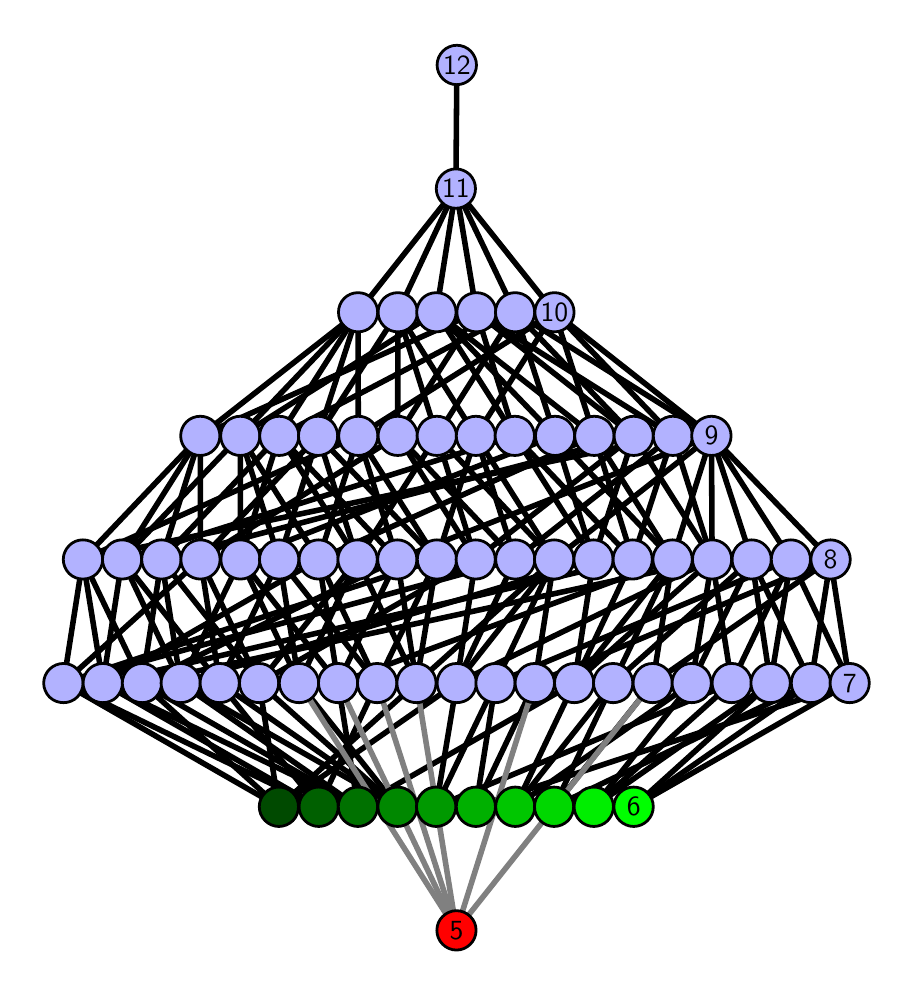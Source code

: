 \begingroup%
\makeatletter%
\begin{pgfpicture}%
\pgfpathrectangle{\pgfpointorigin}{\pgfqpoint{4.289in}{4.7in}}%
\pgfusepath{use as bounding box, clip}%
\begin{pgfscope}%
\pgfsetbuttcap%
\pgfsetmiterjoin%
\definecolor{currentfill}{rgb}{1.0,1.0,1.0}%
\pgfsetfillcolor{currentfill}%
\pgfsetlinewidth{0.0pt}%
\definecolor{currentstroke}{rgb}{1.0,1.0,1.0}%
\pgfsetstrokecolor{currentstroke}%
\pgfsetdash{}{0pt}%
\pgfpathmoveto{\pgfqpoint{0.0in}{0.0in}}%
\pgfpathlineto{\pgfqpoint{4.289in}{0.0in}}%
\pgfpathlineto{\pgfqpoint{4.289in}{4.7in}}%
\pgfpathlineto{\pgfqpoint{0.0in}{4.7in}}%
\pgfpathlineto{\pgfqpoint{0.0in}{0.0in}}%
\pgfpathclose%
\pgfusepath{fill}%
\end{pgfscope}%
\begin{pgfscope}%
\pgfsetbuttcap%
\pgfsetmiterjoin%
\definecolor{currentfill}{rgb}{1.0,1.0,1.0}%
\pgfsetfillcolor{currentfill}%
\pgfsetlinewidth{0.0pt}%
\definecolor{currentstroke}{rgb}{0.0,0.0,0.0}%
\pgfsetstrokecolor{currentstroke}%
\pgfsetstrokeopacity{0.0}%
\pgfsetdash{}{0pt}%
\pgfpathmoveto{\pgfqpoint{0.1in}{0.1in}}%
\pgfpathlineto{\pgfqpoint{4.189in}{0.1in}}%
\pgfpathlineto{\pgfqpoint{4.189in}{4.6in}}%
\pgfpathlineto{\pgfqpoint{0.1in}{4.6in}}%
\pgfpathlineto{\pgfqpoint{0.1in}{0.1in}}%
\pgfpathclose%
\pgfusepath{fill}%
\end{pgfscope}%
\begin{pgfscope}%
\pgfpathrectangle{\pgfqpoint{0.1in}{0.1in}}{\pgfqpoint{4.089in}{4.5in}}%
\pgfusepath{clip}%
\pgfsetrectcap%
\pgfsetroundjoin%
\pgfsetlinewidth{2.007pt}%
\definecolor{currentstroke}{rgb}{0.0,0.0,0.0}%
\pgfsetstrokecolor{currentstroke}%
\pgfsetdash{}{0pt}%
\pgfpathmoveto{\pgfqpoint{3.03in}{0.805in}}%
\pgfpathlineto{\pgfqpoint{3.714in}{1.423in}}%
\pgfusepath{stroke}%
\end{pgfscope}%
\begin{pgfscope}%
\pgfpathrectangle{\pgfqpoint{0.1in}{0.1in}}{\pgfqpoint{4.089in}{4.5in}}%
\pgfusepath{clip}%
\pgfsetrectcap%
\pgfsetroundjoin%
\pgfsetlinewidth{2.007pt}%
\definecolor{currentstroke}{rgb}{0.0,0.0,0.0}%
\pgfsetstrokecolor{currentstroke}%
\pgfsetdash{}{0pt}%
\pgfpathmoveto{\pgfqpoint{3.03in}{0.805in}}%
\pgfpathlineto{\pgfqpoint{3.916in}{1.423in}}%
\pgfusepath{stroke}%
\end{pgfscope}%
\begin{pgfscope}%
\pgfpathrectangle{\pgfqpoint{0.1in}{0.1in}}{\pgfqpoint{4.089in}{4.5in}}%
\pgfusepath{clip}%
\pgfsetrectcap%
\pgfsetroundjoin%
\pgfsetlinewidth{2.007pt}%
\definecolor{currentstroke}{rgb}{0.0,0.0,0.0}%
\pgfsetstrokecolor{currentstroke}%
\pgfsetdash{}{0pt}%
\pgfpathmoveto{\pgfqpoint{3.03in}{0.805in}}%
\pgfpathlineto{\pgfqpoint{4.11in}{1.423in}}%
\pgfusepath{stroke}%
\end{pgfscope}%
\begin{pgfscope}%
\pgfpathrectangle{\pgfqpoint{0.1in}{0.1in}}{\pgfqpoint{4.089in}{4.5in}}%
\pgfusepath{clip}%
\pgfsetrectcap%
\pgfsetroundjoin%
\pgfsetlinewidth{2.007pt}%
\definecolor{currentstroke}{rgb}{0.0,0.0,0.0}%
\pgfsetstrokecolor{currentstroke}%
\pgfsetdash{}{0pt}%
\pgfpathmoveto{\pgfqpoint{2.831in}{0.805in}}%
\pgfpathlineto{\pgfqpoint{3.32in}{1.423in}}%
\pgfusepath{stroke}%
\end{pgfscope}%
\begin{pgfscope}%
\pgfpathrectangle{\pgfqpoint{0.1in}{0.1in}}{\pgfqpoint{4.089in}{4.5in}}%
\pgfusepath{clip}%
\pgfsetrectcap%
\pgfsetroundjoin%
\pgfsetlinewidth{2.007pt}%
\definecolor{currentstroke}{rgb}{0.0,0.0,0.0}%
\pgfsetstrokecolor{currentstroke}%
\pgfsetdash{}{0pt}%
\pgfpathmoveto{\pgfqpoint{2.831in}{0.805in}}%
\pgfpathlineto{\pgfqpoint{3.52in}{1.423in}}%
\pgfusepath{stroke}%
\end{pgfscope}%
\begin{pgfscope}%
\pgfpathrectangle{\pgfqpoint{0.1in}{0.1in}}{\pgfqpoint{4.089in}{4.5in}}%
\pgfusepath{clip}%
\pgfsetrectcap%
\pgfsetroundjoin%
\pgfsetlinewidth{2.007pt}%
\definecolor{currentstroke}{rgb}{0.0,0.0,0.0}%
\pgfsetstrokecolor{currentstroke}%
\pgfsetdash{}{0pt}%
\pgfpathmoveto{\pgfqpoint{2.831in}{0.805in}}%
\pgfpathlineto{\pgfqpoint{3.714in}{1.423in}}%
\pgfusepath{stroke}%
\end{pgfscope}%
\begin{pgfscope}%
\pgfpathrectangle{\pgfqpoint{0.1in}{0.1in}}{\pgfqpoint{4.089in}{4.5in}}%
\pgfusepath{clip}%
\pgfsetrectcap%
\pgfsetroundjoin%
\pgfsetlinewidth{2.007pt}%
\definecolor{currentstroke}{rgb}{0.0,0.0,0.0}%
\pgfsetstrokecolor{currentstroke}%
\pgfsetdash{}{0pt}%
\pgfpathmoveto{\pgfqpoint{2.632in}{0.805in}}%
\pgfpathlineto{\pgfqpoint{2.927in}{1.423in}}%
\pgfusepath{stroke}%
\end{pgfscope}%
\begin{pgfscope}%
\pgfpathrectangle{\pgfqpoint{0.1in}{0.1in}}{\pgfqpoint{4.089in}{4.5in}}%
\pgfusepath{clip}%
\pgfsetrectcap%
\pgfsetroundjoin%
\pgfsetlinewidth{2.007pt}%
\definecolor{currentstroke}{rgb}{0.0,0.0,0.0}%
\pgfsetstrokecolor{currentstroke}%
\pgfsetdash{}{0pt}%
\pgfpathmoveto{\pgfqpoint{2.632in}{0.805in}}%
\pgfpathlineto{\pgfqpoint{3.125in}{1.423in}}%
\pgfusepath{stroke}%
\end{pgfscope}%
\begin{pgfscope}%
\pgfpathrectangle{\pgfqpoint{0.1in}{0.1in}}{\pgfqpoint{4.089in}{4.5in}}%
\pgfusepath{clip}%
\pgfsetrectcap%
\pgfsetroundjoin%
\pgfsetlinewidth{2.007pt}%
\definecolor{currentstroke}{rgb}{0.0,0.0,0.0}%
\pgfsetstrokecolor{currentstroke}%
\pgfsetdash{}{0pt}%
\pgfpathmoveto{\pgfqpoint{2.632in}{0.805in}}%
\pgfpathlineto{\pgfqpoint{3.916in}{1.423in}}%
\pgfusepath{stroke}%
\end{pgfscope}%
\begin{pgfscope}%
\pgfpathrectangle{\pgfqpoint{0.1in}{0.1in}}{\pgfqpoint{4.089in}{4.5in}}%
\pgfusepath{clip}%
\pgfsetrectcap%
\pgfsetroundjoin%
\pgfsetlinewidth{2.007pt}%
\definecolor{currentstroke}{rgb}{0.0,0.0,0.0}%
\pgfsetstrokecolor{currentstroke}%
\pgfsetdash{}{0pt}%
\pgfpathmoveto{\pgfqpoint{2.438in}{0.805in}}%
\pgfpathlineto{\pgfqpoint{3.32in}{1.423in}}%
\pgfusepath{stroke}%
\end{pgfscope}%
\begin{pgfscope}%
\pgfpathrectangle{\pgfqpoint{0.1in}{0.1in}}{\pgfqpoint{4.089in}{4.5in}}%
\pgfusepath{clip}%
\pgfsetrectcap%
\pgfsetroundjoin%
\pgfsetlinewidth{2.007pt}%
\definecolor{currentstroke}{rgb}{0.0,0.0,0.0}%
\pgfsetstrokecolor{currentstroke}%
\pgfsetdash{}{0pt}%
\pgfpathmoveto{\pgfqpoint{2.438in}{0.805in}}%
\pgfpathlineto{\pgfqpoint{2.927in}{1.423in}}%
\pgfusepath{stroke}%
\end{pgfscope}%
\begin{pgfscope}%
\pgfpathrectangle{\pgfqpoint{0.1in}{0.1in}}{\pgfqpoint{4.089in}{4.5in}}%
\pgfusepath{clip}%
\pgfsetrectcap%
\pgfsetroundjoin%
\pgfsetlinewidth{2.007pt}%
\definecolor{currentstroke}{rgb}{0.0,0.0,0.0}%
\pgfsetstrokecolor{currentstroke}%
\pgfsetdash{}{0pt}%
\pgfpathmoveto{\pgfqpoint{2.438in}{0.805in}}%
\pgfpathlineto{\pgfqpoint{2.733in}{1.423in}}%
\pgfusepath{stroke}%
\end{pgfscope}%
\begin{pgfscope}%
\pgfpathrectangle{\pgfqpoint{0.1in}{0.1in}}{\pgfqpoint{4.089in}{4.5in}}%
\pgfusepath{clip}%
\pgfsetrectcap%
\pgfsetroundjoin%
\pgfsetlinewidth{2.007pt}%
\definecolor{currentstroke}{rgb}{0.0,0.0,0.0}%
\pgfsetstrokecolor{currentstroke}%
\pgfsetdash{}{0pt}%
\pgfpathmoveto{\pgfqpoint{2.241in}{0.805in}}%
\pgfpathlineto{\pgfqpoint{2.339in}{1.423in}}%
\pgfusepath{stroke}%
\end{pgfscope}%
\begin{pgfscope}%
\pgfpathrectangle{\pgfqpoint{0.1in}{0.1in}}{\pgfqpoint{4.089in}{4.5in}}%
\pgfusepath{clip}%
\pgfsetrectcap%
\pgfsetroundjoin%
\pgfsetlinewidth{2.007pt}%
\definecolor{currentstroke}{rgb}{0.0,0.0,0.0}%
\pgfsetstrokecolor{currentstroke}%
\pgfsetdash{}{0pt}%
\pgfpathmoveto{\pgfqpoint{2.241in}{0.805in}}%
\pgfpathlineto{\pgfqpoint{2.535in}{1.423in}}%
\pgfusepath{stroke}%
\end{pgfscope}%
\begin{pgfscope}%
\pgfpathrectangle{\pgfqpoint{0.1in}{0.1in}}{\pgfqpoint{4.089in}{4.5in}}%
\pgfusepath{clip}%
\pgfsetrectcap%
\pgfsetroundjoin%
\pgfsetlinewidth{2.007pt}%
\definecolor{currentstroke}{rgb}{0.0,0.0,0.0}%
\pgfsetstrokecolor{currentstroke}%
\pgfsetdash{}{0pt}%
\pgfpathmoveto{\pgfqpoint{2.241in}{0.805in}}%
\pgfpathlineto{\pgfqpoint{4.11in}{1.423in}}%
\pgfusepath{stroke}%
\end{pgfscope}%
\begin{pgfscope}%
\pgfpathrectangle{\pgfqpoint{0.1in}{0.1in}}{\pgfqpoint{4.089in}{4.5in}}%
\pgfusepath{clip}%
\pgfsetrectcap%
\pgfsetroundjoin%
\pgfsetlinewidth{2.007pt}%
\definecolor{currentstroke}{rgb}{0.0,0.0,0.0}%
\pgfsetstrokecolor{currentstroke}%
\pgfsetdash{}{0pt}%
\pgfpathmoveto{\pgfqpoint{2.042in}{0.805in}}%
\pgfpathlineto{\pgfqpoint{2.339in}{1.423in}}%
\pgfusepath{stroke}%
\end{pgfscope}%
\begin{pgfscope}%
\pgfpathrectangle{\pgfqpoint{0.1in}{0.1in}}{\pgfqpoint{4.089in}{4.5in}}%
\pgfusepath{clip}%
\pgfsetrectcap%
\pgfsetroundjoin%
\pgfsetlinewidth{2.007pt}%
\definecolor{currentstroke}{rgb}{0.0,0.0,0.0}%
\pgfsetstrokecolor{currentstroke}%
\pgfsetdash{}{0pt}%
\pgfpathmoveto{\pgfqpoint{2.042in}{0.805in}}%
\pgfpathlineto{\pgfqpoint{3.52in}{1.423in}}%
\pgfusepath{stroke}%
\end{pgfscope}%
\begin{pgfscope}%
\pgfpathrectangle{\pgfqpoint{0.1in}{0.1in}}{\pgfqpoint{4.089in}{4.5in}}%
\pgfusepath{clip}%
\pgfsetrectcap%
\pgfsetroundjoin%
\pgfsetlinewidth{2.007pt}%
\definecolor{currentstroke}{rgb}{0.0,0.0,0.0}%
\pgfsetstrokecolor{currentstroke}%
\pgfsetdash{}{0pt}%
\pgfpathmoveto{\pgfqpoint{2.042in}{0.805in}}%
\pgfpathlineto{\pgfqpoint{2.145in}{1.423in}}%
\pgfusepath{stroke}%
\end{pgfscope}%
\begin{pgfscope}%
\pgfpathrectangle{\pgfqpoint{0.1in}{0.1in}}{\pgfqpoint{4.089in}{4.5in}}%
\pgfusepath{clip}%
\pgfsetrectcap%
\pgfsetroundjoin%
\pgfsetlinewidth{2.007pt}%
\definecolor{currentstroke}{rgb}{0.0,0.0,0.0}%
\pgfsetstrokecolor{currentstroke}%
\pgfsetdash{}{0pt}%
\pgfpathmoveto{\pgfqpoint{1.849in}{0.805in}}%
\pgfpathlineto{\pgfqpoint{1.357in}{1.423in}}%
\pgfusepath{stroke}%
\end{pgfscope}%
\begin{pgfscope}%
\pgfpathrectangle{\pgfqpoint{0.1in}{0.1in}}{\pgfqpoint{4.089in}{4.5in}}%
\pgfusepath{clip}%
\pgfsetrectcap%
\pgfsetroundjoin%
\pgfsetlinewidth{2.007pt}%
\definecolor{currentstroke}{rgb}{0.0,0.0,0.0}%
\pgfsetstrokecolor{currentstroke}%
\pgfsetdash{}{0pt}%
\pgfpathmoveto{\pgfqpoint{1.849in}{0.805in}}%
\pgfpathlineto{\pgfqpoint{0.765in}{1.423in}}%
\pgfusepath{stroke}%
\end{pgfscope}%
\begin{pgfscope}%
\pgfpathrectangle{\pgfqpoint{0.1in}{0.1in}}{\pgfqpoint{4.089in}{4.5in}}%
\pgfusepath{clip}%
\pgfsetrectcap%
\pgfsetroundjoin%
\pgfsetlinewidth{2.007pt}%
\definecolor{currentstroke}{rgb}{0.0,0.0,0.0}%
\pgfsetstrokecolor{currentstroke}%
\pgfsetdash{}{0pt}%
\pgfpathmoveto{\pgfqpoint{1.849in}{0.805in}}%
\pgfpathlineto{\pgfqpoint{0.96in}{1.423in}}%
\pgfusepath{stroke}%
\end{pgfscope}%
\begin{pgfscope}%
\pgfpathrectangle{\pgfqpoint{0.1in}{0.1in}}{\pgfqpoint{4.089in}{4.5in}}%
\pgfusepath{clip}%
\pgfsetrectcap%
\pgfsetroundjoin%
\pgfsetlinewidth{2.007pt}%
\definecolor{currentstroke}{rgb}{0.0,0.0,0.0}%
\pgfsetstrokecolor{currentstroke}%
\pgfsetdash{}{0pt}%
\pgfpathmoveto{\pgfqpoint{1.849in}{0.805in}}%
\pgfpathlineto{\pgfqpoint{1.157in}{1.423in}}%
\pgfusepath{stroke}%
\end{pgfscope}%
\begin{pgfscope}%
\pgfpathrectangle{\pgfqpoint{0.1in}{0.1in}}{\pgfqpoint{4.089in}{4.5in}}%
\pgfusepath{clip}%
\pgfsetrectcap%
\pgfsetroundjoin%
\pgfsetlinewidth{2.007pt}%
\definecolor{currentstroke}{rgb}{0.0,0.0,0.0}%
\pgfsetstrokecolor{currentstroke}%
\pgfsetdash{}{0pt}%
\pgfpathmoveto{\pgfqpoint{1.651in}{0.805in}}%
\pgfpathlineto{\pgfqpoint{0.376in}{1.423in}}%
\pgfusepath{stroke}%
\end{pgfscope}%
\begin{pgfscope}%
\pgfpathrectangle{\pgfqpoint{0.1in}{0.1in}}{\pgfqpoint{4.089in}{4.5in}}%
\pgfusepath{clip}%
\pgfsetrectcap%
\pgfsetroundjoin%
\pgfsetlinewidth{2.007pt}%
\definecolor{currentstroke}{rgb}{0.0,0.0,0.0}%
\pgfsetstrokecolor{currentstroke}%
\pgfsetdash{}{0pt}%
\pgfpathmoveto{\pgfqpoint{1.651in}{0.805in}}%
\pgfpathlineto{\pgfqpoint{0.572in}{1.423in}}%
\pgfusepath{stroke}%
\end{pgfscope}%
\begin{pgfscope}%
\pgfpathrectangle{\pgfqpoint{0.1in}{0.1in}}{\pgfqpoint{4.089in}{4.5in}}%
\pgfusepath{clip}%
\pgfsetrectcap%
\pgfsetroundjoin%
\pgfsetlinewidth{2.007pt}%
\definecolor{currentstroke}{rgb}{0.0,0.0,0.0}%
\pgfsetstrokecolor{currentstroke}%
\pgfsetdash{}{0pt}%
\pgfpathmoveto{\pgfqpoint{1.651in}{0.805in}}%
\pgfpathlineto{\pgfqpoint{1.552in}{1.423in}}%
\pgfusepath{stroke}%
\end{pgfscope}%
\begin{pgfscope}%
\pgfpathrectangle{\pgfqpoint{0.1in}{0.1in}}{\pgfqpoint{4.089in}{4.5in}}%
\pgfusepath{clip}%
\pgfsetrectcap%
\pgfsetroundjoin%
\pgfsetlinewidth{2.007pt}%
\definecolor{currentstroke}{rgb}{0.0,0.0,0.0}%
\pgfsetstrokecolor{currentstroke}%
\pgfsetdash{}{0pt}%
\pgfpathmoveto{\pgfqpoint{1.651in}{0.805in}}%
\pgfpathlineto{\pgfqpoint{0.765in}{1.423in}}%
\pgfusepath{stroke}%
\end{pgfscope}%
\begin{pgfscope}%
\pgfpathrectangle{\pgfqpoint{0.1in}{0.1in}}{\pgfqpoint{4.089in}{4.5in}}%
\pgfusepath{clip}%
\pgfsetrectcap%
\pgfsetroundjoin%
\pgfsetlinewidth{2.007pt}%
\definecolor{currentstroke}{rgb}{0.0,0.0,0.0}%
\pgfsetstrokecolor{currentstroke}%
\pgfsetdash{}{0pt}%
\pgfpathmoveto{\pgfqpoint{1.651in}{0.805in}}%
\pgfpathlineto{\pgfqpoint{2.733in}{1.423in}}%
\pgfusepath{stroke}%
\end{pgfscope}%
\begin{pgfscope}%
\pgfpathrectangle{\pgfqpoint{0.1in}{0.1in}}{\pgfqpoint{4.089in}{4.5in}}%
\pgfusepath{clip}%
\pgfsetrectcap%
\pgfsetroundjoin%
\pgfsetlinewidth{2.007pt}%
\definecolor{currentstroke}{rgb}{0.0,0.0,0.0}%
\pgfsetstrokecolor{currentstroke}%
\pgfsetdash{}{0pt}%
\pgfpathmoveto{\pgfqpoint{1.455in}{0.805in}}%
\pgfpathlineto{\pgfqpoint{0.376in}{1.423in}}%
\pgfusepath{stroke}%
\end{pgfscope}%
\begin{pgfscope}%
\pgfpathrectangle{\pgfqpoint{0.1in}{0.1in}}{\pgfqpoint{4.089in}{4.5in}}%
\pgfusepath{clip}%
\pgfsetrectcap%
\pgfsetroundjoin%
\pgfsetlinewidth{2.007pt}%
\definecolor{currentstroke}{rgb}{0.0,0.0,0.0}%
\pgfsetstrokecolor{currentstroke}%
\pgfsetdash{}{0pt}%
\pgfpathmoveto{\pgfqpoint{1.455in}{0.805in}}%
\pgfpathlineto{\pgfqpoint{0.179in}{1.423in}}%
\pgfusepath{stroke}%
\end{pgfscope}%
\begin{pgfscope}%
\pgfpathrectangle{\pgfqpoint{0.1in}{0.1in}}{\pgfqpoint{4.089in}{4.5in}}%
\pgfusepath{clip}%
\pgfsetrectcap%
\pgfsetroundjoin%
\pgfsetlinewidth{2.007pt}%
\definecolor{currentstroke}{rgb}{0.0,0.0,0.0}%
\pgfsetstrokecolor{currentstroke}%
\pgfsetdash{}{0pt}%
\pgfpathmoveto{\pgfqpoint{1.455in}{0.805in}}%
\pgfpathlineto{\pgfqpoint{1.747in}{1.423in}}%
\pgfusepath{stroke}%
\end{pgfscope}%
\begin{pgfscope}%
\pgfpathrectangle{\pgfqpoint{0.1in}{0.1in}}{\pgfqpoint{4.089in}{4.5in}}%
\pgfusepath{clip}%
\pgfsetrectcap%
\pgfsetroundjoin%
\pgfsetlinewidth{2.007pt}%
\definecolor{currentstroke}{rgb}{0.0,0.0,0.0}%
\pgfsetstrokecolor{currentstroke}%
\pgfsetdash{}{0pt}%
\pgfpathmoveto{\pgfqpoint{1.455in}{0.805in}}%
\pgfpathlineto{\pgfqpoint{0.96in}{1.423in}}%
\pgfusepath{stroke}%
\end{pgfscope}%
\begin{pgfscope}%
\pgfpathrectangle{\pgfqpoint{0.1in}{0.1in}}{\pgfqpoint{4.089in}{4.5in}}%
\pgfusepath{clip}%
\pgfsetrectcap%
\pgfsetroundjoin%
\pgfsetlinewidth{2.007pt}%
\definecolor{currentstroke}{rgb}{0.0,0.0,0.0}%
\pgfsetstrokecolor{currentstroke}%
\pgfsetdash{}{0pt}%
\pgfpathmoveto{\pgfqpoint{1.256in}{0.805in}}%
\pgfpathlineto{\pgfqpoint{0.572in}{1.423in}}%
\pgfusepath{stroke}%
\end{pgfscope}%
\begin{pgfscope}%
\pgfpathrectangle{\pgfqpoint{0.1in}{0.1in}}{\pgfqpoint{4.089in}{4.5in}}%
\pgfusepath{clip}%
\pgfsetrectcap%
\pgfsetroundjoin%
\pgfsetlinewidth{2.007pt}%
\definecolor{currentstroke}{rgb}{0.0,0.0,0.0}%
\pgfsetstrokecolor{currentstroke}%
\pgfsetdash{}{0pt}%
\pgfpathmoveto{\pgfqpoint{1.256in}{0.805in}}%
\pgfpathlineto{\pgfqpoint{0.179in}{1.423in}}%
\pgfusepath{stroke}%
\end{pgfscope}%
\begin{pgfscope}%
\pgfpathrectangle{\pgfqpoint{0.1in}{0.1in}}{\pgfqpoint{4.089in}{4.5in}}%
\pgfusepath{clip}%
\pgfsetrectcap%
\pgfsetroundjoin%
\pgfsetlinewidth{2.007pt}%
\definecolor{currentstroke}{rgb}{0.0,0.0,0.0}%
\pgfsetstrokecolor{currentstroke}%
\pgfsetdash{}{0pt}%
\pgfpathmoveto{\pgfqpoint{1.256in}{0.805in}}%
\pgfpathlineto{\pgfqpoint{2.145in}{1.423in}}%
\pgfusepath{stroke}%
\end{pgfscope}%
\begin{pgfscope}%
\pgfpathrectangle{\pgfqpoint{0.1in}{0.1in}}{\pgfqpoint{4.089in}{4.5in}}%
\pgfusepath{clip}%
\pgfsetrectcap%
\pgfsetroundjoin%
\pgfsetlinewidth{2.007pt}%
\definecolor{currentstroke}{rgb}{0.0,0.0,0.0}%
\pgfsetstrokecolor{currentstroke}%
\pgfsetdash{}{0pt}%
\pgfpathmoveto{\pgfqpoint{1.256in}{0.805in}}%
\pgfpathlineto{\pgfqpoint{1.944in}{1.423in}}%
\pgfusepath{stroke}%
\end{pgfscope}%
\begin{pgfscope}%
\pgfpathrectangle{\pgfqpoint{0.1in}{0.1in}}{\pgfqpoint{4.089in}{4.5in}}%
\pgfusepath{clip}%
\pgfsetrectcap%
\pgfsetroundjoin%
\pgfsetlinewidth{2.007pt}%
\definecolor{currentstroke}{rgb}{0.0,0.0,0.0}%
\pgfsetstrokecolor{currentstroke}%
\pgfsetdash{}{0pt}%
\pgfpathmoveto{\pgfqpoint{1.256in}{0.805in}}%
\pgfpathlineto{\pgfqpoint{1.157in}{1.423in}}%
\pgfusepath{stroke}%
\end{pgfscope}%
\begin{pgfscope}%
\pgfpathrectangle{\pgfqpoint{0.1in}{0.1in}}{\pgfqpoint{4.089in}{4.5in}}%
\pgfusepath{clip}%
\pgfsetrectcap%
\pgfsetroundjoin%
\pgfsetlinewidth{2.007pt}%
\definecolor{currentstroke}{rgb}{0.0,0.0,0.0}%
\pgfsetstrokecolor{currentstroke}%
\pgfsetdash{}{0pt}%
\pgfpathmoveto{\pgfqpoint{3.714in}{1.423in}}%
\pgfpathlineto{\pgfqpoint{3.62in}{2.041in}}%
\pgfusepath{stroke}%
\end{pgfscope}%
\begin{pgfscope}%
\pgfpathrectangle{\pgfqpoint{0.1in}{0.1in}}{\pgfqpoint{4.089in}{4.5in}}%
\pgfusepath{clip}%
\pgfsetrectcap%
\pgfsetroundjoin%
\pgfsetlinewidth{2.007pt}%
\definecolor{currentstroke}{rgb}{0.0,0.0,0.0}%
\pgfsetstrokecolor{currentstroke}%
\pgfsetdash{}{0pt}%
\pgfpathmoveto{\pgfqpoint{3.714in}{1.423in}}%
\pgfpathlineto{\pgfqpoint{3.816in}{2.041in}}%
\pgfusepath{stroke}%
\end{pgfscope}%
\begin{pgfscope}%
\pgfpathrectangle{\pgfqpoint{0.1in}{0.1in}}{\pgfqpoint{4.089in}{4.5in}}%
\pgfusepath{clip}%
\pgfsetrectcap%
\pgfsetroundjoin%
\pgfsetlinewidth{2.007pt}%
\definecolor{currentstroke}{rgb}{0.0,0.0,0.0}%
\pgfsetstrokecolor{currentstroke}%
\pgfsetdash{}{0pt}%
\pgfpathmoveto{\pgfqpoint{3.916in}{1.423in}}%
\pgfpathlineto{\pgfqpoint{4.014in}{2.041in}}%
\pgfusepath{stroke}%
\end{pgfscope}%
\begin{pgfscope}%
\pgfpathrectangle{\pgfqpoint{0.1in}{0.1in}}{\pgfqpoint{4.089in}{4.5in}}%
\pgfusepath{clip}%
\pgfsetrectcap%
\pgfsetroundjoin%
\pgfsetlinewidth{2.007pt}%
\definecolor{currentstroke}{rgb}{0.0,0.0,0.0}%
\pgfsetstrokecolor{currentstroke}%
\pgfsetdash{}{0pt}%
\pgfpathmoveto{\pgfqpoint{3.916in}{1.423in}}%
\pgfpathlineto{\pgfqpoint{3.62in}{2.041in}}%
\pgfusepath{stroke}%
\end{pgfscope}%
\begin{pgfscope}%
\pgfpathrectangle{\pgfqpoint{0.1in}{0.1in}}{\pgfqpoint{4.089in}{4.5in}}%
\pgfusepath{clip}%
\pgfsetrectcap%
\pgfsetroundjoin%
\pgfsetlinewidth{2.007pt}%
\definecolor{currentstroke}{rgb}{0.0,0.0,0.0}%
\pgfsetstrokecolor{currentstroke}%
\pgfsetdash{}{0pt}%
\pgfpathmoveto{\pgfqpoint{3.62in}{2.041in}}%
\pgfpathlineto{\pgfqpoint{3.419in}{2.659in}}%
\pgfusepath{stroke}%
\end{pgfscope}%
\begin{pgfscope}%
\pgfpathrectangle{\pgfqpoint{0.1in}{0.1in}}{\pgfqpoint{4.089in}{4.5in}}%
\pgfusepath{clip}%
\pgfsetrectcap%
\pgfsetroundjoin%
\pgfsetlinewidth{2.007pt}%
\definecolor{currentstroke}{rgb}{0.0,0.0,0.0}%
\pgfsetstrokecolor{currentstroke}%
\pgfsetdash{}{0pt}%
\pgfpathmoveto{\pgfqpoint{4.11in}{1.423in}}%
\pgfpathlineto{\pgfqpoint{4.014in}{2.041in}}%
\pgfusepath{stroke}%
\end{pgfscope}%
\begin{pgfscope}%
\pgfpathrectangle{\pgfqpoint{0.1in}{0.1in}}{\pgfqpoint{4.089in}{4.5in}}%
\pgfusepath{clip}%
\pgfsetrectcap%
\pgfsetroundjoin%
\pgfsetlinewidth{2.007pt}%
\definecolor{currentstroke}{rgb}{0.0,0.0,0.0}%
\pgfsetstrokecolor{currentstroke}%
\pgfsetdash{}{0pt}%
\pgfpathmoveto{\pgfqpoint{4.11in}{1.423in}}%
\pgfpathlineto{\pgfqpoint{3.816in}{2.041in}}%
\pgfusepath{stroke}%
\end{pgfscope}%
\begin{pgfscope}%
\pgfpathrectangle{\pgfqpoint{0.1in}{0.1in}}{\pgfqpoint{4.089in}{4.5in}}%
\pgfusepath{clip}%
\pgfsetrectcap%
\pgfsetroundjoin%
\pgfsetlinewidth{2.007pt}%
\definecolor{currentstroke}{rgb}{0.0,0.0,0.0}%
\pgfsetstrokecolor{currentstroke}%
\pgfsetdash{}{0pt}%
\pgfpathmoveto{\pgfqpoint{3.816in}{2.041in}}%
\pgfpathlineto{\pgfqpoint{3.419in}{2.659in}}%
\pgfusepath{stroke}%
\end{pgfscope}%
\begin{pgfscope}%
\pgfpathrectangle{\pgfqpoint{0.1in}{0.1in}}{\pgfqpoint{4.089in}{4.5in}}%
\pgfusepath{clip}%
\pgfsetrectcap%
\pgfsetroundjoin%
\pgfsetlinewidth{2.007pt}%
\definecolor{currentstroke}{rgb}{0.0,0.0,0.0}%
\pgfsetstrokecolor{currentstroke}%
\pgfsetdash{}{0pt}%
\pgfpathmoveto{\pgfqpoint{4.014in}{2.041in}}%
\pgfpathlineto{\pgfqpoint{3.419in}{2.659in}}%
\pgfusepath{stroke}%
\end{pgfscope}%
\begin{pgfscope}%
\pgfpathrectangle{\pgfqpoint{0.1in}{0.1in}}{\pgfqpoint{4.089in}{4.5in}}%
\pgfusepath{clip}%
\pgfsetrectcap%
\pgfsetroundjoin%
\pgfsetlinewidth{2.007pt}%
\definecolor{currentstroke}{rgb}{0.0,0.0,0.0}%
\pgfsetstrokecolor{currentstroke}%
\pgfsetdash{}{0pt}%
\pgfpathmoveto{\pgfqpoint{2.437in}{3.277in}}%
\pgfpathlineto{\pgfqpoint{2.141in}{3.895in}}%
\pgfusepath{stroke}%
\end{pgfscope}%
\begin{pgfscope}%
\pgfpathrectangle{\pgfqpoint{0.1in}{0.1in}}{\pgfqpoint{4.089in}{4.5in}}%
\pgfusepath{clip}%
\pgfsetrectcap%
\pgfsetroundjoin%
\pgfsetlinewidth{2.007pt}%
\definecolor{currentstroke}{rgb}{0.0,0.0,0.0}%
\pgfsetstrokecolor{currentstroke}%
\pgfsetdash{}{0pt}%
\pgfpathmoveto{\pgfqpoint{2.437in}{3.277in}}%
\pgfpathlineto{\pgfqpoint{3.419in}{2.659in}}%
\pgfusepath{stroke}%
\end{pgfscope}%
\begin{pgfscope}%
\pgfpathrectangle{\pgfqpoint{0.1in}{0.1in}}{\pgfqpoint{4.089in}{4.5in}}%
\pgfusepath{clip}%
\pgfsetrectcap%
\pgfsetroundjoin%
\pgfsetlinewidth{2.007pt}%
\definecolor{currentstroke}{rgb}{0.0,0.0,0.0}%
\pgfsetstrokecolor{currentstroke}%
\pgfsetdash{}{0pt}%
\pgfpathmoveto{\pgfqpoint{3.419in}{2.659in}}%
\pgfpathlineto{\pgfqpoint{2.634in}{3.277in}}%
\pgfusepath{stroke}%
\end{pgfscope}%
\begin{pgfscope}%
\pgfpathrectangle{\pgfqpoint{0.1in}{0.1in}}{\pgfqpoint{4.089in}{4.5in}}%
\pgfusepath{clip}%
\pgfsetrectcap%
\pgfsetroundjoin%
\pgfsetlinewidth{2.007pt}%
\definecolor{currentstroke}{rgb}{0.0,0.0,0.0}%
\pgfsetstrokecolor{currentstroke}%
\pgfsetdash{}{0pt}%
\pgfpathmoveto{\pgfqpoint{2.634in}{3.277in}}%
\pgfpathlineto{\pgfqpoint{2.141in}{3.895in}}%
\pgfusepath{stroke}%
\end{pgfscope}%
\begin{pgfscope}%
\pgfpathrectangle{\pgfqpoint{0.1in}{0.1in}}{\pgfqpoint{4.089in}{4.5in}}%
\pgfusepath{clip}%
\pgfsetrectcap%
\pgfsetroundjoin%
\pgfsetlinewidth{2.007pt}%
\definecolor{currentstroke}{rgb}{0.0,0.0,0.0}%
\pgfsetstrokecolor{currentstroke}%
\pgfsetdash{}{0pt}%
\pgfpathmoveto{\pgfqpoint{3.32in}{1.423in}}%
\pgfpathlineto{\pgfqpoint{3.422in}{2.041in}}%
\pgfusepath{stroke}%
\end{pgfscope}%
\begin{pgfscope}%
\pgfpathrectangle{\pgfqpoint{0.1in}{0.1in}}{\pgfqpoint{4.089in}{4.5in}}%
\pgfusepath{clip}%
\pgfsetrectcap%
\pgfsetroundjoin%
\pgfsetlinewidth{2.007pt}%
\definecolor{currentstroke}{rgb}{0.0,0.0,0.0}%
\pgfsetstrokecolor{currentstroke}%
\pgfsetdash{}{0pt}%
\pgfpathmoveto{\pgfqpoint{3.62in}{2.041in}}%
\pgfpathlineto{\pgfqpoint{3.32in}{1.423in}}%
\pgfusepath{stroke}%
\end{pgfscope}%
\begin{pgfscope}%
\pgfpathrectangle{\pgfqpoint{0.1in}{0.1in}}{\pgfqpoint{4.089in}{4.5in}}%
\pgfusepath{clip}%
\pgfsetrectcap%
\pgfsetroundjoin%
\pgfsetlinewidth{2.007pt}%
\definecolor{currentstroke}{rgb}{0.0,0.0,0.0}%
\pgfsetstrokecolor{currentstroke}%
\pgfsetdash{}{0pt}%
\pgfpathmoveto{\pgfqpoint{3.52in}{1.423in}}%
\pgfpathlineto{\pgfqpoint{3.422in}{2.041in}}%
\pgfusepath{stroke}%
\end{pgfscope}%
\begin{pgfscope}%
\pgfpathrectangle{\pgfqpoint{0.1in}{0.1in}}{\pgfqpoint{4.089in}{4.5in}}%
\pgfusepath{clip}%
\pgfsetrectcap%
\pgfsetroundjoin%
\pgfsetlinewidth{2.007pt}%
\definecolor{currentstroke}{rgb}{0.0,0.0,0.0}%
\pgfsetstrokecolor{currentstroke}%
\pgfsetdash{}{0pt}%
\pgfpathmoveto{\pgfqpoint{3.816in}{2.041in}}%
\pgfpathlineto{\pgfqpoint{3.52in}{1.423in}}%
\pgfusepath{stroke}%
\end{pgfscope}%
\begin{pgfscope}%
\pgfpathrectangle{\pgfqpoint{0.1in}{0.1in}}{\pgfqpoint{4.089in}{4.5in}}%
\pgfusepath{clip}%
\pgfsetrectcap%
\pgfsetroundjoin%
\pgfsetlinewidth{2.007pt}%
\definecolor{currentstroke}{rgb}{0.0,0.0,0.0}%
\pgfsetstrokecolor{currentstroke}%
\pgfsetdash{}{0pt}%
\pgfpathmoveto{\pgfqpoint{2.437in}{3.277in}}%
\pgfpathlineto{\pgfqpoint{3.03in}{2.659in}}%
\pgfusepath{stroke}%
\end{pgfscope}%
\begin{pgfscope}%
\pgfpathrectangle{\pgfqpoint{0.1in}{0.1in}}{\pgfqpoint{4.089in}{4.5in}}%
\pgfusepath{clip}%
\pgfsetrectcap%
\pgfsetroundjoin%
\pgfsetlinewidth{2.007pt}%
\definecolor{currentstroke}{rgb}{0.0,0.0,0.0}%
\pgfsetstrokecolor{currentstroke}%
\pgfsetdash{}{0pt}%
\pgfpathmoveto{\pgfqpoint{3.03in}{2.659in}}%
\pgfpathlineto{\pgfqpoint{2.244in}{3.277in}}%
\pgfusepath{stroke}%
\end{pgfscope}%
\begin{pgfscope}%
\pgfpathrectangle{\pgfqpoint{0.1in}{0.1in}}{\pgfqpoint{4.089in}{4.5in}}%
\pgfusepath{clip}%
\pgfsetrectcap%
\pgfsetroundjoin%
\pgfsetlinewidth{2.007pt}%
\definecolor{currentstroke}{rgb}{0.0,0.0,0.0}%
\pgfsetstrokecolor{currentstroke}%
\pgfsetdash{}{0pt}%
\pgfpathmoveto{\pgfqpoint{3.419in}{2.659in}}%
\pgfpathlineto{\pgfqpoint{3.422in}{2.041in}}%
\pgfusepath{stroke}%
\end{pgfscope}%
\begin{pgfscope}%
\pgfpathrectangle{\pgfqpoint{0.1in}{0.1in}}{\pgfqpoint{4.089in}{4.5in}}%
\pgfusepath{clip}%
\pgfsetrectcap%
\pgfsetroundjoin%
\pgfsetlinewidth{2.007pt}%
\definecolor{currentstroke}{rgb}{0.0,0.0,0.0}%
\pgfsetstrokecolor{currentstroke}%
\pgfsetdash{}{0pt}%
\pgfpathmoveto{\pgfqpoint{3.03in}{2.659in}}%
\pgfpathlineto{\pgfqpoint{3.422in}{2.041in}}%
\pgfusepath{stroke}%
\end{pgfscope}%
\begin{pgfscope}%
\pgfpathrectangle{\pgfqpoint{0.1in}{0.1in}}{\pgfqpoint{4.089in}{4.5in}}%
\pgfusepath{clip}%
\pgfsetrectcap%
\pgfsetroundjoin%
\pgfsetlinewidth{2.007pt}%
\definecolor{currentstroke}{rgb}{0.0,0.0,0.0}%
\pgfsetstrokecolor{currentstroke}%
\pgfsetdash{}{0pt}%
\pgfpathmoveto{\pgfqpoint{3.422in}{2.041in}}%
\pgfpathlineto{\pgfqpoint{3.226in}{2.659in}}%
\pgfusepath{stroke}%
\end{pgfscope}%
\begin{pgfscope}%
\pgfpathrectangle{\pgfqpoint{0.1in}{0.1in}}{\pgfqpoint{4.089in}{4.5in}}%
\pgfusepath{clip}%
\pgfsetrectcap%
\pgfsetroundjoin%
\pgfsetlinewidth{2.007pt}%
\definecolor{currentstroke}{rgb}{0.0,0.0,0.0}%
\pgfsetstrokecolor{currentstroke}%
\pgfsetdash{}{0pt}%
\pgfpathmoveto{\pgfqpoint{2.634in}{3.277in}}%
\pgfpathlineto{\pgfqpoint{3.226in}{2.659in}}%
\pgfusepath{stroke}%
\end{pgfscope}%
\begin{pgfscope}%
\pgfpathrectangle{\pgfqpoint{0.1in}{0.1in}}{\pgfqpoint{4.089in}{4.5in}}%
\pgfusepath{clip}%
\pgfsetrectcap%
\pgfsetroundjoin%
\pgfsetlinewidth{2.007pt}%
\definecolor{currentstroke}{rgb}{0.0,0.0,0.0}%
\pgfsetstrokecolor{currentstroke}%
\pgfsetdash{}{0pt}%
\pgfpathmoveto{\pgfqpoint{3.226in}{2.659in}}%
\pgfpathlineto{\pgfqpoint{2.244in}{3.277in}}%
\pgfusepath{stroke}%
\end{pgfscope}%
\begin{pgfscope}%
\pgfpathrectangle{\pgfqpoint{0.1in}{0.1in}}{\pgfqpoint{4.089in}{4.5in}}%
\pgfusepath{clip}%
\pgfsetrectcap%
\pgfsetroundjoin%
\pgfsetlinewidth{2.007pt}%
\definecolor{currentstroke}{rgb}{0.0,0.0,0.0}%
\pgfsetstrokecolor{currentstroke}%
\pgfsetdash{}{0pt}%
\pgfpathmoveto{\pgfqpoint{2.927in}{1.423in}}%
\pgfpathlineto{\pgfqpoint{3.224in}{2.041in}}%
\pgfusepath{stroke}%
\end{pgfscope}%
\begin{pgfscope}%
\pgfpathrectangle{\pgfqpoint{0.1in}{0.1in}}{\pgfqpoint{4.089in}{4.5in}}%
\pgfusepath{clip}%
\pgfsetrectcap%
\pgfsetroundjoin%
\pgfsetlinewidth{2.007pt}%
\definecolor{currentstroke}{rgb}{0.0,0.0,0.0}%
\pgfsetstrokecolor{currentstroke}%
\pgfsetdash{}{0pt}%
\pgfpathmoveto{\pgfqpoint{3.62in}{2.041in}}%
\pgfpathlineto{\pgfqpoint{2.927in}{1.423in}}%
\pgfusepath{stroke}%
\end{pgfscope}%
\begin{pgfscope}%
\pgfpathrectangle{\pgfqpoint{0.1in}{0.1in}}{\pgfqpoint{4.089in}{4.5in}}%
\pgfusepath{clip}%
\pgfsetrectcap%
\pgfsetroundjoin%
\pgfsetlinewidth{2.007pt}%
\definecolor{currentstroke}{rgb}{0.0,0.0,0.0}%
\pgfsetstrokecolor{currentstroke}%
\pgfsetdash{}{0pt}%
\pgfpathmoveto{\pgfqpoint{4.014in}{2.041in}}%
\pgfpathlineto{\pgfqpoint{3.125in}{1.423in}}%
\pgfusepath{stroke}%
\end{pgfscope}%
\begin{pgfscope}%
\pgfpathrectangle{\pgfqpoint{0.1in}{0.1in}}{\pgfqpoint{4.089in}{4.5in}}%
\pgfusepath{clip}%
\pgfsetrectcap%
\pgfsetroundjoin%
\pgfsetlinewidth{2.007pt}%
\definecolor{currentstroke}{rgb}{0.0,0.0,0.0}%
\pgfsetstrokecolor{currentstroke}%
\pgfsetdash{}{0pt}%
\pgfpathmoveto{\pgfqpoint{3.125in}{1.423in}}%
\pgfpathlineto{\pgfqpoint{3.224in}{2.041in}}%
\pgfusepath{stroke}%
\end{pgfscope}%
\begin{pgfscope}%
\pgfpathrectangle{\pgfqpoint{0.1in}{0.1in}}{\pgfqpoint{4.089in}{4.5in}}%
\pgfusepath{clip}%
\pgfsetrectcap%
\pgfsetroundjoin%
\pgfsetlinewidth{2.007pt}%
\definecolor{currentstroke}{rgb}{0.0,0.0,0.0}%
\pgfsetstrokecolor{currentstroke}%
\pgfsetdash{}{0pt}%
\pgfpathmoveto{\pgfqpoint{2.437in}{3.277in}}%
\pgfpathlineto{\pgfqpoint{2.637in}{2.659in}}%
\pgfusepath{stroke}%
\end{pgfscope}%
\begin{pgfscope}%
\pgfpathrectangle{\pgfqpoint{0.1in}{0.1in}}{\pgfqpoint{4.089in}{4.5in}}%
\pgfusepath{clip}%
\pgfsetrectcap%
\pgfsetroundjoin%
\pgfsetlinewidth{2.007pt}%
\definecolor{currentstroke}{rgb}{0.0,0.0,0.0}%
\pgfsetstrokecolor{currentstroke}%
\pgfsetdash{}{0pt}%
\pgfpathmoveto{\pgfqpoint{2.637in}{2.659in}}%
\pgfpathlineto{\pgfqpoint{2.043in}{3.277in}}%
\pgfusepath{stroke}%
\end{pgfscope}%
\begin{pgfscope}%
\pgfpathrectangle{\pgfqpoint{0.1in}{0.1in}}{\pgfqpoint{4.089in}{4.5in}}%
\pgfusepath{clip}%
\pgfsetrectcap%
\pgfsetroundjoin%
\pgfsetlinewidth{2.007pt}%
\definecolor{currentstroke}{rgb}{0.0,0.0,0.0}%
\pgfsetstrokecolor{currentstroke}%
\pgfsetdash{}{0pt}%
\pgfpathmoveto{\pgfqpoint{3.419in}{2.659in}}%
\pgfpathlineto{\pgfqpoint{3.224in}{2.041in}}%
\pgfusepath{stroke}%
\end{pgfscope}%
\begin{pgfscope}%
\pgfpathrectangle{\pgfqpoint{0.1in}{0.1in}}{\pgfqpoint{4.089in}{4.5in}}%
\pgfusepath{clip}%
\pgfsetrectcap%
\pgfsetroundjoin%
\pgfsetlinewidth{2.007pt}%
\definecolor{currentstroke}{rgb}{0.0,0.0,0.0}%
\pgfsetstrokecolor{currentstroke}%
\pgfsetdash{}{0pt}%
\pgfpathmoveto{\pgfqpoint{2.637in}{2.659in}}%
\pgfpathlineto{\pgfqpoint{3.224in}{2.041in}}%
\pgfusepath{stroke}%
\end{pgfscope}%
\begin{pgfscope}%
\pgfpathrectangle{\pgfqpoint{0.1in}{0.1in}}{\pgfqpoint{4.089in}{4.5in}}%
\pgfusepath{clip}%
\pgfsetrectcap%
\pgfsetroundjoin%
\pgfsetlinewidth{2.007pt}%
\definecolor{currentstroke}{rgb}{0.0,0.0,0.0}%
\pgfsetstrokecolor{currentstroke}%
\pgfsetdash{}{0pt}%
\pgfpathmoveto{\pgfqpoint{3.224in}{2.041in}}%
\pgfpathlineto{\pgfqpoint{2.833in}{2.659in}}%
\pgfusepath{stroke}%
\end{pgfscope}%
\begin{pgfscope}%
\pgfpathrectangle{\pgfqpoint{0.1in}{0.1in}}{\pgfqpoint{4.089in}{4.5in}}%
\pgfusepath{clip}%
\pgfsetrectcap%
\pgfsetroundjoin%
\pgfsetlinewidth{2.007pt}%
\definecolor{currentstroke}{rgb}{0.0,0.0,0.0}%
\pgfsetstrokecolor{currentstroke}%
\pgfsetdash{}{0pt}%
\pgfpathmoveto{\pgfqpoint{2.634in}{3.277in}}%
\pgfpathlineto{\pgfqpoint{2.833in}{2.659in}}%
\pgfusepath{stroke}%
\end{pgfscope}%
\begin{pgfscope}%
\pgfpathrectangle{\pgfqpoint{0.1in}{0.1in}}{\pgfqpoint{4.089in}{4.5in}}%
\pgfusepath{clip}%
\pgfsetrectcap%
\pgfsetroundjoin%
\pgfsetlinewidth{2.007pt}%
\definecolor{currentstroke}{rgb}{0.0,0.0,0.0}%
\pgfsetstrokecolor{currentstroke}%
\pgfsetdash{}{0pt}%
\pgfpathmoveto{\pgfqpoint{2.833in}{2.659in}}%
\pgfpathlineto{\pgfqpoint{2.043in}{3.277in}}%
\pgfusepath{stroke}%
\end{pgfscope}%
\begin{pgfscope}%
\pgfpathrectangle{\pgfqpoint{0.1in}{0.1in}}{\pgfqpoint{4.089in}{4.5in}}%
\pgfusepath{clip}%
\pgfsetrectcap%
\pgfsetroundjoin%
\pgfsetlinewidth{2.007pt}%
\definecolor{currentstroke}{rgb}{0.0,0.0,0.0}%
\pgfsetstrokecolor{currentstroke}%
\pgfsetdash{}{0pt}%
\pgfpathmoveto{\pgfqpoint{3.03in}{2.659in}}%
\pgfpathlineto{\pgfqpoint{2.829in}{2.041in}}%
\pgfusepath{stroke}%
\end{pgfscope}%
\begin{pgfscope}%
\pgfpathrectangle{\pgfqpoint{0.1in}{0.1in}}{\pgfqpoint{4.089in}{4.5in}}%
\pgfusepath{clip}%
\pgfsetrectcap%
\pgfsetroundjoin%
\pgfsetlinewidth{2.007pt}%
\definecolor{currentstroke}{rgb}{0.0,0.0,0.0}%
\pgfsetstrokecolor{currentstroke}%
\pgfsetdash{}{0pt}%
\pgfpathmoveto{\pgfqpoint{2.829in}{2.041in}}%
\pgfpathlineto{\pgfqpoint{2.436in}{2.659in}}%
\pgfusepath{stroke}%
\end{pgfscope}%
\begin{pgfscope}%
\pgfpathrectangle{\pgfqpoint{0.1in}{0.1in}}{\pgfqpoint{4.089in}{4.5in}}%
\pgfusepath{clip}%
\pgfsetrectcap%
\pgfsetroundjoin%
\pgfsetlinewidth{2.007pt}%
\definecolor{currentstroke}{rgb}{0.0,0.0,0.0}%
\pgfsetstrokecolor{currentstroke}%
\pgfsetdash{}{0pt}%
\pgfpathmoveto{\pgfqpoint{2.637in}{2.659in}}%
\pgfpathlineto{\pgfqpoint{2.829in}{2.041in}}%
\pgfusepath{stroke}%
\end{pgfscope}%
\begin{pgfscope}%
\pgfpathrectangle{\pgfqpoint{0.1in}{0.1in}}{\pgfqpoint{4.089in}{4.5in}}%
\pgfusepath{clip}%
\pgfsetrectcap%
\pgfsetroundjoin%
\pgfsetlinewidth{2.007pt}%
\definecolor{currentstroke}{rgb}{0.0,0.0,0.0}%
\pgfsetstrokecolor{currentstroke}%
\pgfsetdash{}{0pt}%
\pgfpathmoveto{\pgfqpoint{2.733in}{1.423in}}%
\pgfpathlineto{\pgfqpoint{3.025in}{2.041in}}%
\pgfusepath{stroke}%
\end{pgfscope}%
\begin{pgfscope}%
\pgfpathrectangle{\pgfqpoint{0.1in}{0.1in}}{\pgfqpoint{4.089in}{4.5in}}%
\pgfusepath{clip}%
\pgfsetrectcap%
\pgfsetroundjoin%
\pgfsetlinewidth{2.007pt}%
\definecolor{currentstroke}{rgb}{0.0,0.0,0.0}%
\pgfsetstrokecolor{currentstroke}%
\pgfsetdash{}{0pt}%
\pgfpathmoveto{\pgfqpoint{3.422in}{2.041in}}%
\pgfpathlineto{\pgfqpoint{2.733in}{1.423in}}%
\pgfusepath{stroke}%
\end{pgfscope}%
\begin{pgfscope}%
\pgfpathrectangle{\pgfqpoint{0.1in}{0.1in}}{\pgfqpoint{4.089in}{4.5in}}%
\pgfusepath{clip}%
\pgfsetrectcap%
\pgfsetroundjoin%
\pgfsetlinewidth{2.007pt}%
\definecolor{currentstroke}{rgb}{0.0,0.0,0.0}%
\pgfsetstrokecolor{currentstroke}%
\pgfsetdash{}{0pt}%
\pgfpathmoveto{\pgfqpoint{3.224in}{2.041in}}%
\pgfpathlineto{\pgfqpoint{2.733in}{1.423in}}%
\pgfusepath{stroke}%
\end{pgfscope}%
\begin{pgfscope}%
\pgfpathrectangle{\pgfqpoint{0.1in}{0.1in}}{\pgfqpoint{4.089in}{4.5in}}%
\pgfusepath{clip}%
\pgfsetrectcap%
\pgfsetroundjoin%
\pgfsetlinewidth{2.007pt}%
\definecolor{currentstroke}{rgb}{0.0,0.0,0.0}%
\pgfsetstrokecolor{currentstroke}%
\pgfsetdash{}{0pt}%
\pgfpathmoveto{\pgfqpoint{2.829in}{2.041in}}%
\pgfpathlineto{\pgfqpoint{2.733in}{1.423in}}%
\pgfusepath{stroke}%
\end{pgfscope}%
\begin{pgfscope}%
\pgfpathrectangle{\pgfqpoint{0.1in}{0.1in}}{\pgfqpoint{4.089in}{4.5in}}%
\pgfusepath{clip}%
\pgfsetrectcap%
\pgfsetroundjoin%
\pgfsetlinewidth{2.007pt}%
\definecolor{currentstroke}{rgb}{0.0,0.0,0.0}%
\pgfsetstrokecolor{currentstroke}%
\pgfsetdash{}{0pt}%
\pgfpathmoveto{\pgfqpoint{3.025in}{2.041in}}%
\pgfpathlineto{\pgfqpoint{2.436in}{2.659in}}%
\pgfusepath{stroke}%
\end{pgfscope}%
\begin{pgfscope}%
\pgfpathrectangle{\pgfqpoint{0.1in}{0.1in}}{\pgfqpoint{4.089in}{4.5in}}%
\pgfusepath{clip}%
\pgfsetrectcap%
\pgfsetroundjoin%
\pgfsetlinewidth{2.007pt}%
\definecolor{currentstroke}{rgb}{0.0,0.0,0.0}%
\pgfsetstrokecolor{currentstroke}%
\pgfsetdash{}{0pt}%
\pgfpathmoveto{\pgfqpoint{3.226in}{2.659in}}%
\pgfpathlineto{\pgfqpoint{3.025in}{2.041in}}%
\pgfusepath{stroke}%
\end{pgfscope}%
\begin{pgfscope}%
\pgfpathrectangle{\pgfqpoint{0.1in}{0.1in}}{\pgfqpoint{4.089in}{4.5in}}%
\pgfusepath{clip}%
\pgfsetrectcap%
\pgfsetroundjoin%
\pgfsetlinewidth{2.007pt}%
\definecolor{currentstroke}{rgb}{0.0,0.0,0.0}%
\pgfsetstrokecolor{currentstroke}%
\pgfsetdash{}{0pt}%
\pgfpathmoveto{\pgfqpoint{2.833in}{2.659in}}%
\pgfpathlineto{\pgfqpoint{3.025in}{2.041in}}%
\pgfusepath{stroke}%
\end{pgfscope}%
\begin{pgfscope}%
\pgfpathrectangle{\pgfqpoint{0.1in}{0.1in}}{\pgfqpoint{4.089in}{4.5in}}%
\pgfusepath{clip}%
\pgfsetrectcap%
\pgfsetroundjoin%
\pgfsetlinewidth{2.007pt}%
\definecolor{currentstroke}{rgb}{0.0,0.0,0.0}%
\pgfsetstrokecolor{currentstroke}%
\pgfsetdash{}{0pt}%
\pgfpathmoveto{\pgfqpoint{2.339in}{1.423in}}%
\pgfpathlineto{\pgfqpoint{2.632in}{2.041in}}%
\pgfusepath{stroke}%
\end{pgfscope}%
\begin{pgfscope}%
\pgfpathrectangle{\pgfqpoint{0.1in}{0.1in}}{\pgfqpoint{4.089in}{4.5in}}%
\pgfusepath{clip}%
\pgfsetrectcap%
\pgfsetroundjoin%
\pgfsetlinewidth{2.007pt}%
\definecolor{currentstroke}{rgb}{0.0,0.0,0.0}%
\pgfsetstrokecolor{currentstroke}%
\pgfsetdash{}{0pt}%
\pgfpathmoveto{\pgfqpoint{3.816in}{2.041in}}%
\pgfpathlineto{\pgfqpoint{2.339in}{1.423in}}%
\pgfusepath{stroke}%
\end{pgfscope}%
\begin{pgfscope}%
\pgfpathrectangle{\pgfqpoint{0.1in}{0.1in}}{\pgfqpoint{4.089in}{4.5in}}%
\pgfusepath{clip}%
\pgfsetrectcap%
\pgfsetroundjoin%
\pgfsetlinewidth{2.007pt}%
\definecolor{currentstroke}{rgb}{0.0,0.0,0.0}%
\pgfsetstrokecolor{currentstroke}%
\pgfsetdash{}{0pt}%
\pgfpathmoveto{\pgfqpoint{4.014in}{2.041in}}%
\pgfpathlineto{\pgfqpoint{2.535in}{1.423in}}%
\pgfusepath{stroke}%
\end{pgfscope}%
\begin{pgfscope}%
\pgfpathrectangle{\pgfqpoint{0.1in}{0.1in}}{\pgfqpoint{4.089in}{4.5in}}%
\pgfusepath{clip}%
\pgfsetrectcap%
\pgfsetroundjoin%
\pgfsetlinewidth{2.007pt}%
\definecolor{currentstroke}{rgb}{0.0,0.0,0.0}%
\pgfsetstrokecolor{currentstroke}%
\pgfsetdash{}{0pt}%
\pgfpathmoveto{\pgfqpoint{2.535in}{1.423in}}%
\pgfpathlineto{\pgfqpoint{2.632in}{2.041in}}%
\pgfusepath{stroke}%
\end{pgfscope}%
\begin{pgfscope}%
\pgfpathrectangle{\pgfqpoint{0.1in}{0.1in}}{\pgfqpoint{4.089in}{4.5in}}%
\pgfusepath{clip}%
\pgfsetrectcap%
\pgfsetroundjoin%
\pgfsetlinewidth{2.007pt}%
\definecolor{currentstroke}{rgb}{0.0,0.0,0.0}%
\pgfsetstrokecolor{currentstroke}%
\pgfsetdash{}{0pt}%
\pgfpathmoveto{\pgfqpoint{2.437in}{3.277in}}%
\pgfpathlineto{\pgfqpoint{2.046in}{2.659in}}%
\pgfusepath{stroke}%
\end{pgfscope}%
\begin{pgfscope}%
\pgfpathrectangle{\pgfqpoint{0.1in}{0.1in}}{\pgfqpoint{4.089in}{4.5in}}%
\pgfusepath{clip}%
\pgfsetrectcap%
\pgfsetroundjoin%
\pgfsetlinewidth{2.007pt}%
\definecolor{currentstroke}{rgb}{0.0,0.0,0.0}%
\pgfsetstrokecolor{currentstroke}%
\pgfsetdash{}{0pt}%
\pgfpathmoveto{\pgfqpoint{2.046in}{2.659in}}%
\pgfpathlineto{\pgfqpoint{1.851in}{3.277in}}%
\pgfusepath{stroke}%
\end{pgfscope}%
\begin{pgfscope}%
\pgfpathrectangle{\pgfqpoint{0.1in}{0.1in}}{\pgfqpoint{4.089in}{4.5in}}%
\pgfusepath{clip}%
\pgfsetrectcap%
\pgfsetroundjoin%
\pgfsetlinewidth{2.007pt}%
\definecolor{currentstroke}{rgb}{0.0,0.0,0.0}%
\pgfsetstrokecolor{currentstroke}%
\pgfsetdash{}{0pt}%
\pgfpathmoveto{\pgfqpoint{2.634in}{3.277in}}%
\pgfpathlineto{\pgfqpoint{2.241in}{2.659in}}%
\pgfusepath{stroke}%
\end{pgfscope}%
\begin{pgfscope}%
\pgfpathrectangle{\pgfqpoint{0.1in}{0.1in}}{\pgfqpoint{4.089in}{4.5in}}%
\pgfusepath{clip}%
\pgfsetrectcap%
\pgfsetroundjoin%
\pgfsetlinewidth{2.007pt}%
\definecolor{currentstroke}{rgb}{0.0,0.0,0.0}%
\pgfsetstrokecolor{currentstroke}%
\pgfsetdash{}{0pt}%
\pgfpathmoveto{\pgfqpoint{2.241in}{2.659in}}%
\pgfpathlineto{\pgfqpoint{1.851in}{3.277in}}%
\pgfusepath{stroke}%
\end{pgfscope}%
\begin{pgfscope}%
\pgfpathrectangle{\pgfqpoint{0.1in}{0.1in}}{\pgfqpoint{4.089in}{4.5in}}%
\pgfusepath{clip}%
\pgfsetrectcap%
\pgfsetroundjoin%
\pgfsetlinewidth{2.007pt}%
\definecolor{currentstroke}{rgb}{0.0,0.0,0.0}%
\pgfsetstrokecolor{currentstroke}%
\pgfsetdash{}{0pt}%
\pgfpathmoveto{\pgfqpoint{3.419in}{2.659in}}%
\pgfpathlineto{\pgfqpoint{2.632in}{2.041in}}%
\pgfusepath{stroke}%
\end{pgfscope}%
\begin{pgfscope}%
\pgfpathrectangle{\pgfqpoint{0.1in}{0.1in}}{\pgfqpoint{4.089in}{4.5in}}%
\pgfusepath{clip}%
\pgfsetrectcap%
\pgfsetroundjoin%
\pgfsetlinewidth{2.007pt}%
\definecolor{currentstroke}{rgb}{0.0,0.0,0.0}%
\pgfsetstrokecolor{currentstroke}%
\pgfsetdash{}{0pt}%
\pgfpathmoveto{\pgfqpoint{2.046in}{2.659in}}%
\pgfpathlineto{\pgfqpoint{2.632in}{2.041in}}%
\pgfusepath{stroke}%
\end{pgfscope}%
\begin{pgfscope}%
\pgfpathrectangle{\pgfqpoint{0.1in}{0.1in}}{\pgfqpoint{4.089in}{4.5in}}%
\pgfusepath{clip}%
\pgfsetrectcap%
\pgfsetroundjoin%
\pgfsetlinewidth{2.007pt}%
\definecolor{currentstroke}{rgb}{0.0,0.0,0.0}%
\pgfsetstrokecolor{currentstroke}%
\pgfsetdash{}{0pt}%
\pgfpathmoveto{\pgfqpoint{2.241in}{2.659in}}%
\pgfpathlineto{\pgfqpoint{2.632in}{2.041in}}%
\pgfusepath{stroke}%
\end{pgfscope}%
\begin{pgfscope}%
\pgfpathrectangle{\pgfqpoint{0.1in}{0.1in}}{\pgfqpoint{4.089in}{4.5in}}%
\pgfusepath{clip}%
\pgfsetrectcap%
\pgfsetroundjoin%
\pgfsetlinewidth{2.007pt}%
\definecolor{currentstroke}{rgb}{0.0,0.0,0.0}%
\pgfsetstrokecolor{currentstroke}%
\pgfsetdash{}{0pt}%
\pgfpathmoveto{\pgfqpoint{2.046in}{2.659in}}%
\pgfpathlineto{\pgfqpoint{2.24in}{2.041in}}%
\pgfusepath{stroke}%
\end{pgfscope}%
\begin{pgfscope}%
\pgfpathrectangle{\pgfqpoint{0.1in}{0.1in}}{\pgfqpoint{4.089in}{4.5in}}%
\pgfusepath{clip}%
\pgfsetrectcap%
\pgfsetroundjoin%
\pgfsetlinewidth{2.007pt}%
\definecolor{currentstroke}{rgb}{0.0,0.0,0.0}%
\pgfsetstrokecolor{currentstroke}%
\pgfsetdash{}{0pt}%
\pgfpathmoveto{\pgfqpoint{3.03in}{2.659in}}%
\pgfpathlineto{\pgfqpoint{2.24in}{2.041in}}%
\pgfusepath{stroke}%
\end{pgfscope}%
\begin{pgfscope}%
\pgfpathrectangle{\pgfqpoint{0.1in}{0.1in}}{\pgfqpoint{4.089in}{4.5in}}%
\pgfusepath{clip}%
\pgfsetrectcap%
\pgfsetroundjoin%
\pgfsetlinewidth{2.007pt}%
\definecolor{currentstroke}{rgb}{0.0,0.0,0.0}%
\pgfsetstrokecolor{currentstroke}%
\pgfsetdash{}{0pt}%
\pgfpathmoveto{\pgfqpoint{2.24in}{2.041in}}%
\pgfpathlineto{\pgfqpoint{1.85in}{2.659in}}%
\pgfusepath{stroke}%
\end{pgfscope}%
\begin{pgfscope}%
\pgfpathrectangle{\pgfqpoint{0.1in}{0.1in}}{\pgfqpoint{4.089in}{4.5in}}%
\pgfusepath{clip}%
\pgfsetrectcap%
\pgfsetroundjoin%
\pgfsetlinewidth{2.007pt}%
\definecolor{currentstroke}{rgb}{0.0,0.0,0.0}%
\pgfsetstrokecolor{currentstroke}%
\pgfsetdash{}{0pt}%
\pgfpathmoveto{\pgfqpoint{2.241in}{2.659in}}%
\pgfpathlineto{\pgfqpoint{2.438in}{2.041in}}%
\pgfusepath{stroke}%
\end{pgfscope}%
\begin{pgfscope}%
\pgfpathrectangle{\pgfqpoint{0.1in}{0.1in}}{\pgfqpoint{4.089in}{4.5in}}%
\pgfusepath{clip}%
\pgfsetrectcap%
\pgfsetroundjoin%
\pgfsetlinewidth{2.007pt}%
\definecolor{currentstroke}{rgb}{0.0,0.0,0.0}%
\pgfsetstrokecolor{currentstroke}%
\pgfsetdash{}{0pt}%
\pgfpathmoveto{\pgfqpoint{3.226in}{2.659in}}%
\pgfpathlineto{\pgfqpoint{2.438in}{2.041in}}%
\pgfusepath{stroke}%
\end{pgfscope}%
\begin{pgfscope}%
\pgfpathrectangle{\pgfqpoint{0.1in}{0.1in}}{\pgfqpoint{4.089in}{4.5in}}%
\pgfusepath{clip}%
\pgfsetrectcap%
\pgfsetroundjoin%
\pgfsetlinewidth{2.007pt}%
\definecolor{currentstroke}{rgb}{0.0,0.0,0.0}%
\pgfsetstrokecolor{currentstroke}%
\pgfsetdash{}{0pt}%
\pgfpathmoveto{\pgfqpoint{2.438in}{2.041in}}%
\pgfpathlineto{\pgfqpoint{1.85in}{2.659in}}%
\pgfusepath{stroke}%
\end{pgfscope}%
\begin{pgfscope}%
\pgfpathrectangle{\pgfqpoint{0.1in}{0.1in}}{\pgfqpoint{4.089in}{4.5in}}%
\pgfusepath{clip}%
\pgfsetrectcap%
\pgfsetroundjoin%
\pgfsetlinewidth{2.007pt}%
\definecolor{currentstroke}{rgb}{0.0,0.0,0.0}%
\pgfsetstrokecolor{currentstroke}%
\pgfsetdash{}{0pt}%
\pgfpathmoveto{\pgfqpoint{2.632in}{2.041in}}%
\pgfpathlineto{\pgfqpoint{2.145in}{1.423in}}%
\pgfusepath{stroke}%
\end{pgfscope}%
\begin{pgfscope}%
\pgfpathrectangle{\pgfqpoint{0.1in}{0.1in}}{\pgfqpoint{4.089in}{4.5in}}%
\pgfusepath{clip}%
\pgfsetrectcap%
\pgfsetroundjoin%
\pgfsetlinewidth{2.007pt}%
\definecolor{currentstroke}{rgb}{0.0,0.0,0.0}%
\pgfsetstrokecolor{currentstroke}%
\pgfsetdash{}{0pt}%
\pgfpathmoveto{\pgfqpoint{2.24in}{2.041in}}%
\pgfpathlineto{\pgfqpoint{2.145in}{1.423in}}%
\pgfusepath{stroke}%
\end{pgfscope}%
\begin{pgfscope}%
\pgfpathrectangle{\pgfqpoint{0.1in}{0.1in}}{\pgfqpoint{4.089in}{4.5in}}%
\pgfusepath{clip}%
\pgfsetrectcap%
\pgfsetroundjoin%
\pgfsetlinewidth{2.007pt}%
\definecolor{currentstroke}{rgb}{0.0,0.0,0.0}%
\pgfsetstrokecolor{currentstroke}%
\pgfsetdash{}{0pt}%
\pgfpathmoveto{\pgfqpoint{2.438in}{2.041in}}%
\pgfpathlineto{\pgfqpoint{2.145in}{1.423in}}%
\pgfusepath{stroke}%
\end{pgfscope}%
\begin{pgfscope}%
\pgfpathrectangle{\pgfqpoint{0.1in}{0.1in}}{\pgfqpoint{4.089in}{4.5in}}%
\pgfusepath{clip}%
\pgfsetrectcap%
\pgfsetroundjoin%
\pgfsetlinewidth{2.007pt}%
\definecolor{currentstroke}{rgb}{0.0,0.0,0.0}%
\pgfsetstrokecolor{currentstroke}%
\pgfsetdash{}{0pt}%
\pgfpathmoveto{\pgfqpoint{3.422in}{2.041in}}%
\pgfpathlineto{\pgfqpoint{2.145in}{1.423in}}%
\pgfusepath{stroke}%
\end{pgfscope}%
\begin{pgfscope}%
\pgfpathrectangle{\pgfqpoint{0.1in}{0.1in}}{\pgfqpoint{4.089in}{4.5in}}%
\pgfusepath{clip}%
\pgfsetrectcap%
\pgfsetroundjoin%
\pgfsetlinewidth{2.007pt}%
\definecolor{currentstroke}{rgb}{0.0,0.0,0.0}%
\pgfsetstrokecolor{currentstroke}%
\pgfsetdash{}{0pt}%
\pgfpathmoveto{\pgfqpoint{1.357in}{1.423in}}%
\pgfpathlineto{\pgfqpoint{1.064in}{2.041in}}%
\pgfusepath{stroke}%
\end{pgfscope}%
\begin{pgfscope}%
\pgfpathrectangle{\pgfqpoint{0.1in}{0.1in}}{\pgfqpoint{4.089in}{4.5in}}%
\pgfusepath{clip}%
\pgfsetrectcap%
\pgfsetroundjoin%
\pgfsetlinewidth{2.007pt}%
\definecolor{currentstroke}{rgb}{0.0,0.0,0.0}%
\pgfsetstrokecolor{currentstroke}%
\pgfsetdash{}{0pt}%
\pgfpathmoveto{\pgfqpoint{1.357in}{1.423in}}%
\pgfpathlineto{\pgfqpoint{1.258in}{2.041in}}%
\pgfusepath{stroke}%
\end{pgfscope}%
\begin{pgfscope}%
\pgfpathrectangle{\pgfqpoint{0.1in}{0.1in}}{\pgfqpoint{4.089in}{4.5in}}%
\pgfusepath{clip}%
\pgfsetrectcap%
\pgfsetroundjoin%
\pgfsetlinewidth{2.007pt}%
\definecolor{currentstroke}{rgb}{0.0,0.0,0.0}%
\pgfsetstrokecolor{currentstroke}%
\pgfsetdash{}{0pt}%
\pgfpathmoveto{\pgfqpoint{1.357in}{1.423in}}%
\pgfpathlineto{\pgfqpoint{1.649in}{2.041in}}%
\pgfusepath{stroke}%
\end{pgfscope}%
\begin{pgfscope}%
\pgfpathrectangle{\pgfqpoint{0.1in}{0.1in}}{\pgfqpoint{4.089in}{4.5in}}%
\pgfusepath{clip}%
\pgfsetrectcap%
\pgfsetroundjoin%
\pgfsetlinewidth{2.007pt}%
\definecolor{currentstroke}{rgb}{0.0,0.0,0.0}%
\pgfsetstrokecolor{currentstroke}%
\pgfsetdash{}{0pt}%
\pgfpathmoveto{\pgfqpoint{1.552in}{1.423in}}%
\pgfpathlineto{\pgfqpoint{1.064in}{2.041in}}%
\pgfusepath{stroke}%
\end{pgfscope}%
\begin{pgfscope}%
\pgfpathrectangle{\pgfqpoint{0.1in}{0.1in}}{\pgfqpoint{4.089in}{4.5in}}%
\pgfusepath{clip}%
\pgfsetrectcap%
\pgfsetroundjoin%
\pgfsetlinewidth{2.007pt}%
\definecolor{currentstroke}{rgb}{0.0,0.0,0.0}%
\pgfsetstrokecolor{currentstroke}%
\pgfsetdash{}{0pt}%
\pgfpathmoveto{\pgfqpoint{1.552in}{1.423in}}%
\pgfpathlineto{\pgfqpoint{1.455in}{2.041in}}%
\pgfusepath{stroke}%
\end{pgfscope}%
\begin{pgfscope}%
\pgfpathrectangle{\pgfqpoint{0.1in}{0.1in}}{\pgfqpoint{4.089in}{4.5in}}%
\pgfusepath{clip}%
\pgfsetrectcap%
\pgfsetroundjoin%
\pgfsetlinewidth{2.007pt}%
\definecolor{currentstroke}{rgb}{0.0,0.0,0.0}%
\pgfsetstrokecolor{currentstroke}%
\pgfsetdash{}{0pt}%
\pgfpathmoveto{\pgfqpoint{3.224in}{2.041in}}%
\pgfpathlineto{\pgfqpoint{1.552in}{1.423in}}%
\pgfusepath{stroke}%
\end{pgfscope}%
\begin{pgfscope}%
\pgfpathrectangle{\pgfqpoint{0.1in}{0.1in}}{\pgfqpoint{4.089in}{4.5in}}%
\pgfusepath{clip}%
\pgfsetrectcap%
\pgfsetroundjoin%
\pgfsetlinewidth{2.007pt}%
\definecolor{currentstroke}{rgb}{0.0,0.0,0.0}%
\pgfsetstrokecolor{currentstroke}%
\pgfsetdash{}{0pt}%
\pgfpathmoveto{\pgfqpoint{1.552in}{1.423in}}%
\pgfpathlineto{\pgfqpoint{1.848in}{2.041in}}%
\pgfusepath{stroke}%
\end{pgfscope}%
\begin{pgfscope}%
\pgfpathrectangle{\pgfqpoint{0.1in}{0.1in}}{\pgfqpoint{4.089in}{4.5in}}%
\pgfusepath{clip}%
\pgfsetrectcap%
\pgfsetroundjoin%
\pgfsetlinewidth{2.007pt}%
\definecolor{currentstroke}{rgb}{0.0,0.0,0.0}%
\pgfsetstrokecolor{currentstroke}%
\pgfsetdash{}{0pt}%
\pgfpathmoveto{\pgfqpoint{1.747in}{1.423in}}%
\pgfpathlineto{\pgfqpoint{1.258in}{2.041in}}%
\pgfusepath{stroke}%
\end{pgfscope}%
\begin{pgfscope}%
\pgfpathrectangle{\pgfqpoint{0.1in}{0.1in}}{\pgfqpoint{4.089in}{4.5in}}%
\pgfusepath{clip}%
\pgfsetrectcap%
\pgfsetroundjoin%
\pgfsetlinewidth{2.007pt}%
\definecolor{currentstroke}{rgb}{0.0,0.0,0.0}%
\pgfsetstrokecolor{currentstroke}%
\pgfsetdash{}{0pt}%
\pgfpathmoveto{\pgfqpoint{1.747in}{1.423in}}%
\pgfpathlineto{\pgfqpoint{1.455in}{2.041in}}%
\pgfusepath{stroke}%
\end{pgfscope}%
\begin{pgfscope}%
\pgfpathrectangle{\pgfqpoint{0.1in}{0.1in}}{\pgfqpoint{4.089in}{4.5in}}%
\pgfusepath{clip}%
\pgfsetrectcap%
\pgfsetroundjoin%
\pgfsetlinewidth{2.007pt}%
\definecolor{currentstroke}{rgb}{0.0,0.0,0.0}%
\pgfsetstrokecolor{currentstroke}%
\pgfsetdash{}{0pt}%
\pgfpathmoveto{\pgfqpoint{1.747in}{1.423in}}%
\pgfpathlineto{\pgfqpoint{2.046in}{2.041in}}%
\pgfusepath{stroke}%
\end{pgfscope}%
\begin{pgfscope}%
\pgfpathrectangle{\pgfqpoint{0.1in}{0.1in}}{\pgfqpoint{4.089in}{4.5in}}%
\pgfusepath{clip}%
\pgfsetrectcap%
\pgfsetroundjoin%
\pgfsetlinewidth{2.007pt}%
\definecolor{currentstroke}{rgb}{0.0,0.0,0.0}%
\pgfsetstrokecolor{currentstroke}%
\pgfsetdash{}{0pt}%
\pgfpathmoveto{\pgfqpoint{2.632in}{2.041in}}%
\pgfpathlineto{\pgfqpoint{1.944in}{1.423in}}%
\pgfusepath{stroke}%
\end{pgfscope}%
\begin{pgfscope}%
\pgfpathrectangle{\pgfqpoint{0.1in}{0.1in}}{\pgfqpoint{4.089in}{4.5in}}%
\pgfusepath{clip}%
\pgfsetrectcap%
\pgfsetroundjoin%
\pgfsetlinewidth{2.007pt}%
\definecolor{currentstroke}{rgb}{0.0,0.0,0.0}%
\pgfsetstrokecolor{currentstroke}%
\pgfsetdash{}{0pt}%
\pgfpathmoveto{\pgfqpoint{1.944in}{1.423in}}%
\pgfpathlineto{\pgfqpoint{1.649in}{2.041in}}%
\pgfusepath{stroke}%
\end{pgfscope}%
\begin{pgfscope}%
\pgfpathrectangle{\pgfqpoint{0.1in}{0.1in}}{\pgfqpoint{4.089in}{4.5in}}%
\pgfusepath{clip}%
\pgfsetrectcap%
\pgfsetroundjoin%
\pgfsetlinewidth{2.007pt}%
\definecolor{currentstroke}{rgb}{0.0,0.0,0.0}%
\pgfsetstrokecolor{currentstroke}%
\pgfsetdash{}{0pt}%
\pgfpathmoveto{\pgfqpoint{1.944in}{1.423in}}%
\pgfpathlineto{\pgfqpoint{1.848in}{2.041in}}%
\pgfusepath{stroke}%
\end{pgfscope}%
\begin{pgfscope}%
\pgfpathrectangle{\pgfqpoint{0.1in}{0.1in}}{\pgfqpoint{4.089in}{4.5in}}%
\pgfusepath{clip}%
\pgfsetrectcap%
\pgfsetroundjoin%
\pgfsetlinewidth{2.007pt}%
\definecolor{currentstroke}{rgb}{0.0,0.0,0.0}%
\pgfsetstrokecolor{currentstroke}%
\pgfsetdash{}{0pt}%
\pgfpathmoveto{\pgfqpoint{1.944in}{1.423in}}%
\pgfpathlineto{\pgfqpoint{2.046in}{2.041in}}%
\pgfusepath{stroke}%
\end{pgfscope}%
\begin{pgfscope}%
\pgfpathrectangle{\pgfqpoint{0.1in}{0.1in}}{\pgfqpoint{4.089in}{4.5in}}%
\pgfusepath{clip}%
\pgfsetrectcap%
\pgfsetroundjoin%
\pgfsetlinewidth{2.007pt}%
\definecolor{currentstroke}{rgb}{0.0,0.0,0.0}%
\pgfsetstrokecolor{currentstroke}%
\pgfsetdash{}{0pt}%
\pgfpathmoveto{\pgfqpoint{0.765in}{1.423in}}%
\pgfpathlineto{\pgfqpoint{0.669in}{2.041in}}%
\pgfusepath{stroke}%
\end{pgfscope}%
\begin{pgfscope}%
\pgfpathrectangle{\pgfqpoint{0.1in}{0.1in}}{\pgfqpoint{4.089in}{4.5in}}%
\pgfusepath{clip}%
\pgfsetrectcap%
\pgfsetroundjoin%
\pgfsetlinewidth{2.007pt}%
\definecolor{currentstroke}{rgb}{0.0,0.0,0.0}%
\pgfsetstrokecolor{currentstroke}%
\pgfsetdash{}{0pt}%
\pgfpathmoveto{\pgfqpoint{0.765in}{1.423in}}%
\pgfpathlineto{\pgfqpoint{1.064in}{2.041in}}%
\pgfusepath{stroke}%
\end{pgfscope}%
\begin{pgfscope}%
\pgfpathrectangle{\pgfqpoint{0.1in}{0.1in}}{\pgfqpoint{4.089in}{4.5in}}%
\pgfusepath{clip}%
\pgfsetrectcap%
\pgfsetroundjoin%
\pgfsetlinewidth{2.007pt}%
\definecolor{currentstroke}{rgb}{0.0,0.0,0.0}%
\pgfsetstrokecolor{currentstroke}%
\pgfsetdash{}{0pt}%
\pgfpathmoveto{\pgfqpoint{2.829in}{2.041in}}%
\pgfpathlineto{\pgfqpoint{0.765in}{1.423in}}%
\pgfusepath{stroke}%
\end{pgfscope}%
\begin{pgfscope}%
\pgfpathrectangle{\pgfqpoint{0.1in}{0.1in}}{\pgfqpoint{4.089in}{4.5in}}%
\pgfusepath{clip}%
\pgfsetrectcap%
\pgfsetroundjoin%
\pgfsetlinewidth{2.007pt}%
\definecolor{currentstroke}{rgb}{0.0,0.0,0.0}%
\pgfsetstrokecolor{currentstroke}%
\pgfsetdash{}{0pt}%
\pgfpathmoveto{\pgfqpoint{0.765in}{1.423in}}%
\pgfpathlineto{\pgfqpoint{0.472in}{2.041in}}%
\pgfusepath{stroke}%
\end{pgfscope}%
\begin{pgfscope}%
\pgfpathrectangle{\pgfqpoint{0.1in}{0.1in}}{\pgfqpoint{4.089in}{4.5in}}%
\pgfusepath{clip}%
\pgfsetrectcap%
\pgfsetroundjoin%
\pgfsetlinewidth{2.007pt}%
\definecolor{currentstroke}{rgb}{0.0,0.0,0.0}%
\pgfsetstrokecolor{currentstroke}%
\pgfsetdash{}{0pt}%
\pgfpathmoveto{\pgfqpoint{0.96in}{1.423in}}%
\pgfpathlineto{\pgfqpoint{0.864in}{2.041in}}%
\pgfusepath{stroke}%
\end{pgfscope}%
\begin{pgfscope}%
\pgfpathrectangle{\pgfqpoint{0.1in}{0.1in}}{\pgfqpoint{4.089in}{4.5in}}%
\pgfusepath{clip}%
\pgfsetrectcap%
\pgfsetroundjoin%
\pgfsetlinewidth{2.007pt}%
\definecolor{currentstroke}{rgb}{0.0,0.0,0.0}%
\pgfsetstrokecolor{currentstroke}%
\pgfsetdash{}{0pt}%
\pgfpathmoveto{\pgfqpoint{0.96in}{1.423in}}%
\pgfpathlineto{\pgfqpoint{1.258in}{2.041in}}%
\pgfusepath{stroke}%
\end{pgfscope}%
\begin{pgfscope}%
\pgfpathrectangle{\pgfqpoint{0.1in}{0.1in}}{\pgfqpoint{4.089in}{4.5in}}%
\pgfusepath{clip}%
\pgfsetrectcap%
\pgfsetroundjoin%
\pgfsetlinewidth{2.007pt}%
\definecolor{currentstroke}{rgb}{0.0,0.0,0.0}%
\pgfsetstrokecolor{currentstroke}%
\pgfsetdash{}{0pt}%
\pgfpathmoveto{\pgfqpoint{0.96in}{1.423in}}%
\pgfpathlineto{\pgfqpoint{0.472in}{2.041in}}%
\pgfusepath{stroke}%
\end{pgfscope}%
\begin{pgfscope}%
\pgfpathrectangle{\pgfqpoint{0.1in}{0.1in}}{\pgfqpoint{4.089in}{4.5in}}%
\pgfusepath{clip}%
\pgfsetrectcap%
\pgfsetroundjoin%
\pgfsetlinewidth{2.007pt}%
\definecolor{currentstroke}{rgb}{0.0,0.0,0.0}%
\pgfsetstrokecolor{currentstroke}%
\pgfsetdash{}{0pt}%
\pgfpathmoveto{\pgfqpoint{1.157in}{1.423in}}%
\pgfpathlineto{\pgfqpoint{0.669in}{2.041in}}%
\pgfusepath{stroke}%
\end{pgfscope}%
\begin{pgfscope}%
\pgfpathrectangle{\pgfqpoint{0.1in}{0.1in}}{\pgfqpoint{4.089in}{4.5in}}%
\pgfusepath{clip}%
\pgfsetrectcap%
\pgfsetroundjoin%
\pgfsetlinewidth{2.007pt}%
\definecolor{currentstroke}{rgb}{0.0,0.0,0.0}%
\pgfsetstrokecolor{currentstroke}%
\pgfsetdash{}{0pt}%
\pgfpathmoveto{\pgfqpoint{1.157in}{1.423in}}%
\pgfpathlineto{\pgfqpoint{0.864in}{2.041in}}%
\pgfusepath{stroke}%
\end{pgfscope}%
\begin{pgfscope}%
\pgfpathrectangle{\pgfqpoint{0.1in}{0.1in}}{\pgfqpoint{4.089in}{4.5in}}%
\pgfusepath{clip}%
\pgfsetrectcap%
\pgfsetroundjoin%
\pgfsetlinewidth{2.007pt}%
\definecolor{currentstroke}{rgb}{0.0,0.0,0.0}%
\pgfsetstrokecolor{currentstroke}%
\pgfsetdash{}{0pt}%
\pgfpathmoveto{\pgfqpoint{2.24in}{2.041in}}%
\pgfpathlineto{\pgfqpoint{1.157in}{1.423in}}%
\pgfusepath{stroke}%
\end{pgfscope}%
\begin{pgfscope}%
\pgfpathrectangle{\pgfqpoint{0.1in}{0.1in}}{\pgfqpoint{4.089in}{4.5in}}%
\pgfusepath{clip}%
\pgfsetrectcap%
\pgfsetroundjoin%
\pgfsetlinewidth{2.007pt}%
\definecolor{currentstroke}{rgb}{0.0,0.0,0.0}%
\pgfsetstrokecolor{currentstroke}%
\pgfsetdash{}{0pt}%
\pgfpathmoveto{\pgfqpoint{1.157in}{1.423in}}%
\pgfpathlineto{\pgfqpoint{1.649in}{2.041in}}%
\pgfusepath{stroke}%
\end{pgfscope}%
\begin{pgfscope}%
\pgfpathrectangle{\pgfqpoint{0.1in}{0.1in}}{\pgfqpoint{4.089in}{4.5in}}%
\pgfusepath{clip}%
\pgfsetrectcap%
\pgfsetroundjoin%
\pgfsetlinewidth{2.007pt}%
\definecolor{currentstroke}{rgb}{0.0,0.0,0.0}%
\pgfsetstrokecolor{currentstroke}%
\pgfsetdash{}{0pt}%
\pgfpathmoveto{\pgfqpoint{3.025in}{2.041in}}%
\pgfpathlineto{\pgfqpoint{0.376in}{1.423in}}%
\pgfusepath{stroke}%
\end{pgfscope}%
\begin{pgfscope}%
\pgfpathrectangle{\pgfqpoint{0.1in}{0.1in}}{\pgfqpoint{4.089in}{4.5in}}%
\pgfusepath{clip}%
\pgfsetrectcap%
\pgfsetroundjoin%
\pgfsetlinewidth{2.007pt}%
\definecolor{currentstroke}{rgb}{0.0,0.0,0.0}%
\pgfsetstrokecolor{currentstroke}%
\pgfsetdash{}{0pt}%
\pgfpathmoveto{\pgfqpoint{0.376in}{1.423in}}%
\pgfpathlineto{\pgfqpoint{0.276in}{2.041in}}%
\pgfusepath{stroke}%
\end{pgfscope}%
\begin{pgfscope}%
\pgfpathrectangle{\pgfqpoint{0.1in}{0.1in}}{\pgfqpoint{4.089in}{4.5in}}%
\pgfusepath{clip}%
\pgfsetrectcap%
\pgfsetroundjoin%
\pgfsetlinewidth{2.007pt}%
\definecolor{currentstroke}{rgb}{0.0,0.0,0.0}%
\pgfsetstrokecolor{currentstroke}%
\pgfsetdash{}{0pt}%
\pgfpathmoveto{\pgfqpoint{0.376in}{1.423in}}%
\pgfpathlineto{\pgfqpoint{1.455in}{2.041in}}%
\pgfusepath{stroke}%
\end{pgfscope}%
\begin{pgfscope}%
\pgfpathrectangle{\pgfqpoint{0.1in}{0.1in}}{\pgfqpoint{4.089in}{4.5in}}%
\pgfusepath{clip}%
\pgfsetrectcap%
\pgfsetroundjoin%
\pgfsetlinewidth{2.007pt}%
\definecolor{currentstroke}{rgb}{0.0,0.0,0.0}%
\pgfsetstrokecolor{currentstroke}%
\pgfsetdash{}{0pt}%
\pgfpathmoveto{\pgfqpoint{0.376in}{1.423in}}%
\pgfpathlineto{\pgfqpoint{0.472in}{2.041in}}%
\pgfusepath{stroke}%
\end{pgfscope}%
\begin{pgfscope}%
\pgfpathrectangle{\pgfqpoint{0.1in}{0.1in}}{\pgfqpoint{4.089in}{4.5in}}%
\pgfusepath{clip}%
\pgfsetrectcap%
\pgfsetroundjoin%
\pgfsetlinewidth{2.007pt}%
\definecolor{currentstroke}{rgb}{0.0,0.0,0.0}%
\pgfsetstrokecolor{currentstroke}%
\pgfsetdash{}{0pt}%
\pgfpathmoveto{\pgfqpoint{0.572in}{1.423in}}%
\pgfpathlineto{\pgfqpoint{0.669in}{2.041in}}%
\pgfusepath{stroke}%
\end{pgfscope}%
\begin{pgfscope}%
\pgfpathrectangle{\pgfqpoint{0.1in}{0.1in}}{\pgfqpoint{4.089in}{4.5in}}%
\pgfusepath{clip}%
\pgfsetrectcap%
\pgfsetroundjoin%
\pgfsetlinewidth{2.007pt}%
\definecolor{currentstroke}{rgb}{0.0,0.0,0.0}%
\pgfsetstrokecolor{currentstroke}%
\pgfsetdash{}{0pt}%
\pgfpathmoveto{\pgfqpoint{0.572in}{1.423in}}%
\pgfpathlineto{\pgfqpoint{0.276in}{2.041in}}%
\pgfusepath{stroke}%
\end{pgfscope}%
\begin{pgfscope}%
\pgfpathrectangle{\pgfqpoint{0.1in}{0.1in}}{\pgfqpoint{4.089in}{4.5in}}%
\pgfusepath{clip}%
\pgfsetrectcap%
\pgfsetroundjoin%
\pgfsetlinewidth{2.007pt}%
\definecolor{currentstroke}{rgb}{0.0,0.0,0.0}%
\pgfsetstrokecolor{currentstroke}%
\pgfsetdash{}{0pt}%
\pgfpathmoveto{\pgfqpoint{3.422in}{2.041in}}%
\pgfpathlineto{\pgfqpoint{0.572in}{1.423in}}%
\pgfusepath{stroke}%
\end{pgfscope}%
\begin{pgfscope}%
\pgfpathrectangle{\pgfqpoint{0.1in}{0.1in}}{\pgfqpoint{4.089in}{4.5in}}%
\pgfusepath{clip}%
\pgfsetrectcap%
\pgfsetroundjoin%
\pgfsetlinewidth{2.007pt}%
\definecolor{currentstroke}{rgb}{0.0,0.0,0.0}%
\pgfsetstrokecolor{currentstroke}%
\pgfsetdash{}{0pt}%
\pgfpathmoveto{\pgfqpoint{0.572in}{1.423in}}%
\pgfpathlineto{\pgfqpoint{1.848in}{2.041in}}%
\pgfusepath{stroke}%
\end{pgfscope}%
\begin{pgfscope}%
\pgfpathrectangle{\pgfqpoint{0.1in}{0.1in}}{\pgfqpoint{4.089in}{4.5in}}%
\pgfusepath{clip}%
\pgfsetrectcap%
\pgfsetroundjoin%
\pgfsetlinewidth{2.007pt}%
\definecolor{currentstroke}{rgb}{0.0,0.0,0.0}%
\pgfsetstrokecolor{currentstroke}%
\pgfsetdash{}{0pt}%
\pgfpathmoveto{\pgfqpoint{0.179in}{1.423in}}%
\pgfpathlineto{\pgfqpoint{0.864in}{2.041in}}%
\pgfusepath{stroke}%
\end{pgfscope}%
\begin{pgfscope}%
\pgfpathrectangle{\pgfqpoint{0.1in}{0.1in}}{\pgfqpoint{4.089in}{4.5in}}%
\pgfusepath{clip}%
\pgfsetrectcap%
\pgfsetroundjoin%
\pgfsetlinewidth{2.007pt}%
\definecolor{currentstroke}{rgb}{0.0,0.0,0.0}%
\pgfsetstrokecolor{currentstroke}%
\pgfsetdash{}{0pt}%
\pgfpathmoveto{\pgfqpoint{0.179in}{1.423in}}%
\pgfpathlineto{\pgfqpoint{0.276in}{2.041in}}%
\pgfusepath{stroke}%
\end{pgfscope}%
\begin{pgfscope}%
\pgfpathrectangle{\pgfqpoint{0.1in}{0.1in}}{\pgfqpoint{4.089in}{4.5in}}%
\pgfusepath{clip}%
\pgfsetrectcap%
\pgfsetroundjoin%
\pgfsetlinewidth{2.007pt}%
\definecolor{currentstroke}{rgb}{0.0,0.0,0.0}%
\pgfsetstrokecolor{currentstroke}%
\pgfsetdash{}{0pt}%
\pgfpathmoveto{\pgfqpoint{2.438in}{2.041in}}%
\pgfpathlineto{\pgfqpoint{0.179in}{1.423in}}%
\pgfusepath{stroke}%
\end{pgfscope}%
\begin{pgfscope}%
\pgfpathrectangle{\pgfqpoint{0.1in}{0.1in}}{\pgfqpoint{4.089in}{4.5in}}%
\pgfusepath{clip}%
\pgfsetrectcap%
\pgfsetroundjoin%
\pgfsetlinewidth{2.007pt}%
\definecolor{currentstroke}{rgb}{0.0,0.0,0.0}%
\pgfsetstrokecolor{currentstroke}%
\pgfsetdash{}{0pt}%
\pgfpathmoveto{\pgfqpoint{0.179in}{1.423in}}%
\pgfpathlineto{\pgfqpoint{2.046in}{2.041in}}%
\pgfusepath{stroke}%
\end{pgfscope}%
\begin{pgfscope}%
\pgfpathrectangle{\pgfqpoint{0.1in}{0.1in}}{\pgfqpoint{4.089in}{4.5in}}%
\pgfusepath{clip}%
\pgfsetrectcap%
\pgfsetroundjoin%
\pgfsetlinewidth{2.007pt}%
\definecolor{currentstroke}{rgb}{0.0,0.0,0.0}%
\pgfsetstrokecolor{currentstroke}%
\pgfsetdash{}{0pt}%
\pgfpathmoveto{\pgfqpoint{2.141in}{3.895in}}%
\pgfpathlineto{\pgfqpoint{2.146in}{4.513in}}%
\pgfusepath{stroke}%
\end{pgfscope}%
\begin{pgfscope}%
\pgfpathrectangle{\pgfqpoint{0.1in}{0.1in}}{\pgfqpoint{4.089in}{4.5in}}%
\pgfusepath{clip}%
\pgfsetrectcap%
\pgfsetroundjoin%
\pgfsetlinewidth{2.007pt}%
\definecolor{currentstroke}{rgb}{0.0,0.0,0.0}%
\pgfsetstrokecolor{currentstroke}%
\pgfsetdash{}{0pt}%
\pgfpathmoveto{\pgfqpoint{2.141in}{3.895in}}%
\pgfpathlineto{\pgfqpoint{2.244in}{3.277in}}%
\pgfusepath{stroke}%
\end{pgfscope}%
\begin{pgfscope}%
\pgfpathrectangle{\pgfqpoint{0.1in}{0.1in}}{\pgfqpoint{4.089in}{4.5in}}%
\pgfusepath{clip}%
\pgfsetrectcap%
\pgfsetroundjoin%
\pgfsetlinewidth{2.007pt}%
\definecolor{currentstroke}{rgb}{0.0,0.0,0.0}%
\pgfsetstrokecolor{currentstroke}%
\pgfsetdash{}{0pt}%
\pgfpathmoveto{\pgfqpoint{2.141in}{3.895in}}%
\pgfpathlineto{\pgfqpoint{2.043in}{3.277in}}%
\pgfusepath{stroke}%
\end{pgfscope}%
\begin{pgfscope}%
\pgfpathrectangle{\pgfqpoint{0.1in}{0.1in}}{\pgfqpoint{4.089in}{4.5in}}%
\pgfusepath{clip}%
\pgfsetrectcap%
\pgfsetroundjoin%
\pgfsetlinewidth{2.007pt}%
\definecolor{currentstroke}{rgb}{0.0,0.0,0.0}%
\pgfsetstrokecolor{currentstroke}%
\pgfsetdash{}{0pt}%
\pgfpathmoveto{\pgfqpoint{2.244in}{3.277in}}%
\pgfpathlineto{\pgfqpoint{2.436in}{2.659in}}%
\pgfusepath{stroke}%
\end{pgfscope}%
\begin{pgfscope}%
\pgfpathrectangle{\pgfqpoint{0.1in}{0.1in}}{\pgfqpoint{4.089in}{4.5in}}%
\pgfusepath{clip}%
\pgfsetrectcap%
\pgfsetroundjoin%
\pgfsetlinewidth{2.007pt}%
\definecolor{currentstroke}{rgb}{0.0,0.0,0.0}%
\pgfsetstrokecolor{currentstroke}%
\pgfsetdash{}{0pt}%
\pgfpathmoveto{\pgfqpoint{2.043in}{3.277in}}%
\pgfpathlineto{\pgfqpoint{2.436in}{2.659in}}%
\pgfusepath{stroke}%
\end{pgfscope}%
\begin{pgfscope}%
\pgfpathrectangle{\pgfqpoint{0.1in}{0.1in}}{\pgfqpoint{4.089in}{4.5in}}%
\pgfusepath{clip}%
\pgfsetrectcap%
\pgfsetroundjoin%
\pgfsetlinewidth{2.007pt}%
\definecolor{currentstroke}{rgb}{0.0,0.0,0.0}%
\pgfsetstrokecolor{currentstroke}%
\pgfsetdash{}{0pt}%
\pgfpathmoveto{\pgfqpoint{2.141in}{3.895in}}%
\pgfpathlineto{\pgfqpoint{1.851in}{3.277in}}%
\pgfusepath{stroke}%
\end{pgfscope}%
\begin{pgfscope}%
\pgfpathrectangle{\pgfqpoint{0.1in}{0.1in}}{\pgfqpoint{4.089in}{4.5in}}%
\pgfusepath{clip}%
\pgfsetrectcap%
\pgfsetroundjoin%
\pgfsetlinewidth{2.007pt}%
\definecolor{currentstroke}{rgb}{0.0,0.0,0.0}%
\pgfsetstrokecolor{currentstroke}%
\pgfsetdash{}{0pt}%
\pgfpathmoveto{\pgfqpoint{2.244in}{3.277in}}%
\pgfpathlineto{\pgfqpoint{1.85in}{2.659in}}%
\pgfusepath{stroke}%
\end{pgfscope}%
\begin{pgfscope}%
\pgfpathrectangle{\pgfqpoint{0.1in}{0.1in}}{\pgfqpoint{4.089in}{4.5in}}%
\pgfusepath{clip}%
\pgfsetrectcap%
\pgfsetroundjoin%
\pgfsetlinewidth{2.007pt}%
\definecolor{currentstroke}{rgb}{0.0,0.0,0.0}%
\pgfsetstrokecolor{currentstroke}%
\pgfsetdash{}{0pt}%
\pgfpathmoveto{\pgfqpoint{1.851in}{3.277in}}%
\pgfpathlineto{\pgfqpoint{1.85in}{2.659in}}%
\pgfusepath{stroke}%
\end{pgfscope}%
\begin{pgfscope}%
\pgfpathrectangle{\pgfqpoint{0.1in}{0.1in}}{\pgfqpoint{4.089in}{4.5in}}%
\pgfusepath{clip}%
\pgfsetrectcap%
\pgfsetroundjoin%
\pgfsetlinewidth{2.007pt}%
\definecolor{currentstroke}{rgb}{0.0,0.0,0.0}%
\pgfsetstrokecolor{currentstroke}%
\pgfsetdash{}{0pt}%
\pgfpathmoveto{\pgfqpoint{1.064in}{2.041in}}%
\pgfpathlineto{\pgfqpoint{1.063in}{2.659in}}%
\pgfusepath{stroke}%
\end{pgfscope}%
\begin{pgfscope}%
\pgfpathrectangle{\pgfqpoint{0.1in}{0.1in}}{\pgfqpoint{4.089in}{4.5in}}%
\pgfusepath{clip}%
\pgfsetrectcap%
\pgfsetroundjoin%
\pgfsetlinewidth{2.007pt}%
\definecolor{currentstroke}{rgb}{0.0,0.0,0.0}%
\pgfsetstrokecolor{currentstroke}%
\pgfsetdash{}{0pt}%
\pgfpathmoveto{\pgfqpoint{1.064in}{2.041in}}%
\pgfpathlineto{\pgfqpoint{1.258in}{2.659in}}%
\pgfusepath{stroke}%
\end{pgfscope}%
\begin{pgfscope}%
\pgfpathrectangle{\pgfqpoint{0.1in}{0.1in}}{\pgfqpoint{4.089in}{4.5in}}%
\pgfusepath{clip}%
\pgfsetrectcap%
\pgfsetroundjoin%
\pgfsetlinewidth{2.007pt}%
\definecolor{currentstroke}{rgb}{0.0,0.0,0.0}%
\pgfsetstrokecolor{currentstroke}%
\pgfsetdash{}{0pt}%
\pgfpathmoveto{\pgfqpoint{2.637in}{2.659in}}%
\pgfpathlineto{\pgfqpoint{1.064in}{2.041in}}%
\pgfusepath{stroke}%
\end{pgfscope}%
\begin{pgfscope}%
\pgfpathrectangle{\pgfqpoint{0.1in}{0.1in}}{\pgfqpoint{4.089in}{4.5in}}%
\pgfusepath{clip}%
\pgfsetrectcap%
\pgfsetroundjoin%
\pgfsetlinewidth{2.007pt}%
\definecolor{currentstroke}{rgb}{0.0,0.0,0.0}%
\pgfsetstrokecolor{currentstroke}%
\pgfsetdash{}{0pt}%
\pgfpathmoveto{\pgfqpoint{1.258in}{2.041in}}%
\pgfpathlineto{\pgfqpoint{1.063in}{2.659in}}%
\pgfusepath{stroke}%
\end{pgfscope}%
\begin{pgfscope}%
\pgfpathrectangle{\pgfqpoint{0.1in}{0.1in}}{\pgfqpoint{4.089in}{4.5in}}%
\pgfusepath{clip}%
\pgfsetrectcap%
\pgfsetroundjoin%
\pgfsetlinewidth{2.007pt}%
\definecolor{currentstroke}{rgb}{0.0,0.0,0.0}%
\pgfsetstrokecolor{currentstroke}%
\pgfsetdash{}{0pt}%
\pgfpathmoveto{\pgfqpoint{1.258in}{2.041in}}%
\pgfpathlineto{\pgfqpoint{1.452in}{2.659in}}%
\pgfusepath{stroke}%
\end{pgfscope}%
\begin{pgfscope}%
\pgfpathrectangle{\pgfqpoint{0.1in}{0.1in}}{\pgfqpoint{4.089in}{4.5in}}%
\pgfusepath{clip}%
\pgfsetrectcap%
\pgfsetroundjoin%
\pgfsetlinewidth{2.007pt}%
\definecolor{currentstroke}{rgb}{0.0,0.0,0.0}%
\pgfsetstrokecolor{currentstroke}%
\pgfsetdash{}{0pt}%
\pgfpathmoveto{\pgfqpoint{2.046in}{2.659in}}%
\pgfpathlineto{\pgfqpoint{1.649in}{2.041in}}%
\pgfusepath{stroke}%
\end{pgfscope}%
\begin{pgfscope}%
\pgfpathrectangle{\pgfqpoint{0.1in}{0.1in}}{\pgfqpoint{4.089in}{4.5in}}%
\pgfusepath{clip}%
\pgfsetrectcap%
\pgfsetroundjoin%
\pgfsetlinewidth{2.007pt}%
\definecolor{currentstroke}{rgb}{0.0,0.0,0.0}%
\pgfsetstrokecolor{currentstroke}%
\pgfsetdash{}{0pt}%
\pgfpathmoveto{\pgfqpoint{1.649in}{2.041in}}%
\pgfpathlineto{\pgfqpoint{1.258in}{2.659in}}%
\pgfusepath{stroke}%
\end{pgfscope}%
\begin{pgfscope}%
\pgfpathrectangle{\pgfqpoint{0.1in}{0.1in}}{\pgfqpoint{4.089in}{4.5in}}%
\pgfusepath{clip}%
\pgfsetrectcap%
\pgfsetroundjoin%
\pgfsetlinewidth{2.007pt}%
\definecolor{currentstroke}{rgb}{0.0,0.0,0.0}%
\pgfsetstrokecolor{currentstroke}%
\pgfsetdash{}{0pt}%
\pgfpathmoveto{\pgfqpoint{1.649in}{2.041in}}%
\pgfpathlineto{\pgfqpoint{1.452in}{2.659in}}%
\pgfusepath{stroke}%
\end{pgfscope}%
\begin{pgfscope}%
\pgfpathrectangle{\pgfqpoint{0.1in}{0.1in}}{\pgfqpoint{4.089in}{4.5in}}%
\pgfusepath{clip}%
\pgfsetrectcap%
\pgfsetroundjoin%
\pgfsetlinewidth{2.007pt}%
\definecolor{currentstroke}{rgb}{0.0,0.0,0.0}%
\pgfsetstrokecolor{currentstroke}%
\pgfsetdash{}{0pt}%
\pgfpathmoveto{\pgfqpoint{1.455in}{2.041in}}%
\pgfpathlineto{\pgfqpoint{1.063in}{2.659in}}%
\pgfusepath{stroke}%
\end{pgfscope}%
\begin{pgfscope}%
\pgfpathrectangle{\pgfqpoint{0.1in}{0.1in}}{\pgfqpoint{4.089in}{4.5in}}%
\pgfusepath{clip}%
\pgfsetrectcap%
\pgfsetroundjoin%
\pgfsetlinewidth{2.007pt}%
\definecolor{currentstroke}{rgb}{0.0,0.0,0.0}%
\pgfsetstrokecolor{currentstroke}%
\pgfsetdash{}{0pt}%
\pgfpathmoveto{\pgfqpoint{1.455in}{2.041in}}%
\pgfpathlineto{\pgfqpoint{1.653in}{2.659in}}%
\pgfusepath{stroke}%
\end{pgfscope}%
\begin{pgfscope}%
\pgfpathrectangle{\pgfqpoint{0.1in}{0.1in}}{\pgfqpoint{4.089in}{4.5in}}%
\pgfusepath{clip}%
\pgfsetrectcap%
\pgfsetroundjoin%
\pgfsetlinewidth{2.007pt}%
\definecolor{currentstroke}{rgb}{0.0,0.0,0.0}%
\pgfsetstrokecolor{currentstroke}%
\pgfsetdash{}{0pt}%
\pgfpathmoveto{\pgfqpoint{2.833in}{2.659in}}%
\pgfpathlineto{\pgfqpoint{1.455in}{2.041in}}%
\pgfusepath{stroke}%
\end{pgfscope}%
\begin{pgfscope}%
\pgfpathrectangle{\pgfqpoint{0.1in}{0.1in}}{\pgfqpoint{4.089in}{4.5in}}%
\pgfusepath{clip}%
\pgfsetrectcap%
\pgfsetroundjoin%
\pgfsetlinewidth{2.007pt}%
\definecolor{currentstroke}{rgb}{0.0,0.0,0.0}%
\pgfsetstrokecolor{currentstroke}%
\pgfsetdash{}{0pt}%
\pgfpathmoveto{\pgfqpoint{3.419in}{2.659in}}%
\pgfpathlineto{\pgfqpoint{1.848in}{2.041in}}%
\pgfusepath{stroke}%
\end{pgfscope}%
\begin{pgfscope}%
\pgfpathrectangle{\pgfqpoint{0.1in}{0.1in}}{\pgfqpoint{4.089in}{4.5in}}%
\pgfusepath{clip}%
\pgfsetrectcap%
\pgfsetroundjoin%
\pgfsetlinewidth{2.007pt}%
\definecolor{currentstroke}{rgb}{0.0,0.0,0.0}%
\pgfsetstrokecolor{currentstroke}%
\pgfsetdash{}{0pt}%
\pgfpathmoveto{\pgfqpoint{1.848in}{2.041in}}%
\pgfpathlineto{\pgfqpoint{1.258in}{2.659in}}%
\pgfusepath{stroke}%
\end{pgfscope}%
\begin{pgfscope}%
\pgfpathrectangle{\pgfqpoint{0.1in}{0.1in}}{\pgfqpoint{4.089in}{4.5in}}%
\pgfusepath{clip}%
\pgfsetrectcap%
\pgfsetroundjoin%
\pgfsetlinewidth{2.007pt}%
\definecolor{currentstroke}{rgb}{0.0,0.0,0.0}%
\pgfsetstrokecolor{currentstroke}%
\pgfsetdash{}{0pt}%
\pgfpathmoveto{\pgfqpoint{1.848in}{2.041in}}%
\pgfpathlineto{\pgfqpoint{1.653in}{2.659in}}%
\pgfusepath{stroke}%
\end{pgfscope}%
\begin{pgfscope}%
\pgfpathrectangle{\pgfqpoint{0.1in}{0.1in}}{\pgfqpoint{4.089in}{4.5in}}%
\pgfusepath{clip}%
\pgfsetrectcap%
\pgfsetroundjoin%
\pgfsetlinewidth{2.007pt}%
\definecolor{currentstroke}{rgb}{0.0,0.0,0.0}%
\pgfsetstrokecolor{currentstroke}%
\pgfsetdash{}{0pt}%
\pgfpathmoveto{\pgfqpoint{2.241in}{2.659in}}%
\pgfpathlineto{\pgfqpoint{2.046in}{2.041in}}%
\pgfusepath{stroke}%
\end{pgfscope}%
\begin{pgfscope}%
\pgfpathrectangle{\pgfqpoint{0.1in}{0.1in}}{\pgfqpoint{4.089in}{4.5in}}%
\pgfusepath{clip}%
\pgfsetrectcap%
\pgfsetroundjoin%
\pgfsetlinewidth{2.007pt}%
\definecolor{currentstroke}{rgb}{0.0,0.0,0.0}%
\pgfsetstrokecolor{currentstroke}%
\pgfsetdash{}{0pt}%
\pgfpathmoveto{\pgfqpoint{2.046in}{2.041in}}%
\pgfpathlineto{\pgfqpoint{1.452in}{2.659in}}%
\pgfusepath{stroke}%
\end{pgfscope}%
\begin{pgfscope}%
\pgfpathrectangle{\pgfqpoint{0.1in}{0.1in}}{\pgfqpoint{4.089in}{4.5in}}%
\pgfusepath{clip}%
\pgfsetrectcap%
\pgfsetroundjoin%
\pgfsetlinewidth{2.007pt}%
\definecolor{currentstroke}{rgb}{0.0,0.0,0.0}%
\pgfsetstrokecolor{currentstroke}%
\pgfsetdash{}{0pt}%
\pgfpathmoveto{\pgfqpoint{2.046in}{2.041in}}%
\pgfpathlineto{\pgfqpoint{1.653in}{2.659in}}%
\pgfusepath{stroke}%
\end{pgfscope}%
\begin{pgfscope}%
\pgfpathrectangle{\pgfqpoint{0.1in}{0.1in}}{\pgfqpoint{4.089in}{4.5in}}%
\pgfusepath{clip}%
\pgfsetrectcap%
\pgfsetroundjoin%
\pgfsetlinewidth{2.007pt}%
\definecolor{currentstroke}{rgb}{0.0,0.0,0.0}%
\pgfsetstrokecolor{currentstroke}%
\pgfsetdash{}{0pt}%
\pgfpathmoveto{\pgfqpoint{0.472in}{2.041in}}%
\pgfpathlineto{\pgfqpoint{1.063in}{2.659in}}%
\pgfusepath{stroke}%
\end{pgfscope}%
\begin{pgfscope}%
\pgfpathrectangle{\pgfqpoint{0.1in}{0.1in}}{\pgfqpoint{4.089in}{4.5in}}%
\pgfusepath{clip}%
\pgfsetrectcap%
\pgfsetroundjoin%
\pgfsetlinewidth{2.007pt}%
\definecolor{currentstroke}{rgb}{0.0,0.0,0.0}%
\pgfsetstrokecolor{currentstroke}%
\pgfsetdash{}{0pt}%
\pgfpathmoveto{\pgfqpoint{2.436in}{2.659in}}%
\pgfpathlineto{\pgfqpoint{0.472in}{2.041in}}%
\pgfusepath{stroke}%
\end{pgfscope}%
\begin{pgfscope}%
\pgfpathrectangle{\pgfqpoint{0.1in}{0.1in}}{\pgfqpoint{4.089in}{4.5in}}%
\pgfusepath{clip}%
\pgfsetrectcap%
\pgfsetroundjoin%
\pgfsetlinewidth{2.007pt}%
\definecolor{currentstroke}{rgb}{0.0,0.0,0.0}%
\pgfsetstrokecolor{currentstroke}%
\pgfsetdash{}{0pt}%
\pgfpathmoveto{\pgfqpoint{0.472in}{2.041in}}%
\pgfpathlineto{\pgfqpoint{0.863in}{2.659in}}%
\pgfusepath{stroke}%
\end{pgfscope}%
\begin{pgfscope}%
\pgfpathrectangle{\pgfqpoint{0.1in}{0.1in}}{\pgfqpoint{4.089in}{4.5in}}%
\pgfusepath{clip}%
\pgfsetrectcap%
\pgfsetroundjoin%
\pgfsetlinewidth{2.007pt}%
\definecolor{currentstroke}{rgb}{0.0,0.0,0.0}%
\pgfsetstrokecolor{currentstroke}%
\pgfsetdash{}{0pt}%
\pgfpathmoveto{\pgfqpoint{0.669in}{2.041in}}%
\pgfpathlineto{\pgfqpoint{1.258in}{2.659in}}%
\pgfusepath{stroke}%
\end{pgfscope}%
\begin{pgfscope}%
\pgfpathrectangle{\pgfqpoint{0.1in}{0.1in}}{\pgfqpoint{4.089in}{4.5in}}%
\pgfusepath{clip}%
\pgfsetrectcap%
\pgfsetroundjoin%
\pgfsetlinewidth{2.007pt}%
\definecolor{currentstroke}{rgb}{0.0,0.0,0.0}%
\pgfsetstrokecolor{currentstroke}%
\pgfsetdash{}{0pt}%
\pgfpathmoveto{\pgfqpoint{3.03in}{2.659in}}%
\pgfpathlineto{\pgfqpoint{0.669in}{2.041in}}%
\pgfusepath{stroke}%
\end{pgfscope}%
\begin{pgfscope}%
\pgfpathrectangle{\pgfqpoint{0.1in}{0.1in}}{\pgfqpoint{4.089in}{4.5in}}%
\pgfusepath{clip}%
\pgfsetrectcap%
\pgfsetroundjoin%
\pgfsetlinewidth{2.007pt}%
\definecolor{currentstroke}{rgb}{0.0,0.0,0.0}%
\pgfsetstrokecolor{currentstroke}%
\pgfsetdash{}{0pt}%
\pgfpathmoveto{\pgfqpoint{0.669in}{2.041in}}%
\pgfpathlineto{\pgfqpoint{0.863in}{2.659in}}%
\pgfusepath{stroke}%
\end{pgfscope}%
\begin{pgfscope}%
\pgfpathrectangle{\pgfqpoint{0.1in}{0.1in}}{\pgfqpoint{4.089in}{4.5in}}%
\pgfusepath{clip}%
\pgfsetrectcap%
\pgfsetroundjoin%
\pgfsetlinewidth{2.007pt}%
\definecolor{currentstroke}{rgb}{0.0,0.0,0.0}%
\pgfsetstrokecolor{currentstroke}%
\pgfsetdash{}{0pt}%
\pgfpathmoveto{\pgfqpoint{0.864in}{2.041in}}%
\pgfpathlineto{\pgfqpoint{1.452in}{2.659in}}%
\pgfusepath{stroke}%
\end{pgfscope}%
\begin{pgfscope}%
\pgfpathrectangle{\pgfqpoint{0.1in}{0.1in}}{\pgfqpoint{4.089in}{4.5in}}%
\pgfusepath{clip}%
\pgfsetrectcap%
\pgfsetroundjoin%
\pgfsetlinewidth{2.007pt}%
\definecolor{currentstroke}{rgb}{0.0,0.0,0.0}%
\pgfsetstrokecolor{currentstroke}%
\pgfsetdash{}{0pt}%
\pgfpathmoveto{\pgfqpoint{0.864in}{2.041in}}%
\pgfpathlineto{\pgfqpoint{0.863in}{2.659in}}%
\pgfusepath{stroke}%
\end{pgfscope}%
\begin{pgfscope}%
\pgfpathrectangle{\pgfqpoint{0.1in}{0.1in}}{\pgfqpoint{4.089in}{4.5in}}%
\pgfusepath{clip}%
\pgfsetrectcap%
\pgfsetroundjoin%
\pgfsetlinewidth{2.007pt}%
\definecolor{currentstroke}{rgb}{0.0,0.0,0.0}%
\pgfsetstrokecolor{currentstroke}%
\pgfsetdash{}{0pt}%
\pgfpathmoveto{\pgfqpoint{1.85in}{2.659in}}%
\pgfpathlineto{\pgfqpoint{0.864in}{2.041in}}%
\pgfusepath{stroke}%
\end{pgfscope}%
\begin{pgfscope}%
\pgfpathrectangle{\pgfqpoint{0.1in}{0.1in}}{\pgfqpoint{4.089in}{4.5in}}%
\pgfusepath{clip}%
\pgfsetrectcap%
\pgfsetroundjoin%
\pgfsetlinewidth{2.007pt}%
\definecolor{currentstroke}{rgb}{0.0,0.0,0.0}%
\pgfsetstrokecolor{currentstroke}%
\pgfsetdash{}{0pt}%
\pgfpathmoveto{\pgfqpoint{0.276in}{2.041in}}%
\pgfpathlineto{\pgfqpoint{1.653in}{2.659in}}%
\pgfusepath{stroke}%
\end{pgfscope}%
\begin{pgfscope}%
\pgfpathrectangle{\pgfqpoint{0.1in}{0.1in}}{\pgfqpoint{4.089in}{4.5in}}%
\pgfusepath{clip}%
\pgfsetrectcap%
\pgfsetroundjoin%
\pgfsetlinewidth{2.007pt}%
\definecolor{currentstroke}{rgb}{0.0,0.0,0.0}%
\pgfsetstrokecolor{currentstroke}%
\pgfsetdash{}{0pt}%
\pgfpathmoveto{\pgfqpoint{0.276in}{2.041in}}%
\pgfpathlineto{\pgfqpoint{0.863in}{2.659in}}%
\pgfusepath{stroke}%
\end{pgfscope}%
\begin{pgfscope}%
\pgfpathrectangle{\pgfqpoint{0.1in}{0.1in}}{\pgfqpoint{4.089in}{4.5in}}%
\pgfusepath{clip}%
\pgfsetrectcap%
\pgfsetroundjoin%
\pgfsetlinewidth{2.007pt}%
\definecolor{currentstroke}{rgb}{0.0,0.0,0.0}%
\pgfsetstrokecolor{currentstroke}%
\pgfsetdash{}{0pt}%
\pgfpathmoveto{\pgfqpoint{3.226in}{2.659in}}%
\pgfpathlineto{\pgfqpoint{0.276in}{2.041in}}%
\pgfusepath{stroke}%
\end{pgfscope}%
\begin{pgfscope}%
\pgfpathrectangle{\pgfqpoint{0.1in}{0.1in}}{\pgfqpoint{4.089in}{4.5in}}%
\pgfusepath{clip}%
\pgfsetrectcap%
\pgfsetroundjoin%
\pgfsetlinewidth{2.007pt}%
\definecolor{currentstroke}{rgb}{0.0,0.0,0.0}%
\pgfsetstrokecolor{currentstroke}%
\pgfsetdash{}{0pt}%
\pgfpathmoveto{\pgfqpoint{2.043in}{3.277in}}%
\pgfpathlineto{\pgfqpoint{1.063in}{2.659in}}%
\pgfusepath{stroke}%
\end{pgfscope}%
\begin{pgfscope}%
\pgfpathrectangle{\pgfqpoint{0.1in}{0.1in}}{\pgfqpoint{4.089in}{4.5in}}%
\pgfusepath{clip}%
\pgfsetrectcap%
\pgfsetroundjoin%
\pgfsetlinewidth{2.007pt}%
\definecolor{currentstroke}{rgb}{0.0,0.0,0.0}%
\pgfsetstrokecolor{currentstroke}%
\pgfsetdash{}{0pt}%
\pgfpathmoveto{\pgfqpoint{1.063in}{2.659in}}%
\pgfpathlineto{\pgfqpoint{1.652in}{3.277in}}%
\pgfusepath{stroke}%
\end{pgfscope}%
\begin{pgfscope}%
\pgfpathrectangle{\pgfqpoint{0.1in}{0.1in}}{\pgfqpoint{4.089in}{4.5in}}%
\pgfusepath{clip}%
\pgfsetrectcap%
\pgfsetroundjoin%
\pgfsetlinewidth{2.007pt}%
\definecolor{currentstroke}{rgb}{0.0,0.0,0.0}%
\pgfsetstrokecolor{currentstroke}%
\pgfsetdash{}{0pt}%
\pgfpathmoveto{\pgfqpoint{2.437in}{3.277in}}%
\pgfpathlineto{\pgfqpoint{1.258in}{2.659in}}%
\pgfusepath{stroke}%
\end{pgfscope}%
\begin{pgfscope}%
\pgfpathrectangle{\pgfqpoint{0.1in}{0.1in}}{\pgfqpoint{4.089in}{4.5in}}%
\pgfusepath{clip}%
\pgfsetrectcap%
\pgfsetroundjoin%
\pgfsetlinewidth{2.007pt}%
\definecolor{currentstroke}{rgb}{0.0,0.0,0.0}%
\pgfsetstrokecolor{currentstroke}%
\pgfsetdash{}{0pt}%
\pgfpathmoveto{\pgfqpoint{1.258in}{2.659in}}%
\pgfpathlineto{\pgfqpoint{1.652in}{3.277in}}%
\pgfusepath{stroke}%
\end{pgfscope}%
\begin{pgfscope}%
\pgfpathrectangle{\pgfqpoint{0.1in}{0.1in}}{\pgfqpoint{4.089in}{4.5in}}%
\pgfusepath{clip}%
\pgfsetrectcap%
\pgfsetroundjoin%
\pgfsetlinewidth{2.007pt}%
\definecolor{currentstroke}{rgb}{0.0,0.0,0.0}%
\pgfsetstrokecolor{currentstroke}%
\pgfsetdash{}{0pt}%
\pgfpathmoveto{\pgfqpoint{1.851in}{3.277in}}%
\pgfpathlineto{\pgfqpoint{1.452in}{2.659in}}%
\pgfusepath{stroke}%
\end{pgfscope}%
\begin{pgfscope}%
\pgfpathrectangle{\pgfqpoint{0.1in}{0.1in}}{\pgfqpoint{4.089in}{4.5in}}%
\pgfusepath{clip}%
\pgfsetrectcap%
\pgfsetroundjoin%
\pgfsetlinewidth{2.007pt}%
\definecolor{currentstroke}{rgb}{0.0,0.0,0.0}%
\pgfsetstrokecolor{currentstroke}%
\pgfsetdash{}{0pt}%
\pgfpathmoveto{\pgfqpoint{1.452in}{2.659in}}%
\pgfpathlineto{\pgfqpoint{1.652in}{3.277in}}%
\pgfusepath{stroke}%
\end{pgfscope}%
\begin{pgfscope}%
\pgfpathrectangle{\pgfqpoint{0.1in}{0.1in}}{\pgfqpoint{4.089in}{4.5in}}%
\pgfusepath{clip}%
\pgfsetrectcap%
\pgfsetroundjoin%
\pgfsetlinewidth{2.007pt}%
\definecolor{currentstroke}{rgb}{0.0,0.0,0.0}%
\pgfsetstrokecolor{currentstroke}%
\pgfsetdash{}{0pt}%
\pgfpathmoveto{\pgfqpoint{2.634in}{3.277in}}%
\pgfpathlineto{\pgfqpoint{1.653in}{2.659in}}%
\pgfusepath{stroke}%
\end{pgfscope}%
\begin{pgfscope}%
\pgfpathrectangle{\pgfqpoint{0.1in}{0.1in}}{\pgfqpoint{4.089in}{4.5in}}%
\pgfusepath{clip}%
\pgfsetrectcap%
\pgfsetroundjoin%
\pgfsetlinewidth{2.007pt}%
\definecolor{currentstroke}{rgb}{0.0,0.0,0.0}%
\pgfsetstrokecolor{currentstroke}%
\pgfsetdash{}{0pt}%
\pgfpathmoveto{\pgfqpoint{1.653in}{2.659in}}%
\pgfpathlineto{\pgfqpoint{1.652in}{3.277in}}%
\pgfusepath{stroke}%
\end{pgfscope}%
\begin{pgfscope}%
\pgfpathrectangle{\pgfqpoint{0.1in}{0.1in}}{\pgfqpoint{4.089in}{4.5in}}%
\pgfusepath{clip}%
\pgfsetrectcap%
\pgfsetroundjoin%
\pgfsetlinewidth{2.007pt}%
\definecolor{currentstroke}{rgb}{0.0,0.0,0.0}%
\pgfsetstrokecolor{currentstroke}%
\pgfsetdash{}{0pt}%
\pgfpathmoveto{\pgfqpoint{2.244in}{3.277in}}%
\pgfpathlineto{\pgfqpoint{0.863in}{2.659in}}%
\pgfusepath{stroke}%
\end{pgfscope}%
\begin{pgfscope}%
\pgfpathrectangle{\pgfqpoint{0.1in}{0.1in}}{\pgfqpoint{4.089in}{4.5in}}%
\pgfusepath{clip}%
\pgfsetrectcap%
\pgfsetroundjoin%
\pgfsetlinewidth{2.007pt}%
\definecolor{currentstroke}{rgb}{0.0,0.0,0.0}%
\pgfsetstrokecolor{currentstroke}%
\pgfsetdash{}{0pt}%
\pgfpathmoveto{\pgfqpoint{0.863in}{2.659in}}%
\pgfpathlineto{\pgfqpoint{1.652in}{3.277in}}%
\pgfusepath{stroke}%
\end{pgfscope}%
\begin{pgfscope}%
\pgfpathrectangle{\pgfqpoint{0.1in}{0.1in}}{\pgfqpoint{4.089in}{4.5in}}%
\pgfusepath{clip}%
\pgfsetrectcap%
\pgfsetroundjoin%
\pgfsetlinewidth{2.007pt}%
\definecolor{currentstroke}{rgb}{0.0,0.0,0.0}%
\pgfsetstrokecolor{currentstroke}%
\pgfsetdash{}{0pt}%
\pgfpathmoveto{\pgfqpoint{2.141in}{3.895in}}%
\pgfpathlineto{\pgfqpoint{1.652in}{3.277in}}%
\pgfusepath{stroke}%
\end{pgfscope}%
\begin{pgfscope}%
\pgfpathrectangle{\pgfqpoint{0.1in}{0.1in}}{\pgfqpoint{4.089in}{4.5in}}%
\pgfusepath{clip}%
\pgfsetrectcap%
\pgfsetroundjoin%
\pgfsetlinewidth{2.007pt}%
\definecolor{currentstroke}{rgb}{0.5,0.5,0.5}%
\pgfsetstrokecolor{currentstroke}%
\pgfsetdash{}{0pt}%
\pgfpathmoveto{\pgfqpoint{2.144in}{0.187in}}%
\pgfpathlineto{\pgfqpoint{2.535in}{1.423in}}%
\pgfusepath{stroke}%
\end{pgfscope}%
\begin{pgfscope}%
\pgfpathrectangle{\pgfqpoint{0.1in}{0.1in}}{\pgfqpoint{4.089in}{4.5in}}%
\pgfusepath{clip}%
\pgfsetrectcap%
\pgfsetroundjoin%
\pgfsetlinewidth{2.007pt}%
\definecolor{currentstroke}{rgb}{0.5,0.5,0.5}%
\pgfsetstrokecolor{currentstroke}%
\pgfsetdash{}{0pt}%
\pgfpathmoveto{\pgfqpoint{2.144in}{0.187in}}%
\pgfpathlineto{\pgfqpoint{1.357in}{1.423in}}%
\pgfusepath{stroke}%
\end{pgfscope}%
\begin{pgfscope}%
\pgfpathrectangle{\pgfqpoint{0.1in}{0.1in}}{\pgfqpoint{4.089in}{4.5in}}%
\pgfusepath{clip}%
\pgfsetrectcap%
\pgfsetroundjoin%
\pgfsetlinewidth{2.007pt}%
\definecolor{currentstroke}{rgb}{0.5,0.5,0.5}%
\pgfsetstrokecolor{currentstroke}%
\pgfsetdash{}{0pt}%
\pgfpathmoveto{\pgfqpoint{2.144in}{0.187in}}%
\pgfpathlineto{\pgfqpoint{1.552in}{1.423in}}%
\pgfusepath{stroke}%
\end{pgfscope}%
\begin{pgfscope}%
\pgfpathrectangle{\pgfqpoint{0.1in}{0.1in}}{\pgfqpoint{4.089in}{4.5in}}%
\pgfusepath{clip}%
\pgfsetrectcap%
\pgfsetroundjoin%
\pgfsetlinewidth{2.007pt}%
\definecolor{currentstroke}{rgb}{0.5,0.5,0.5}%
\pgfsetstrokecolor{currentstroke}%
\pgfsetdash{}{0pt}%
\pgfpathmoveto{\pgfqpoint{2.144in}{0.187in}}%
\pgfpathlineto{\pgfqpoint{3.125in}{1.423in}}%
\pgfusepath{stroke}%
\end{pgfscope}%
\begin{pgfscope}%
\pgfpathrectangle{\pgfqpoint{0.1in}{0.1in}}{\pgfqpoint{4.089in}{4.5in}}%
\pgfusepath{clip}%
\pgfsetrectcap%
\pgfsetroundjoin%
\pgfsetlinewidth{2.007pt}%
\definecolor{currentstroke}{rgb}{0.5,0.5,0.5}%
\pgfsetstrokecolor{currentstroke}%
\pgfsetdash{}{0pt}%
\pgfpathmoveto{\pgfqpoint{2.144in}{0.187in}}%
\pgfpathlineto{\pgfqpoint{1.747in}{1.423in}}%
\pgfusepath{stroke}%
\end{pgfscope}%
\begin{pgfscope}%
\pgfpathrectangle{\pgfqpoint{0.1in}{0.1in}}{\pgfqpoint{4.089in}{4.5in}}%
\pgfusepath{clip}%
\pgfsetrectcap%
\pgfsetroundjoin%
\pgfsetlinewidth{2.007pt}%
\definecolor{currentstroke}{rgb}{0.5,0.5,0.5}%
\pgfsetstrokecolor{currentstroke}%
\pgfsetdash{}{0pt}%
\pgfpathmoveto{\pgfqpoint{2.144in}{0.187in}}%
\pgfpathlineto{\pgfqpoint{1.944in}{1.423in}}%
\pgfusepath{stroke}%
\end{pgfscope}%
\begin{pgfscope}%
\pgfsetbuttcap%
\pgfsetroundjoin%
\definecolor{currentfill}{rgb}{0.7,0.7,1.0}%
\pgfsetfillcolor{currentfill}%
\pgfsetlinewidth{1.004pt}%
\definecolor{currentstroke}{rgb}{0.0,0.0,0.0}%
\pgfsetstrokecolor{currentstroke}%
\pgfsetdash{}{0pt}%
\pgfpathmoveto{\pgfqpoint{0.179in}{1.325in}}%
\pgfpathcurveto{\pgfqpoint{0.205in}{1.325in}}{\pgfqpoint{0.23in}{1.335in}}{\pgfqpoint{0.248in}{1.353in}}%
\pgfpathcurveto{\pgfqpoint{0.266in}{1.372in}}{\pgfqpoint{0.277in}{1.397in}}{\pgfqpoint{0.277in}{1.423in}}%
\pgfpathcurveto{\pgfqpoint{0.277in}{1.449in}}{\pgfqpoint{0.266in}{1.474in}}{\pgfqpoint{0.248in}{1.492in}}%
\pgfpathcurveto{\pgfqpoint{0.23in}{1.511in}}{\pgfqpoint{0.205in}{1.521in}}{\pgfqpoint{0.179in}{1.521in}}%
\pgfpathcurveto{\pgfqpoint{0.153in}{1.521in}}{\pgfqpoint{0.128in}{1.511in}}{\pgfqpoint{0.109in}{1.492in}}%
\pgfpathcurveto{\pgfqpoint{0.091in}{1.474in}}{\pgfqpoint{0.08in}{1.449in}}{\pgfqpoint{0.08in}{1.423in}}%
\pgfpathcurveto{\pgfqpoint{0.08in}{1.397in}}{\pgfqpoint{0.091in}{1.372in}}{\pgfqpoint{0.109in}{1.353in}}%
\pgfpathcurveto{\pgfqpoint{0.128in}{1.335in}}{\pgfqpoint{0.153in}{1.325in}}{\pgfqpoint{0.179in}{1.325in}}%
\pgfpathlineto{\pgfqpoint{0.179in}{1.325in}}%
\pgfpathclose%
\pgfusepath{stroke,fill}%
\end{pgfscope}%
\begin{pgfscope}%
\pgfsetbuttcap%
\pgfsetroundjoin%
\definecolor{currentfill}{rgb}{0.7,0.7,1.0}%
\pgfsetfillcolor{currentfill}%
\pgfsetlinewidth{1.004pt}%
\definecolor{currentstroke}{rgb}{0.0,0.0,0.0}%
\pgfsetstrokecolor{currentstroke}%
\pgfsetdash{}{0pt}%
\pgfpathmoveto{\pgfqpoint{0.376in}{1.325in}}%
\pgfpathcurveto{\pgfqpoint{0.402in}{1.325in}}{\pgfqpoint{0.427in}{1.335in}}{\pgfqpoint{0.445in}{1.353in}}%
\pgfpathcurveto{\pgfqpoint{0.463in}{1.372in}}{\pgfqpoint{0.474in}{1.397in}}{\pgfqpoint{0.474in}{1.423in}}%
\pgfpathcurveto{\pgfqpoint{0.474in}{1.449in}}{\pgfqpoint{0.463in}{1.474in}}{\pgfqpoint{0.445in}{1.492in}}%
\pgfpathcurveto{\pgfqpoint{0.427in}{1.511in}}{\pgfqpoint{0.402in}{1.521in}}{\pgfqpoint{0.376in}{1.521in}}%
\pgfpathcurveto{\pgfqpoint{0.349in}{1.521in}}{\pgfqpoint{0.325in}{1.511in}}{\pgfqpoint{0.306in}{1.492in}}%
\pgfpathcurveto{\pgfqpoint{0.288in}{1.474in}}{\pgfqpoint{0.277in}{1.449in}}{\pgfqpoint{0.277in}{1.423in}}%
\pgfpathcurveto{\pgfqpoint{0.277in}{1.397in}}{\pgfqpoint{0.288in}{1.372in}}{\pgfqpoint{0.306in}{1.353in}}%
\pgfpathcurveto{\pgfqpoint{0.325in}{1.335in}}{\pgfqpoint{0.349in}{1.325in}}{\pgfqpoint{0.376in}{1.325in}}%
\pgfpathlineto{\pgfqpoint{0.376in}{1.325in}}%
\pgfpathclose%
\pgfusepath{stroke,fill}%
\end{pgfscope}%
\begin{pgfscope}%
\pgfsetbuttcap%
\pgfsetroundjoin%
\definecolor{currentfill}{rgb}{0.7,0.7,1.0}%
\pgfsetfillcolor{currentfill}%
\pgfsetlinewidth{1.004pt}%
\definecolor{currentstroke}{rgb}{0.0,0.0,0.0}%
\pgfsetstrokecolor{currentstroke}%
\pgfsetdash{}{0pt}%
\pgfpathmoveto{\pgfqpoint{0.572in}{1.325in}}%
\pgfpathcurveto{\pgfqpoint{0.598in}{1.325in}}{\pgfqpoint{0.623in}{1.335in}}{\pgfqpoint{0.641in}{1.353in}}%
\pgfpathcurveto{\pgfqpoint{0.659in}{1.372in}}{\pgfqpoint{0.67in}{1.397in}}{\pgfqpoint{0.67in}{1.423in}}%
\pgfpathcurveto{\pgfqpoint{0.67in}{1.449in}}{\pgfqpoint{0.659in}{1.474in}}{\pgfqpoint{0.641in}{1.492in}}%
\pgfpathcurveto{\pgfqpoint{0.623in}{1.511in}}{\pgfqpoint{0.598in}{1.521in}}{\pgfqpoint{0.572in}{1.521in}}%
\pgfpathcurveto{\pgfqpoint{0.545in}{1.521in}}{\pgfqpoint{0.521in}{1.511in}}{\pgfqpoint{0.502in}{1.492in}}%
\pgfpathcurveto{\pgfqpoint{0.484in}{1.474in}}{\pgfqpoint{0.473in}{1.449in}}{\pgfqpoint{0.473in}{1.423in}}%
\pgfpathcurveto{\pgfqpoint{0.473in}{1.397in}}{\pgfqpoint{0.484in}{1.372in}}{\pgfqpoint{0.502in}{1.353in}}%
\pgfpathcurveto{\pgfqpoint{0.521in}{1.335in}}{\pgfqpoint{0.545in}{1.325in}}{\pgfqpoint{0.572in}{1.325in}}%
\pgfpathlineto{\pgfqpoint{0.572in}{1.325in}}%
\pgfpathclose%
\pgfusepath{stroke,fill}%
\end{pgfscope}%
\begin{pgfscope}%
\pgfsetbuttcap%
\pgfsetroundjoin%
\definecolor{currentfill}{rgb}{0.7,0.7,1.0}%
\pgfsetfillcolor{currentfill}%
\pgfsetlinewidth{1.004pt}%
\definecolor{currentstroke}{rgb}{0.0,0.0,0.0}%
\pgfsetstrokecolor{currentstroke}%
\pgfsetdash{}{0pt}%
\pgfpathmoveto{\pgfqpoint{0.276in}{1.943in}}%
\pgfpathcurveto{\pgfqpoint{0.303in}{1.943in}}{\pgfqpoint{0.328in}{1.953in}}{\pgfqpoint{0.346in}{1.971in}}%
\pgfpathcurveto{\pgfqpoint{0.364in}{1.99in}}{\pgfqpoint{0.375in}{2.015in}}{\pgfqpoint{0.375in}{2.041in}}%
\pgfpathcurveto{\pgfqpoint{0.375in}{2.067in}}{\pgfqpoint{0.364in}{2.092in}}{\pgfqpoint{0.346in}{2.11in}}%
\pgfpathcurveto{\pgfqpoint{0.328in}{2.129in}}{\pgfqpoint{0.303in}{2.139in}}{\pgfqpoint{0.276in}{2.139in}}%
\pgfpathcurveto{\pgfqpoint{0.25in}{2.139in}}{\pgfqpoint{0.225in}{2.129in}}{\pgfqpoint{0.207in}{2.11in}}%
\pgfpathcurveto{\pgfqpoint{0.189in}{2.092in}}{\pgfqpoint{0.178in}{2.067in}}{\pgfqpoint{0.178in}{2.041in}}%
\pgfpathcurveto{\pgfqpoint{0.178in}{2.015in}}{\pgfqpoint{0.189in}{1.99in}}{\pgfqpoint{0.207in}{1.971in}}%
\pgfpathcurveto{\pgfqpoint{0.225in}{1.953in}}{\pgfqpoint{0.25in}{1.943in}}{\pgfqpoint{0.276in}{1.943in}}%
\pgfpathlineto{\pgfqpoint{0.276in}{1.943in}}%
\pgfpathclose%
\pgfusepath{stroke,fill}%
\end{pgfscope}%
\begin{pgfscope}%
\pgfsetbuttcap%
\pgfsetroundjoin%
\definecolor{currentfill}{rgb}{0.7,0.7,1.0}%
\pgfsetfillcolor{currentfill}%
\pgfsetlinewidth{1.004pt}%
\definecolor{currentstroke}{rgb}{0.0,0.0,0.0}%
\pgfsetstrokecolor{currentstroke}%
\pgfsetdash{}{0pt}%
\pgfpathmoveto{\pgfqpoint{0.765in}{1.325in}}%
\pgfpathcurveto{\pgfqpoint{0.791in}{1.325in}}{\pgfqpoint{0.816in}{1.335in}}{\pgfqpoint{0.835in}{1.353in}}%
\pgfpathcurveto{\pgfqpoint{0.853in}{1.372in}}{\pgfqpoint{0.863in}{1.397in}}{\pgfqpoint{0.863in}{1.423in}}%
\pgfpathcurveto{\pgfqpoint{0.863in}{1.449in}}{\pgfqpoint{0.853in}{1.474in}}{\pgfqpoint{0.835in}{1.492in}}%
\pgfpathcurveto{\pgfqpoint{0.816in}{1.511in}}{\pgfqpoint{0.791in}{1.521in}}{\pgfqpoint{0.765in}{1.521in}}%
\pgfpathcurveto{\pgfqpoint{0.739in}{1.521in}}{\pgfqpoint{0.714in}{1.511in}}{\pgfqpoint{0.696in}{1.492in}}%
\pgfpathcurveto{\pgfqpoint{0.677in}{1.474in}}{\pgfqpoint{0.667in}{1.449in}}{\pgfqpoint{0.667in}{1.423in}}%
\pgfpathcurveto{\pgfqpoint{0.667in}{1.397in}}{\pgfqpoint{0.677in}{1.372in}}{\pgfqpoint{0.696in}{1.353in}}%
\pgfpathcurveto{\pgfqpoint{0.714in}{1.335in}}{\pgfqpoint{0.739in}{1.325in}}{\pgfqpoint{0.765in}{1.325in}}%
\pgfpathlineto{\pgfqpoint{0.765in}{1.325in}}%
\pgfpathclose%
\pgfusepath{stroke,fill}%
\end{pgfscope}%
\begin{pgfscope}%
\pgfsetbuttcap%
\pgfsetroundjoin%
\definecolor{currentfill}{rgb}{0.7,0.7,1.0}%
\pgfsetfillcolor{currentfill}%
\pgfsetlinewidth{1.004pt}%
\definecolor{currentstroke}{rgb}{0.0,0.0,0.0}%
\pgfsetstrokecolor{currentstroke}%
\pgfsetdash{}{0pt}%
\pgfpathmoveto{\pgfqpoint{0.96in}{1.325in}}%
\pgfpathcurveto{\pgfqpoint{0.986in}{1.325in}}{\pgfqpoint{1.011in}{1.335in}}{\pgfqpoint{1.03in}{1.353in}}%
\pgfpathcurveto{\pgfqpoint{1.048in}{1.372in}}{\pgfqpoint{1.058in}{1.397in}}{\pgfqpoint{1.058in}{1.423in}}%
\pgfpathcurveto{\pgfqpoint{1.058in}{1.449in}}{\pgfqpoint{1.048in}{1.474in}}{\pgfqpoint{1.03in}{1.492in}}%
\pgfpathcurveto{\pgfqpoint{1.011in}{1.511in}}{\pgfqpoint{0.986in}{1.521in}}{\pgfqpoint{0.96in}{1.521in}}%
\pgfpathcurveto{\pgfqpoint{0.934in}{1.521in}}{\pgfqpoint{0.909in}{1.511in}}{\pgfqpoint{0.891in}{1.492in}}%
\pgfpathcurveto{\pgfqpoint{0.872in}{1.474in}}{\pgfqpoint{0.862in}{1.449in}}{\pgfqpoint{0.862in}{1.423in}}%
\pgfpathcurveto{\pgfqpoint{0.862in}{1.397in}}{\pgfqpoint{0.872in}{1.372in}}{\pgfqpoint{0.891in}{1.353in}}%
\pgfpathcurveto{\pgfqpoint{0.909in}{1.335in}}{\pgfqpoint{0.934in}{1.325in}}{\pgfqpoint{0.96in}{1.325in}}%
\pgfpathlineto{\pgfqpoint{0.96in}{1.325in}}%
\pgfpathclose%
\pgfusepath{stroke,fill}%
\end{pgfscope}%
\begin{pgfscope}%
\pgfsetbuttcap%
\pgfsetroundjoin%
\definecolor{currentfill}{rgb}{0.7,0.7,1.0}%
\pgfsetfillcolor{currentfill}%
\pgfsetlinewidth{1.004pt}%
\definecolor{currentstroke}{rgb}{0.0,0.0,0.0}%
\pgfsetstrokecolor{currentstroke}%
\pgfsetdash{}{0pt}%
\pgfpathmoveto{\pgfqpoint{0.472in}{1.943in}}%
\pgfpathcurveto{\pgfqpoint{0.498in}{1.943in}}{\pgfqpoint{0.523in}{1.953in}}{\pgfqpoint{0.542in}{1.971in}}%
\pgfpathcurveto{\pgfqpoint{0.56in}{1.99in}}{\pgfqpoint{0.57in}{2.015in}}{\pgfqpoint{0.57in}{2.041in}}%
\pgfpathcurveto{\pgfqpoint{0.57in}{2.067in}}{\pgfqpoint{0.56in}{2.092in}}{\pgfqpoint{0.542in}{2.11in}}%
\pgfpathcurveto{\pgfqpoint{0.523in}{2.129in}}{\pgfqpoint{0.498in}{2.139in}}{\pgfqpoint{0.472in}{2.139in}}%
\pgfpathcurveto{\pgfqpoint{0.446in}{2.139in}}{\pgfqpoint{0.421in}{2.129in}}{\pgfqpoint{0.403in}{2.11in}}%
\pgfpathcurveto{\pgfqpoint{0.384in}{2.092in}}{\pgfqpoint{0.374in}{2.067in}}{\pgfqpoint{0.374in}{2.041in}}%
\pgfpathcurveto{\pgfqpoint{0.374in}{2.015in}}{\pgfqpoint{0.384in}{1.99in}}{\pgfqpoint{0.403in}{1.971in}}%
\pgfpathcurveto{\pgfqpoint{0.421in}{1.953in}}{\pgfqpoint{0.446in}{1.943in}}{\pgfqpoint{0.472in}{1.943in}}%
\pgfpathlineto{\pgfqpoint{0.472in}{1.943in}}%
\pgfpathclose%
\pgfusepath{stroke,fill}%
\end{pgfscope}%
\begin{pgfscope}%
\pgfsetbuttcap%
\pgfsetroundjoin%
\definecolor{currentfill}{rgb}{0.7,0.7,1.0}%
\pgfsetfillcolor{currentfill}%
\pgfsetlinewidth{1.004pt}%
\definecolor{currentstroke}{rgb}{0.0,0.0,0.0}%
\pgfsetstrokecolor{currentstroke}%
\pgfsetdash{}{0pt}%
\pgfpathmoveto{\pgfqpoint{1.157in}{1.325in}}%
\pgfpathcurveto{\pgfqpoint{1.183in}{1.325in}}{\pgfqpoint{1.208in}{1.335in}}{\pgfqpoint{1.226in}{1.353in}}%
\pgfpathcurveto{\pgfqpoint{1.245in}{1.372in}}{\pgfqpoint{1.255in}{1.397in}}{\pgfqpoint{1.255in}{1.423in}}%
\pgfpathcurveto{\pgfqpoint{1.255in}{1.449in}}{\pgfqpoint{1.245in}{1.474in}}{\pgfqpoint{1.226in}{1.492in}}%
\pgfpathcurveto{\pgfqpoint{1.208in}{1.511in}}{\pgfqpoint{1.183in}{1.521in}}{\pgfqpoint{1.157in}{1.521in}}%
\pgfpathcurveto{\pgfqpoint{1.131in}{1.521in}}{\pgfqpoint{1.106in}{1.511in}}{\pgfqpoint{1.087in}{1.492in}}%
\pgfpathcurveto{\pgfqpoint{1.069in}{1.474in}}{\pgfqpoint{1.059in}{1.449in}}{\pgfqpoint{1.059in}{1.423in}}%
\pgfpathcurveto{\pgfqpoint{1.059in}{1.397in}}{\pgfqpoint{1.069in}{1.372in}}{\pgfqpoint{1.087in}{1.353in}}%
\pgfpathcurveto{\pgfqpoint{1.106in}{1.335in}}{\pgfqpoint{1.131in}{1.325in}}{\pgfqpoint{1.157in}{1.325in}}%
\pgfpathlineto{\pgfqpoint{1.157in}{1.325in}}%
\pgfpathclose%
\pgfusepath{stroke,fill}%
\end{pgfscope}%
\begin{pgfscope}%
\pgfsetbuttcap%
\pgfsetroundjoin%
\definecolor{currentfill}{rgb}{0.7,0.7,1.0}%
\pgfsetfillcolor{currentfill}%
\pgfsetlinewidth{1.004pt}%
\definecolor{currentstroke}{rgb}{0.0,0.0,0.0}%
\pgfsetstrokecolor{currentstroke}%
\pgfsetdash{}{0pt}%
\pgfpathmoveto{\pgfqpoint{0.669in}{1.943in}}%
\pgfpathcurveto{\pgfqpoint{0.695in}{1.943in}}{\pgfqpoint{0.72in}{1.953in}}{\pgfqpoint{0.738in}{1.971in}}%
\pgfpathcurveto{\pgfqpoint{0.757in}{1.99in}}{\pgfqpoint{0.767in}{2.015in}}{\pgfqpoint{0.767in}{2.041in}}%
\pgfpathcurveto{\pgfqpoint{0.767in}{2.067in}}{\pgfqpoint{0.757in}{2.092in}}{\pgfqpoint{0.738in}{2.11in}}%
\pgfpathcurveto{\pgfqpoint{0.72in}{2.129in}}{\pgfqpoint{0.695in}{2.139in}}{\pgfqpoint{0.669in}{2.139in}}%
\pgfpathcurveto{\pgfqpoint{0.643in}{2.139in}}{\pgfqpoint{0.618in}{2.129in}}{\pgfqpoint{0.599in}{2.11in}}%
\pgfpathcurveto{\pgfqpoint{0.581in}{2.092in}}{\pgfqpoint{0.57in}{2.067in}}{\pgfqpoint{0.57in}{2.041in}}%
\pgfpathcurveto{\pgfqpoint{0.57in}{2.015in}}{\pgfqpoint{0.581in}{1.99in}}{\pgfqpoint{0.599in}{1.971in}}%
\pgfpathcurveto{\pgfqpoint{0.618in}{1.953in}}{\pgfqpoint{0.643in}{1.943in}}{\pgfqpoint{0.669in}{1.943in}}%
\pgfpathlineto{\pgfqpoint{0.669in}{1.943in}}%
\pgfpathclose%
\pgfusepath{stroke,fill}%
\end{pgfscope}%
\begin{pgfscope}%
\pgfsetbuttcap%
\pgfsetroundjoin%
\definecolor{currentfill}{rgb}{0.7,0.7,1.0}%
\pgfsetfillcolor{currentfill}%
\pgfsetlinewidth{1.004pt}%
\definecolor{currentstroke}{rgb}{0.0,0.0,0.0}%
\pgfsetstrokecolor{currentstroke}%
\pgfsetdash{}{0pt}%
\pgfpathmoveto{\pgfqpoint{0.864in}{1.943in}}%
\pgfpathcurveto{\pgfqpoint{0.89in}{1.943in}}{\pgfqpoint{0.915in}{1.953in}}{\pgfqpoint{0.933in}{1.971in}}%
\pgfpathcurveto{\pgfqpoint{0.952in}{1.99in}}{\pgfqpoint{0.962in}{2.015in}}{\pgfqpoint{0.962in}{2.041in}}%
\pgfpathcurveto{\pgfqpoint{0.962in}{2.067in}}{\pgfqpoint{0.952in}{2.092in}}{\pgfqpoint{0.933in}{2.11in}}%
\pgfpathcurveto{\pgfqpoint{0.915in}{2.129in}}{\pgfqpoint{0.89in}{2.139in}}{\pgfqpoint{0.864in}{2.139in}}%
\pgfpathcurveto{\pgfqpoint{0.838in}{2.139in}}{\pgfqpoint{0.813in}{2.129in}}{\pgfqpoint{0.794in}{2.11in}}%
\pgfpathcurveto{\pgfqpoint{0.776in}{2.092in}}{\pgfqpoint{0.766in}{2.067in}}{\pgfqpoint{0.766in}{2.041in}}%
\pgfpathcurveto{\pgfqpoint{0.766in}{2.015in}}{\pgfqpoint{0.776in}{1.99in}}{\pgfqpoint{0.794in}{1.971in}}%
\pgfpathcurveto{\pgfqpoint{0.813in}{1.953in}}{\pgfqpoint{0.838in}{1.943in}}{\pgfqpoint{0.864in}{1.943in}}%
\pgfpathlineto{\pgfqpoint{0.864in}{1.943in}}%
\pgfpathclose%
\pgfusepath{stroke,fill}%
\end{pgfscope}%
\begin{pgfscope}%
\pgfsetbuttcap%
\pgfsetroundjoin%
\definecolor{currentfill}{rgb}{0.7,0.7,1.0}%
\pgfsetfillcolor{currentfill}%
\pgfsetlinewidth{1.004pt}%
\definecolor{currentstroke}{rgb}{0.0,0.0,0.0}%
\pgfsetstrokecolor{currentstroke}%
\pgfsetdash{}{0pt}%
\pgfpathmoveto{\pgfqpoint{0.863in}{2.561in}}%
\pgfpathcurveto{\pgfqpoint{0.889in}{2.561in}}{\pgfqpoint{0.914in}{2.571in}}{\pgfqpoint{0.932in}{2.59in}}%
\pgfpathcurveto{\pgfqpoint{0.951in}{2.608in}}{\pgfqpoint{0.961in}{2.633in}}{\pgfqpoint{0.961in}{2.659in}}%
\pgfpathcurveto{\pgfqpoint{0.961in}{2.685in}}{\pgfqpoint{0.951in}{2.71in}}{\pgfqpoint{0.932in}{2.729in}}%
\pgfpathcurveto{\pgfqpoint{0.914in}{2.747in}}{\pgfqpoint{0.889in}{2.757in}}{\pgfqpoint{0.863in}{2.757in}}%
\pgfpathcurveto{\pgfqpoint{0.837in}{2.757in}}{\pgfqpoint{0.812in}{2.747in}}{\pgfqpoint{0.794in}{2.729in}}%
\pgfpathcurveto{\pgfqpoint{0.775in}{2.71in}}{\pgfqpoint{0.765in}{2.685in}}{\pgfqpoint{0.765in}{2.659in}}%
\pgfpathcurveto{\pgfqpoint{0.765in}{2.633in}}{\pgfqpoint{0.775in}{2.608in}}{\pgfqpoint{0.794in}{2.59in}}%
\pgfpathcurveto{\pgfqpoint{0.812in}{2.571in}}{\pgfqpoint{0.837in}{2.561in}}{\pgfqpoint{0.863in}{2.561in}}%
\pgfpathlineto{\pgfqpoint{0.863in}{2.561in}}%
\pgfpathclose%
\pgfusepath{stroke,fill}%
\end{pgfscope}%
\begin{pgfscope}%
\pgfsetbuttcap%
\pgfsetroundjoin%
\definecolor{currentfill}{rgb}{0.7,0.7,1.0}%
\pgfsetfillcolor{currentfill}%
\pgfsetlinewidth{1.004pt}%
\definecolor{currentstroke}{rgb}{0.0,0.0,0.0}%
\pgfsetstrokecolor{currentstroke}%
\pgfsetdash{}{0pt}%
\pgfpathmoveto{\pgfqpoint{1.357in}{1.325in}}%
\pgfpathcurveto{\pgfqpoint{1.383in}{1.325in}}{\pgfqpoint{1.408in}{1.335in}}{\pgfqpoint{1.426in}{1.353in}}%
\pgfpathcurveto{\pgfqpoint{1.444in}{1.372in}}{\pgfqpoint{1.455in}{1.397in}}{\pgfqpoint{1.455in}{1.423in}}%
\pgfpathcurveto{\pgfqpoint{1.455in}{1.449in}}{\pgfqpoint{1.444in}{1.474in}}{\pgfqpoint{1.426in}{1.492in}}%
\pgfpathcurveto{\pgfqpoint{1.408in}{1.511in}}{\pgfqpoint{1.383in}{1.521in}}{\pgfqpoint{1.357in}{1.521in}}%
\pgfpathcurveto{\pgfqpoint{1.33in}{1.521in}}{\pgfqpoint{1.305in}{1.511in}}{\pgfqpoint{1.287in}{1.492in}}%
\pgfpathcurveto{\pgfqpoint{1.269in}{1.474in}}{\pgfqpoint{1.258in}{1.449in}}{\pgfqpoint{1.258in}{1.423in}}%
\pgfpathcurveto{\pgfqpoint{1.258in}{1.397in}}{\pgfqpoint{1.269in}{1.372in}}{\pgfqpoint{1.287in}{1.353in}}%
\pgfpathcurveto{\pgfqpoint{1.305in}{1.335in}}{\pgfqpoint{1.33in}{1.325in}}{\pgfqpoint{1.357in}{1.325in}}%
\pgfpathlineto{\pgfqpoint{1.357in}{1.325in}}%
\pgfpathclose%
\pgfusepath{stroke,fill}%
\end{pgfscope}%
\begin{pgfscope}%
\pgfsetbuttcap%
\pgfsetroundjoin%
\definecolor{currentfill}{rgb}{0.7,0.7,1.0}%
\pgfsetfillcolor{currentfill}%
\pgfsetlinewidth{1.004pt}%
\definecolor{currentstroke}{rgb}{0.0,0.0,0.0}%
\pgfsetstrokecolor{currentstroke}%
\pgfsetdash{}{0pt}%
\pgfpathmoveto{\pgfqpoint{1.552in}{1.325in}}%
\pgfpathcurveto{\pgfqpoint{1.578in}{1.325in}}{\pgfqpoint{1.603in}{1.335in}}{\pgfqpoint{1.621in}{1.353in}}%
\pgfpathcurveto{\pgfqpoint{1.64in}{1.372in}}{\pgfqpoint{1.65in}{1.397in}}{\pgfqpoint{1.65in}{1.423in}}%
\pgfpathcurveto{\pgfqpoint{1.65in}{1.449in}}{\pgfqpoint{1.64in}{1.474in}}{\pgfqpoint{1.621in}{1.492in}}%
\pgfpathcurveto{\pgfqpoint{1.603in}{1.511in}}{\pgfqpoint{1.578in}{1.521in}}{\pgfqpoint{1.552in}{1.521in}}%
\pgfpathcurveto{\pgfqpoint{1.526in}{1.521in}}{\pgfqpoint{1.501in}{1.511in}}{\pgfqpoint{1.483in}{1.492in}}%
\pgfpathcurveto{\pgfqpoint{1.464in}{1.474in}}{\pgfqpoint{1.454in}{1.449in}}{\pgfqpoint{1.454in}{1.423in}}%
\pgfpathcurveto{\pgfqpoint{1.454in}{1.397in}}{\pgfqpoint{1.464in}{1.372in}}{\pgfqpoint{1.483in}{1.353in}}%
\pgfpathcurveto{\pgfqpoint{1.501in}{1.335in}}{\pgfqpoint{1.526in}{1.325in}}{\pgfqpoint{1.552in}{1.325in}}%
\pgfpathlineto{\pgfqpoint{1.552in}{1.325in}}%
\pgfpathclose%
\pgfusepath{stroke,fill}%
\end{pgfscope}%
\begin{pgfscope}%
\pgfsetbuttcap%
\pgfsetroundjoin%
\definecolor{currentfill}{rgb}{0.7,0.7,1.0}%
\pgfsetfillcolor{currentfill}%
\pgfsetlinewidth{1.004pt}%
\definecolor{currentstroke}{rgb}{0.0,0.0,0.0}%
\pgfsetstrokecolor{currentstroke}%
\pgfsetdash{}{0pt}%
\pgfpathmoveto{\pgfqpoint{1.064in}{1.943in}}%
\pgfpathcurveto{\pgfqpoint{1.09in}{1.943in}}{\pgfqpoint{1.115in}{1.953in}}{\pgfqpoint{1.133in}{1.971in}}%
\pgfpathcurveto{\pgfqpoint{1.152in}{1.99in}}{\pgfqpoint{1.162in}{2.015in}}{\pgfqpoint{1.162in}{2.041in}}%
\pgfpathcurveto{\pgfqpoint{1.162in}{2.067in}}{\pgfqpoint{1.152in}{2.092in}}{\pgfqpoint{1.133in}{2.11in}}%
\pgfpathcurveto{\pgfqpoint{1.115in}{2.129in}}{\pgfqpoint{1.09in}{2.139in}}{\pgfqpoint{1.064in}{2.139in}}%
\pgfpathcurveto{\pgfqpoint{1.038in}{2.139in}}{\pgfqpoint{1.013in}{2.129in}}{\pgfqpoint{0.994in}{2.11in}}%
\pgfpathcurveto{\pgfqpoint{0.976in}{2.092in}}{\pgfqpoint{0.966in}{2.067in}}{\pgfqpoint{0.966in}{2.041in}}%
\pgfpathcurveto{\pgfqpoint{0.966in}{2.015in}}{\pgfqpoint{0.976in}{1.99in}}{\pgfqpoint{0.994in}{1.971in}}%
\pgfpathcurveto{\pgfqpoint{1.013in}{1.953in}}{\pgfqpoint{1.038in}{1.943in}}{\pgfqpoint{1.064in}{1.943in}}%
\pgfpathlineto{\pgfqpoint{1.064in}{1.943in}}%
\pgfpathclose%
\pgfusepath{stroke,fill}%
\end{pgfscope}%
\begin{pgfscope}%
\pgfsetbuttcap%
\pgfsetroundjoin%
\definecolor{currentfill}{rgb}{0.7,0.7,1.0}%
\pgfsetfillcolor{currentfill}%
\pgfsetlinewidth{1.004pt}%
\definecolor{currentstroke}{rgb}{0.0,0.0,0.0}%
\pgfsetstrokecolor{currentstroke}%
\pgfsetdash{}{0pt}%
\pgfpathmoveto{\pgfqpoint{1.747in}{1.325in}}%
\pgfpathcurveto{\pgfqpoint{1.773in}{1.325in}}{\pgfqpoint{1.798in}{1.335in}}{\pgfqpoint{1.817in}{1.353in}}%
\pgfpathcurveto{\pgfqpoint{1.835in}{1.372in}}{\pgfqpoint{1.846in}{1.397in}}{\pgfqpoint{1.846in}{1.423in}}%
\pgfpathcurveto{\pgfqpoint{1.846in}{1.449in}}{\pgfqpoint{1.835in}{1.474in}}{\pgfqpoint{1.817in}{1.492in}}%
\pgfpathcurveto{\pgfqpoint{1.798in}{1.511in}}{\pgfqpoint{1.773in}{1.521in}}{\pgfqpoint{1.747in}{1.521in}}%
\pgfpathcurveto{\pgfqpoint{1.721in}{1.521in}}{\pgfqpoint{1.696in}{1.511in}}{\pgfqpoint{1.678in}{1.492in}}%
\pgfpathcurveto{\pgfqpoint{1.659in}{1.474in}}{\pgfqpoint{1.649in}{1.449in}}{\pgfqpoint{1.649in}{1.423in}}%
\pgfpathcurveto{\pgfqpoint{1.649in}{1.397in}}{\pgfqpoint{1.659in}{1.372in}}{\pgfqpoint{1.678in}{1.353in}}%
\pgfpathcurveto{\pgfqpoint{1.696in}{1.335in}}{\pgfqpoint{1.721in}{1.325in}}{\pgfqpoint{1.747in}{1.325in}}%
\pgfpathlineto{\pgfqpoint{1.747in}{1.325in}}%
\pgfpathclose%
\pgfusepath{stroke,fill}%
\end{pgfscope}%
\begin{pgfscope}%
\pgfsetbuttcap%
\pgfsetroundjoin%
\definecolor{currentfill}{rgb}{0.7,0.7,1.0}%
\pgfsetfillcolor{currentfill}%
\pgfsetlinewidth{1.004pt}%
\definecolor{currentstroke}{rgb}{0.0,0.0,0.0}%
\pgfsetstrokecolor{currentstroke}%
\pgfsetdash{}{0pt}%
\pgfpathmoveto{\pgfqpoint{1.258in}{1.943in}}%
\pgfpathcurveto{\pgfqpoint{1.284in}{1.943in}}{\pgfqpoint{1.309in}{1.953in}}{\pgfqpoint{1.327in}{1.971in}}%
\pgfpathcurveto{\pgfqpoint{1.345in}{1.99in}}{\pgfqpoint{1.356in}{2.015in}}{\pgfqpoint{1.356in}{2.041in}}%
\pgfpathcurveto{\pgfqpoint{1.356in}{2.067in}}{\pgfqpoint{1.345in}{2.092in}}{\pgfqpoint{1.327in}{2.11in}}%
\pgfpathcurveto{\pgfqpoint{1.309in}{2.129in}}{\pgfqpoint{1.284in}{2.139in}}{\pgfqpoint{1.258in}{2.139in}}%
\pgfpathcurveto{\pgfqpoint{1.231in}{2.139in}}{\pgfqpoint{1.206in}{2.129in}}{\pgfqpoint{1.188in}{2.11in}}%
\pgfpathcurveto{\pgfqpoint{1.17in}{2.092in}}{\pgfqpoint{1.159in}{2.067in}}{\pgfqpoint{1.159in}{2.041in}}%
\pgfpathcurveto{\pgfqpoint{1.159in}{2.015in}}{\pgfqpoint{1.17in}{1.99in}}{\pgfqpoint{1.188in}{1.971in}}%
\pgfpathcurveto{\pgfqpoint{1.206in}{1.953in}}{\pgfqpoint{1.231in}{1.943in}}{\pgfqpoint{1.258in}{1.943in}}%
\pgfpathlineto{\pgfqpoint{1.258in}{1.943in}}%
\pgfpathclose%
\pgfusepath{stroke,fill}%
\end{pgfscope}%
\begin{pgfscope}%
\pgfsetbuttcap%
\pgfsetroundjoin%
\definecolor{currentfill}{rgb}{0.7,0.7,1.0}%
\pgfsetfillcolor{currentfill}%
\pgfsetlinewidth{1.004pt}%
\definecolor{currentstroke}{rgb}{0.0,0.0,0.0}%
\pgfsetstrokecolor{currentstroke}%
\pgfsetdash{}{0pt}%
\pgfpathmoveto{\pgfqpoint{1.455in}{1.943in}}%
\pgfpathcurveto{\pgfqpoint{1.481in}{1.943in}}{\pgfqpoint{1.506in}{1.953in}}{\pgfqpoint{1.524in}{1.971in}}%
\pgfpathcurveto{\pgfqpoint{1.543in}{1.99in}}{\pgfqpoint{1.553in}{2.015in}}{\pgfqpoint{1.553in}{2.041in}}%
\pgfpathcurveto{\pgfqpoint{1.553in}{2.067in}}{\pgfqpoint{1.543in}{2.092in}}{\pgfqpoint{1.524in}{2.11in}}%
\pgfpathcurveto{\pgfqpoint{1.506in}{2.129in}}{\pgfqpoint{1.481in}{2.139in}}{\pgfqpoint{1.455in}{2.139in}}%
\pgfpathcurveto{\pgfqpoint{1.429in}{2.139in}}{\pgfqpoint{1.404in}{2.129in}}{\pgfqpoint{1.385in}{2.11in}}%
\pgfpathcurveto{\pgfqpoint{1.367in}{2.092in}}{\pgfqpoint{1.357in}{2.067in}}{\pgfqpoint{1.357in}{2.041in}}%
\pgfpathcurveto{\pgfqpoint{1.357in}{2.015in}}{\pgfqpoint{1.367in}{1.99in}}{\pgfqpoint{1.385in}{1.971in}}%
\pgfpathcurveto{\pgfqpoint{1.404in}{1.953in}}{\pgfqpoint{1.429in}{1.943in}}{\pgfqpoint{1.455in}{1.943in}}%
\pgfpathlineto{\pgfqpoint{1.455in}{1.943in}}%
\pgfpathclose%
\pgfusepath{stroke,fill}%
\end{pgfscope}%
\begin{pgfscope}%
\pgfsetbuttcap%
\pgfsetroundjoin%
\definecolor{currentfill}{rgb}{0.7,0.7,1.0}%
\pgfsetfillcolor{currentfill}%
\pgfsetlinewidth{1.004pt}%
\definecolor{currentstroke}{rgb}{0.0,0.0,0.0}%
\pgfsetstrokecolor{currentstroke}%
\pgfsetdash{}{0pt}%
\pgfpathmoveto{\pgfqpoint{1.063in}{2.561in}}%
\pgfpathcurveto{\pgfqpoint{1.089in}{2.561in}}{\pgfqpoint{1.114in}{2.571in}}{\pgfqpoint{1.132in}{2.59in}}%
\pgfpathcurveto{\pgfqpoint{1.151in}{2.608in}}{\pgfqpoint{1.161in}{2.633in}}{\pgfqpoint{1.161in}{2.659in}}%
\pgfpathcurveto{\pgfqpoint{1.161in}{2.685in}}{\pgfqpoint{1.151in}{2.71in}}{\pgfqpoint{1.132in}{2.729in}}%
\pgfpathcurveto{\pgfqpoint{1.114in}{2.747in}}{\pgfqpoint{1.089in}{2.757in}}{\pgfqpoint{1.063in}{2.757in}}%
\pgfpathcurveto{\pgfqpoint{1.037in}{2.757in}}{\pgfqpoint{1.012in}{2.747in}}{\pgfqpoint{0.993in}{2.729in}}%
\pgfpathcurveto{\pgfqpoint{0.975in}{2.71in}}{\pgfqpoint{0.965in}{2.685in}}{\pgfqpoint{0.965in}{2.659in}}%
\pgfpathcurveto{\pgfqpoint{0.965in}{2.633in}}{\pgfqpoint{0.975in}{2.608in}}{\pgfqpoint{0.993in}{2.59in}}%
\pgfpathcurveto{\pgfqpoint{1.012in}{2.571in}}{\pgfqpoint{1.037in}{2.561in}}{\pgfqpoint{1.063in}{2.561in}}%
\pgfpathlineto{\pgfqpoint{1.063in}{2.561in}}%
\pgfpathclose%
\pgfusepath{stroke,fill}%
\end{pgfscope}%
\begin{pgfscope}%
\pgfsetbuttcap%
\pgfsetroundjoin%
\definecolor{currentfill}{rgb}{0.7,0.7,1.0}%
\pgfsetfillcolor{currentfill}%
\pgfsetlinewidth{1.004pt}%
\definecolor{currentstroke}{rgb}{0.0,0.0,0.0}%
\pgfsetstrokecolor{currentstroke}%
\pgfsetdash{}{0pt}%
\pgfpathmoveto{\pgfqpoint{1.944in}{1.325in}}%
\pgfpathcurveto{\pgfqpoint{1.97in}{1.325in}}{\pgfqpoint{1.995in}{1.335in}}{\pgfqpoint{2.013in}{1.353in}}%
\pgfpathcurveto{\pgfqpoint{2.032in}{1.372in}}{\pgfqpoint{2.042in}{1.397in}}{\pgfqpoint{2.042in}{1.423in}}%
\pgfpathcurveto{\pgfqpoint{2.042in}{1.449in}}{\pgfqpoint{2.032in}{1.474in}}{\pgfqpoint{2.013in}{1.492in}}%
\pgfpathcurveto{\pgfqpoint{1.995in}{1.511in}}{\pgfqpoint{1.97in}{1.521in}}{\pgfqpoint{1.944in}{1.521in}}%
\pgfpathcurveto{\pgfqpoint{1.918in}{1.521in}}{\pgfqpoint{1.893in}{1.511in}}{\pgfqpoint{1.874in}{1.492in}}%
\pgfpathcurveto{\pgfqpoint{1.856in}{1.474in}}{\pgfqpoint{1.846in}{1.449in}}{\pgfqpoint{1.846in}{1.423in}}%
\pgfpathcurveto{\pgfqpoint{1.846in}{1.397in}}{\pgfqpoint{1.856in}{1.372in}}{\pgfqpoint{1.874in}{1.353in}}%
\pgfpathcurveto{\pgfqpoint{1.893in}{1.335in}}{\pgfqpoint{1.918in}{1.325in}}{\pgfqpoint{1.944in}{1.325in}}%
\pgfpathlineto{\pgfqpoint{1.944in}{1.325in}}%
\pgfpathclose%
\pgfusepath{stroke,fill}%
\end{pgfscope}%
\begin{pgfscope}%
\pgfsetbuttcap%
\pgfsetroundjoin%
\definecolor{currentfill}{rgb}{0.7,0.7,1.0}%
\pgfsetfillcolor{currentfill}%
\pgfsetlinewidth{1.004pt}%
\definecolor{currentstroke}{rgb}{0.0,0.0,0.0}%
\pgfsetstrokecolor{currentstroke}%
\pgfsetdash{}{0pt}%
\pgfpathmoveto{\pgfqpoint{1.649in}{1.943in}}%
\pgfpathcurveto{\pgfqpoint{1.676in}{1.943in}}{\pgfqpoint{1.701in}{1.953in}}{\pgfqpoint{1.719in}{1.971in}}%
\pgfpathcurveto{\pgfqpoint{1.737in}{1.99in}}{\pgfqpoint{1.748in}{2.015in}}{\pgfqpoint{1.748in}{2.041in}}%
\pgfpathcurveto{\pgfqpoint{1.748in}{2.067in}}{\pgfqpoint{1.737in}{2.092in}}{\pgfqpoint{1.719in}{2.11in}}%
\pgfpathcurveto{\pgfqpoint{1.701in}{2.129in}}{\pgfqpoint{1.676in}{2.139in}}{\pgfqpoint{1.649in}{2.139in}}%
\pgfpathcurveto{\pgfqpoint{1.623in}{2.139in}}{\pgfqpoint{1.598in}{2.129in}}{\pgfqpoint{1.58in}{2.11in}}%
\pgfpathcurveto{\pgfqpoint{1.562in}{2.092in}}{\pgfqpoint{1.551in}{2.067in}}{\pgfqpoint{1.551in}{2.041in}}%
\pgfpathcurveto{\pgfqpoint{1.551in}{2.015in}}{\pgfqpoint{1.562in}{1.99in}}{\pgfqpoint{1.58in}{1.971in}}%
\pgfpathcurveto{\pgfqpoint{1.598in}{1.953in}}{\pgfqpoint{1.623in}{1.943in}}{\pgfqpoint{1.649in}{1.943in}}%
\pgfpathlineto{\pgfqpoint{1.649in}{1.943in}}%
\pgfpathclose%
\pgfusepath{stroke,fill}%
\end{pgfscope}%
\begin{pgfscope}%
\pgfsetbuttcap%
\pgfsetroundjoin%
\definecolor{currentfill}{rgb}{0.7,0.7,1.0}%
\pgfsetfillcolor{currentfill}%
\pgfsetlinewidth{1.004pt}%
\definecolor{currentstroke}{rgb}{0.0,0.0,0.0}%
\pgfsetstrokecolor{currentstroke}%
\pgfsetdash{}{0pt}%
\pgfpathmoveto{\pgfqpoint{1.848in}{1.943in}}%
\pgfpathcurveto{\pgfqpoint{1.874in}{1.943in}}{\pgfqpoint{1.899in}{1.953in}}{\pgfqpoint{1.917in}{1.971in}}%
\pgfpathcurveto{\pgfqpoint{1.936in}{1.99in}}{\pgfqpoint{1.946in}{2.015in}}{\pgfqpoint{1.946in}{2.041in}}%
\pgfpathcurveto{\pgfqpoint{1.946in}{2.067in}}{\pgfqpoint{1.936in}{2.092in}}{\pgfqpoint{1.917in}{2.11in}}%
\pgfpathcurveto{\pgfqpoint{1.899in}{2.129in}}{\pgfqpoint{1.874in}{2.139in}}{\pgfqpoint{1.848in}{2.139in}}%
\pgfpathcurveto{\pgfqpoint{1.822in}{2.139in}}{\pgfqpoint{1.797in}{2.129in}}{\pgfqpoint{1.779in}{2.11in}}%
\pgfpathcurveto{\pgfqpoint{1.76in}{2.092in}}{\pgfqpoint{1.75in}{2.067in}}{\pgfqpoint{1.75in}{2.041in}}%
\pgfpathcurveto{\pgfqpoint{1.75in}{2.015in}}{\pgfqpoint{1.76in}{1.99in}}{\pgfqpoint{1.779in}{1.971in}}%
\pgfpathcurveto{\pgfqpoint{1.797in}{1.953in}}{\pgfqpoint{1.822in}{1.943in}}{\pgfqpoint{1.848in}{1.943in}}%
\pgfpathlineto{\pgfqpoint{1.848in}{1.943in}}%
\pgfpathclose%
\pgfusepath{stroke,fill}%
\end{pgfscope}%
\begin{pgfscope}%
\pgfsetbuttcap%
\pgfsetroundjoin%
\definecolor{currentfill}{rgb}{0.7,0.7,1.0}%
\pgfsetfillcolor{currentfill}%
\pgfsetlinewidth{1.004pt}%
\definecolor{currentstroke}{rgb}{0.0,0.0,0.0}%
\pgfsetstrokecolor{currentstroke}%
\pgfsetdash{}{0pt}%
\pgfpathmoveto{\pgfqpoint{1.258in}{2.561in}}%
\pgfpathcurveto{\pgfqpoint{1.284in}{2.561in}}{\pgfqpoint{1.309in}{2.571in}}{\pgfqpoint{1.327in}{2.59in}}%
\pgfpathcurveto{\pgfqpoint{1.346in}{2.608in}}{\pgfqpoint{1.356in}{2.633in}}{\pgfqpoint{1.356in}{2.659in}}%
\pgfpathcurveto{\pgfqpoint{1.356in}{2.685in}}{\pgfqpoint{1.346in}{2.71in}}{\pgfqpoint{1.327in}{2.729in}}%
\pgfpathcurveto{\pgfqpoint{1.309in}{2.747in}}{\pgfqpoint{1.284in}{2.757in}}{\pgfqpoint{1.258in}{2.757in}}%
\pgfpathcurveto{\pgfqpoint{1.232in}{2.757in}}{\pgfqpoint{1.207in}{2.747in}}{\pgfqpoint{1.189in}{2.729in}}%
\pgfpathcurveto{\pgfqpoint{1.17in}{2.71in}}{\pgfqpoint{1.16in}{2.685in}}{\pgfqpoint{1.16in}{2.659in}}%
\pgfpathcurveto{\pgfqpoint{1.16in}{2.633in}}{\pgfqpoint{1.17in}{2.608in}}{\pgfqpoint{1.189in}{2.59in}}%
\pgfpathcurveto{\pgfqpoint{1.207in}{2.571in}}{\pgfqpoint{1.232in}{2.561in}}{\pgfqpoint{1.258in}{2.561in}}%
\pgfpathlineto{\pgfqpoint{1.258in}{2.561in}}%
\pgfpathclose%
\pgfusepath{stroke,fill}%
\end{pgfscope}%
\begin{pgfscope}%
\pgfsetbuttcap%
\pgfsetroundjoin%
\definecolor{currentfill}{rgb}{0.7,0.7,1.0}%
\pgfsetfillcolor{currentfill}%
\pgfsetlinewidth{1.004pt}%
\definecolor{currentstroke}{rgb}{0.0,0.0,0.0}%
\pgfsetstrokecolor{currentstroke}%
\pgfsetdash{}{0pt}%
\pgfpathmoveto{\pgfqpoint{2.046in}{1.943in}}%
\pgfpathcurveto{\pgfqpoint{2.073in}{1.943in}}{\pgfqpoint{2.098in}{1.953in}}{\pgfqpoint{2.116in}{1.971in}}%
\pgfpathcurveto{\pgfqpoint{2.134in}{1.99in}}{\pgfqpoint{2.145in}{2.015in}}{\pgfqpoint{2.145in}{2.041in}}%
\pgfpathcurveto{\pgfqpoint{2.145in}{2.067in}}{\pgfqpoint{2.134in}{2.092in}}{\pgfqpoint{2.116in}{2.11in}}%
\pgfpathcurveto{\pgfqpoint{2.098in}{2.129in}}{\pgfqpoint{2.073in}{2.139in}}{\pgfqpoint{2.046in}{2.139in}}%
\pgfpathcurveto{\pgfqpoint{2.02in}{2.139in}}{\pgfqpoint{1.995in}{2.129in}}{\pgfqpoint{1.977in}{2.11in}}%
\pgfpathcurveto{\pgfqpoint{1.959in}{2.092in}}{\pgfqpoint{1.948in}{2.067in}}{\pgfqpoint{1.948in}{2.041in}}%
\pgfpathcurveto{\pgfqpoint{1.948in}{2.015in}}{\pgfqpoint{1.959in}{1.99in}}{\pgfqpoint{1.977in}{1.971in}}%
\pgfpathcurveto{\pgfqpoint{1.995in}{1.953in}}{\pgfqpoint{2.02in}{1.943in}}{\pgfqpoint{2.046in}{1.943in}}%
\pgfpathlineto{\pgfqpoint{2.046in}{1.943in}}%
\pgfpathclose%
\pgfusepath{stroke,fill}%
\end{pgfscope}%
\begin{pgfscope}%
\pgfsetbuttcap%
\pgfsetroundjoin%
\definecolor{currentfill}{rgb}{0.7,0.7,1.0}%
\pgfsetfillcolor{currentfill}%
\pgfsetlinewidth{1.004pt}%
\definecolor{currentstroke}{rgb}{0.0,0.0,0.0}%
\pgfsetstrokecolor{currentstroke}%
\pgfsetdash{}{0pt}%
\pgfpathmoveto{\pgfqpoint{1.452in}{2.561in}}%
\pgfpathcurveto{\pgfqpoint{1.478in}{2.561in}}{\pgfqpoint{1.503in}{2.571in}}{\pgfqpoint{1.522in}{2.59in}}%
\pgfpathcurveto{\pgfqpoint{1.54in}{2.608in}}{\pgfqpoint{1.55in}{2.633in}}{\pgfqpoint{1.55in}{2.659in}}%
\pgfpathcurveto{\pgfqpoint{1.55in}{2.685in}}{\pgfqpoint{1.54in}{2.71in}}{\pgfqpoint{1.522in}{2.729in}}%
\pgfpathcurveto{\pgfqpoint{1.503in}{2.747in}}{\pgfqpoint{1.478in}{2.757in}}{\pgfqpoint{1.452in}{2.757in}}%
\pgfpathcurveto{\pgfqpoint{1.426in}{2.757in}}{\pgfqpoint{1.401in}{2.747in}}{\pgfqpoint{1.383in}{2.729in}}%
\pgfpathcurveto{\pgfqpoint{1.364in}{2.71in}}{\pgfqpoint{1.354in}{2.685in}}{\pgfqpoint{1.354in}{2.659in}}%
\pgfpathcurveto{\pgfqpoint{1.354in}{2.633in}}{\pgfqpoint{1.364in}{2.608in}}{\pgfqpoint{1.383in}{2.59in}}%
\pgfpathcurveto{\pgfqpoint{1.401in}{2.571in}}{\pgfqpoint{1.426in}{2.561in}}{\pgfqpoint{1.452in}{2.561in}}%
\pgfpathlineto{\pgfqpoint{1.452in}{2.561in}}%
\pgfpathclose%
\pgfusepath{stroke,fill}%
\end{pgfscope}%
\begin{pgfscope}%
\pgfsetbuttcap%
\pgfsetroundjoin%
\definecolor{currentfill}{rgb}{0.7,0.7,1.0}%
\pgfsetfillcolor{currentfill}%
\pgfsetlinewidth{1.004pt}%
\definecolor{currentstroke}{rgb}{0.0,0.0,0.0}%
\pgfsetstrokecolor{currentstroke}%
\pgfsetdash{}{0pt}%
\pgfpathmoveto{\pgfqpoint{1.653in}{2.561in}}%
\pgfpathcurveto{\pgfqpoint{1.679in}{2.561in}}{\pgfqpoint{1.704in}{2.571in}}{\pgfqpoint{1.722in}{2.59in}}%
\pgfpathcurveto{\pgfqpoint{1.741in}{2.608in}}{\pgfqpoint{1.751in}{2.633in}}{\pgfqpoint{1.751in}{2.659in}}%
\pgfpathcurveto{\pgfqpoint{1.751in}{2.685in}}{\pgfqpoint{1.741in}{2.71in}}{\pgfqpoint{1.722in}{2.729in}}%
\pgfpathcurveto{\pgfqpoint{1.704in}{2.747in}}{\pgfqpoint{1.679in}{2.757in}}{\pgfqpoint{1.653in}{2.757in}}%
\pgfpathcurveto{\pgfqpoint{1.627in}{2.757in}}{\pgfqpoint{1.602in}{2.747in}}{\pgfqpoint{1.583in}{2.729in}}%
\pgfpathcurveto{\pgfqpoint{1.565in}{2.71in}}{\pgfqpoint{1.555in}{2.685in}}{\pgfqpoint{1.555in}{2.659in}}%
\pgfpathcurveto{\pgfqpoint{1.555in}{2.633in}}{\pgfqpoint{1.565in}{2.608in}}{\pgfqpoint{1.583in}{2.59in}}%
\pgfpathcurveto{\pgfqpoint{1.602in}{2.571in}}{\pgfqpoint{1.627in}{2.561in}}{\pgfqpoint{1.653in}{2.561in}}%
\pgfpathlineto{\pgfqpoint{1.653in}{2.561in}}%
\pgfpathclose%
\pgfusepath{stroke,fill}%
\end{pgfscope}%
\begin{pgfscope}%
\pgfsetbuttcap%
\pgfsetroundjoin%
\definecolor{currentfill}{rgb}{0.7,0.7,1.0}%
\pgfsetfillcolor{currentfill}%
\pgfsetlinewidth{1.004pt}%
\definecolor{currentstroke}{rgb}{0.0,0.0,0.0}%
\pgfsetstrokecolor{currentstroke}%
\pgfsetdash{}{0pt}%
\pgfpathmoveto{\pgfqpoint{1.652in}{3.179in}}%
\pgfpathcurveto{\pgfqpoint{1.678in}{3.179in}}{\pgfqpoint{1.703in}{3.189in}}{\pgfqpoint{1.721in}{3.208in}}%
\pgfpathcurveto{\pgfqpoint{1.74in}{3.226in}}{\pgfqpoint{1.75in}{3.251in}}{\pgfqpoint{1.75in}{3.277in}}%
\pgfpathcurveto{\pgfqpoint{1.75in}{3.303in}}{\pgfqpoint{1.74in}{3.328in}}{\pgfqpoint{1.721in}{3.347in}}%
\pgfpathcurveto{\pgfqpoint{1.703in}{3.365in}}{\pgfqpoint{1.678in}{3.375in}}{\pgfqpoint{1.652in}{3.375in}}%
\pgfpathcurveto{\pgfqpoint{1.626in}{3.375in}}{\pgfqpoint{1.601in}{3.365in}}{\pgfqpoint{1.583in}{3.347in}}%
\pgfpathcurveto{\pgfqpoint{1.564in}{3.328in}}{\pgfqpoint{1.554in}{3.303in}}{\pgfqpoint{1.554in}{3.277in}}%
\pgfpathcurveto{\pgfqpoint{1.554in}{3.251in}}{\pgfqpoint{1.564in}{3.226in}}{\pgfqpoint{1.583in}{3.208in}}%
\pgfpathcurveto{\pgfqpoint{1.601in}{3.189in}}{\pgfqpoint{1.626in}{3.179in}}{\pgfqpoint{1.652in}{3.179in}}%
\pgfpathlineto{\pgfqpoint{1.652in}{3.179in}}%
\pgfpathclose%
\pgfusepath{stroke,fill}%
\end{pgfscope}%
\begin{pgfscope}%
\pgfsetbuttcap%
\pgfsetroundjoin%
\definecolor{currentfill}{rgb}{0.7,0.7,1.0}%
\pgfsetfillcolor{currentfill}%
\pgfsetlinewidth{1.004pt}%
\definecolor{currentstroke}{rgb}{0.0,0.0,0.0}%
\pgfsetstrokecolor{currentstroke}%
\pgfsetdash{}{0pt}%
\pgfpathmoveto{\pgfqpoint{2.145in}{1.325in}}%
\pgfpathcurveto{\pgfqpoint{2.172in}{1.325in}}{\pgfqpoint{2.197in}{1.335in}}{\pgfqpoint{2.215in}{1.353in}}%
\pgfpathcurveto{\pgfqpoint{2.233in}{1.372in}}{\pgfqpoint{2.244in}{1.397in}}{\pgfqpoint{2.244in}{1.423in}}%
\pgfpathcurveto{\pgfqpoint{2.244in}{1.449in}}{\pgfqpoint{2.233in}{1.474in}}{\pgfqpoint{2.215in}{1.492in}}%
\pgfpathcurveto{\pgfqpoint{2.197in}{1.511in}}{\pgfqpoint{2.172in}{1.521in}}{\pgfqpoint{2.145in}{1.521in}}%
\pgfpathcurveto{\pgfqpoint{2.119in}{1.521in}}{\pgfqpoint{2.094in}{1.511in}}{\pgfqpoint{2.076in}{1.492in}}%
\pgfpathcurveto{\pgfqpoint{2.058in}{1.474in}}{\pgfqpoint{2.047in}{1.449in}}{\pgfqpoint{2.047in}{1.423in}}%
\pgfpathcurveto{\pgfqpoint{2.047in}{1.397in}}{\pgfqpoint{2.058in}{1.372in}}{\pgfqpoint{2.076in}{1.353in}}%
\pgfpathcurveto{\pgfqpoint{2.094in}{1.335in}}{\pgfqpoint{2.119in}{1.325in}}{\pgfqpoint{2.145in}{1.325in}}%
\pgfpathlineto{\pgfqpoint{2.145in}{1.325in}}%
\pgfpathclose%
\pgfusepath{stroke,fill}%
\end{pgfscope}%
\begin{pgfscope}%
\pgfsetbuttcap%
\pgfsetroundjoin%
\definecolor{currentfill}{rgb}{0.7,0.7,1.0}%
\pgfsetfillcolor{currentfill}%
\pgfsetlinewidth{1.004pt}%
\definecolor{currentstroke}{rgb}{0.0,0.0,0.0}%
\pgfsetstrokecolor{currentstroke}%
\pgfsetdash{}{0pt}%
\pgfpathmoveto{\pgfqpoint{2.24in}{1.943in}}%
\pgfpathcurveto{\pgfqpoint{2.266in}{1.943in}}{\pgfqpoint{2.291in}{1.953in}}{\pgfqpoint{2.309in}{1.971in}}%
\pgfpathcurveto{\pgfqpoint{2.328in}{1.99in}}{\pgfqpoint{2.338in}{2.015in}}{\pgfqpoint{2.338in}{2.041in}}%
\pgfpathcurveto{\pgfqpoint{2.338in}{2.067in}}{\pgfqpoint{2.328in}{2.092in}}{\pgfqpoint{2.309in}{2.11in}}%
\pgfpathcurveto{\pgfqpoint{2.291in}{2.129in}}{\pgfqpoint{2.266in}{2.139in}}{\pgfqpoint{2.24in}{2.139in}}%
\pgfpathcurveto{\pgfqpoint{2.214in}{2.139in}}{\pgfqpoint{2.189in}{2.129in}}{\pgfqpoint{2.17in}{2.11in}}%
\pgfpathcurveto{\pgfqpoint{2.152in}{2.092in}}{\pgfqpoint{2.142in}{2.067in}}{\pgfqpoint{2.142in}{2.041in}}%
\pgfpathcurveto{\pgfqpoint{2.142in}{2.015in}}{\pgfqpoint{2.152in}{1.99in}}{\pgfqpoint{2.17in}{1.971in}}%
\pgfpathcurveto{\pgfqpoint{2.189in}{1.953in}}{\pgfqpoint{2.214in}{1.943in}}{\pgfqpoint{2.24in}{1.943in}}%
\pgfpathlineto{\pgfqpoint{2.24in}{1.943in}}%
\pgfpathclose%
\pgfusepath{stroke,fill}%
\end{pgfscope}%
\begin{pgfscope}%
\pgfsetbuttcap%
\pgfsetroundjoin%
\definecolor{currentfill}{rgb}{0.7,0.7,1.0}%
\pgfsetfillcolor{currentfill}%
\pgfsetlinewidth{1.004pt}%
\definecolor{currentstroke}{rgb}{0.0,0.0,0.0}%
\pgfsetstrokecolor{currentstroke}%
\pgfsetdash{}{0pt}%
\pgfpathmoveto{\pgfqpoint{2.438in}{1.943in}}%
\pgfpathcurveto{\pgfqpoint{2.464in}{1.943in}}{\pgfqpoint{2.489in}{1.953in}}{\pgfqpoint{2.507in}{1.971in}}%
\pgfpathcurveto{\pgfqpoint{2.526in}{1.99in}}{\pgfqpoint{2.536in}{2.015in}}{\pgfqpoint{2.536in}{2.041in}}%
\pgfpathcurveto{\pgfqpoint{2.536in}{2.067in}}{\pgfqpoint{2.526in}{2.092in}}{\pgfqpoint{2.507in}{2.11in}}%
\pgfpathcurveto{\pgfqpoint{2.489in}{2.129in}}{\pgfqpoint{2.464in}{2.139in}}{\pgfqpoint{2.438in}{2.139in}}%
\pgfpathcurveto{\pgfqpoint{2.412in}{2.139in}}{\pgfqpoint{2.387in}{2.129in}}{\pgfqpoint{2.369in}{2.11in}}%
\pgfpathcurveto{\pgfqpoint{2.35in}{2.092in}}{\pgfqpoint{2.34in}{2.067in}}{\pgfqpoint{2.34in}{2.041in}}%
\pgfpathcurveto{\pgfqpoint{2.34in}{2.015in}}{\pgfqpoint{2.35in}{1.99in}}{\pgfqpoint{2.369in}{1.971in}}%
\pgfpathcurveto{\pgfqpoint{2.387in}{1.953in}}{\pgfqpoint{2.412in}{1.943in}}{\pgfqpoint{2.438in}{1.943in}}%
\pgfpathlineto{\pgfqpoint{2.438in}{1.943in}}%
\pgfpathclose%
\pgfusepath{stroke,fill}%
\end{pgfscope}%
\begin{pgfscope}%
\pgfsetbuttcap%
\pgfsetroundjoin%
\definecolor{currentfill}{rgb}{0.7,0.7,1.0}%
\pgfsetfillcolor{currentfill}%
\pgfsetlinewidth{1.004pt}%
\definecolor{currentstroke}{rgb}{0.0,0.0,0.0}%
\pgfsetstrokecolor{currentstroke}%
\pgfsetdash{}{0pt}%
\pgfpathmoveto{\pgfqpoint{1.85in}{2.561in}}%
\pgfpathcurveto{\pgfqpoint{1.877in}{2.561in}}{\pgfqpoint{1.902in}{2.571in}}{\pgfqpoint{1.92in}{2.59in}}%
\pgfpathcurveto{\pgfqpoint{1.938in}{2.608in}}{\pgfqpoint{1.949in}{2.633in}}{\pgfqpoint{1.949in}{2.659in}}%
\pgfpathcurveto{\pgfqpoint{1.949in}{2.685in}}{\pgfqpoint{1.938in}{2.71in}}{\pgfqpoint{1.92in}{2.729in}}%
\pgfpathcurveto{\pgfqpoint{1.902in}{2.747in}}{\pgfqpoint{1.877in}{2.757in}}{\pgfqpoint{1.85in}{2.757in}}%
\pgfpathcurveto{\pgfqpoint{1.824in}{2.757in}}{\pgfqpoint{1.799in}{2.747in}}{\pgfqpoint{1.781in}{2.729in}}%
\pgfpathcurveto{\pgfqpoint{1.763in}{2.71in}}{\pgfqpoint{1.752in}{2.685in}}{\pgfqpoint{1.752in}{2.659in}}%
\pgfpathcurveto{\pgfqpoint{1.752in}{2.633in}}{\pgfqpoint{1.763in}{2.608in}}{\pgfqpoint{1.781in}{2.59in}}%
\pgfpathcurveto{\pgfqpoint{1.799in}{2.571in}}{\pgfqpoint{1.824in}{2.561in}}{\pgfqpoint{1.85in}{2.561in}}%
\pgfpathlineto{\pgfqpoint{1.85in}{2.561in}}%
\pgfpathclose%
\pgfusepath{stroke,fill}%
\end{pgfscope}%
\begin{pgfscope}%
\pgfsetbuttcap%
\pgfsetroundjoin%
\definecolor{currentfill}{rgb}{0.7,0.7,1.0}%
\pgfsetfillcolor{currentfill}%
\pgfsetlinewidth{1.004pt}%
\definecolor{currentstroke}{rgb}{0.0,0.0,0.0}%
\pgfsetstrokecolor{currentstroke}%
\pgfsetdash{}{0pt}%
\pgfpathmoveto{\pgfqpoint{2.339in}{1.325in}}%
\pgfpathcurveto{\pgfqpoint{2.365in}{1.325in}}{\pgfqpoint{2.39in}{1.335in}}{\pgfqpoint{2.408in}{1.353in}}%
\pgfpathcurveto{\pgfqpoint{2.427in}{1.372in}}{\pgfqpoint{2.437in}{1.397in}}{\pgfqpoint{2.437in}{1.423in}}%
\pgfpathcurveto{\pgfqpoint{2.437in}{1.449in}}{\pgfqpoint{2.427in}{1.474in}}{\pgfqpoint{2.408in}{1.492in}}%
\pgfpathcurveto{\pgfqpoint{2.39in}{1.511in}}{\pgfqpoint{2.365in}{1.521in}}{\pgfqpoint{2.339in}{1.521in}}%
\pgfpathcurveto{\pgfqpoint{2.313in}{1.521in}}{\pgfqpoint{2.288in}{1.511in}}{\pgfqpoint{2.27in}{1.492in}}%
\pgfpathcurveto{\pgfqpoint{2.251in}{1.474in}}{\pgfqpoint{2.241in}{1.449in}}{\pgfqpoint{2.241in}{1.423in}}%
\pgfpathcurveto{\pgfqpoint{2.241in}{1.397in}}{\pgfqpoint{2.251in}{1.372in}}{\pgfqpoint{2.27in}{1.353in}}%
\pgfpathcurveto{\pgfqpoint{2.288in}{1.335in}}{\pgfqpoint{2.313in}{1.325in}}{\pgfqpoint{2.339in}{1.325in}}%
\pgfpathlineto{\pgfqpoint{2.339in}{1.325in}}%
\pgfpathclose%
\pgfusepath{stroke,fill}%
\end{pgfscope}%
\begin{pgfscope}%
\pgfsetbuttcap%
\pgfsetroundjoin%
\definecolor{currentfill}{rgb}{0.7,0.7,1.0}%
\pgfsetfillcolor{currentfill}%
\pgfsetlinewidth{1.004pt}%
\definecolor{currentstroke}{rgb}{0.0,0.0,0.0}%
\pgfsetstrokecolor{currentstroke}%
\pgfsetdash{}{0pt}%
\pgfpathmoveto{\pgfqpoint{2.535in}{1.325in}}%
\pgfpathcurveto{\pgfqpoint{2.561in}{1.325in}}{\pgfqpoint{2.586in}{1.335in}}{\pgfqpoint{2.605in}{1.353in}}%
\pgfpathcurveto{\pgfqpoint{2.623in}{1.372in}}{\pgfqpoint{2.634in}{1.397in}}{\pgfqpoint{2.634in}{1.423in}}%
\pgfpathcurveto{\pgfqpoint{2.634in}{1.449in}}{\pgfqpoint{2.623in}{1.474in}}{\pgfqpoint{2.605in}{1.492in}}%
\pgfpathcurveto{\pgfqpoint{2.586in}{1.511in}}{\pgfqpoint{2.561in}{1.521in}}{\pgfqpoint{2.535in}{1.521in}}%
\pgfpathcurveto{\pgfqpoint{2.509in}{1.521in}}{\pgfqpoint{2.484in}{1.511in}}{\pgfqpoint{2.466in}{1.492in}}%
\pgfpathcurveto{\pgfqpoint{2.448in}{1.474in}}{\pgfqpoint{2.437in}{1.449in}}{\pgfqpoint{2.437in}{1.423in}}%
\pgfpathcurveto{\pgfqpoint{2.437in}{1.397in}}{\pgfqpoint{2.448in}{1.372in}}{\pgfqpoint{2.466in}{1.353in}}%
\pgfpathcurveto{\pgfqpoint{2.484in}{1.335in}}{\pgfqpoint{2.509in}{1.325in}}{\pgfqpoint{2.535in}{1.325in}}%
\pgfpathlineto{\pgfqpoint{2.535in}{1.325in}}%
\pgfpathclose%
\pgfusepath{stroke,fill}%
\end{pgfscope}%
\begin{pgfscope}%
\pgfsetbuttcap%
\pgfsetroundjoin%
\definecolor{currentfill}{rgb}{0.7,0.7,1.0}%
\pgfsetfillcolor{currentfill}%
\pgfsetlinewidth{1.004pt}%
\definecolor{currentstroke}{rgb}{0.0,0.0,0.0}%
\pgfsetstrokecolor{currentstroke}%
\pgfsetdash{}{0pt}%
\pgfpathmoveto{\pgfqpoint{2.632in}{1.943in}}%
\pgfpathcurveto{\pgfqpoint{2.658in}{1.943in}}{\pgfqpoint{2.683in}{1.953in}}{\pgfqpoint{2.702in}{1.971in}}%
\pgfpathcurveto{\pgfqpoint{2.72in}{1.99in}}{\pgfqpoint{2.731in}{2.015in}}{\pgfqpoint{2.731in}{2.041in}}%
\pgfpathcurveto{\pgfqpoint{2.731in}{2.067in}}{\pgfqpoint{2.72in}{2.092in}}{\pgfqpoint{2.702in}{2.11in}}%
\pgfpathcurveto{\pgfqpoint{2.683in}{2.129in}}{\pgfqpoint{2.658in}{2.139in}}{\pgfqpoint{2.632in}{2.139in}}%
\pgfpathcurveto{\pgfqpoint{2.606in}{2.139in}}{\pgfqpoint{2.581in}{2.129in}}{\pgfqpoint{2.563in}{2.11in}}%
\pgfpathcurveto{\pgfqpoint{2.545in}{2.092in}}{\pgfqpoint{2.534in}{2.067in}}{\pgfqpoint{2.534in}{2.041in}}%
\pgfpathcurveto{\pgfqpoint{2.534in}{2.015in}}{\pgfqpoint{2.545in}{1.99in}}{\pgfqpoint{2.563in}{1.971in}}%
\pgfpathcurveto{\pgfqpoint{2.581in}{1.953in}}{\pgfqpoint{2.606in}{1.943in}}{\pgfqpoint{2.632in}{1.943in}}%
\pgfpathlineto{\pgfqpoint{2.632in}{1.943in}}%
\pgfpathclose%
\pgfusepath{stroke,fill}%
\end{pgfscope}%
\begin{pgfscope}%
\pgfsetbuttcap%
\pgfsetroundjoin%
\definecolor{currentfill}{rgb}{0.7,0.7,1.0}%
\pgfsetfillcolor{currentfill}%
\pgfsetlinewidth{1.004pt}%
\definecolor{currentstroke}{rgb}{0.0,0.0,0.0}%
\pgfsetstrokecolor{currentstroke}%
\pgfsetdash{}{0pt}%
\pgfpathmoveto{\pgfqpoint{2.046in}{2.561in}}%
\pgfpathcurveto{\pgfqpoint{2.072in}{2.561in}}{\pgfqpoint{2.097in}{2.571in}}{\pgfqpoint{2.115in}{2.59in}}%
\pgfpathcurveto{\pgfqpoint{2.133in}{2.608in}}{\pgfqpoint{2.144in}{2.633in}}{\pgfqpoint{2.144in}{2.659in}}%
\pgfpathcurveto{\pgfqpoint{2.144in}{2.685in}}{\pgfqpoint{2.133in}{2.71in}}{\pgfqpoint{2.115in}{2.729in}}%
\pgfpathcurveto{\pgfqpoint{2.097in}{2.747in}}{\pgfqpoint{2.072in}{2.757in}}{\pgfqpoint{2.046in}{2.757in}}%
\pgfpathcurveto{\pgfqpoint{2.019in}{2.757in}}{\pgfqpoint{1.995in}{2.747in}}{\pgfqpoint{1.976in}{2.729in}}%
\pgfpathcurveto{\pgfqpoint{1.958in}{2.71in}}{\pgfqpoint{1.947in}{2.685in}}{\pgfqpoint{1.947in}{2.659in}}%
\pgfpathcurveto{\pgfqpoint{1.947in}{2.633in}}{\pgfqpoint{1.958in}{2.608in}}{\pgfqpoint{1.976in}{2.59in}}%
\pgfpathcurveto{\pgfqpoint{1.995in}{2.571in}}{\pgfqpoint{2.019in}{2.561in}}{\pgfqpoint{2.046in}{2.561in}}%
\pgfpathlineto{\pgfqpoint{2.046in}{2.561in}}%
\pgfpathclose%
\pgfusepath{stroke,fill}%
\end{pgfscope}%
\begin{pgfscope}%
\pgfsetbuttcap%
\pgfsetroundjoin%
\definecolor{currentfill}{rgb}{0.7,0.7,1.0}%
\pgfsetfillcolor{currentfill}%
\pgfsetlinewidth{1.004pt}%
\definecolor{currentstroke}{rgb}{0.0,0.0,0.0}%
\pgfsetstrokecolor{currentstroke}%
\pgfsetdash{}{0pt}%
\pgfpathmoveto{\pgfqpoint{2.241in}{2.561in}}%
\pgfpathcurveto{\pgfqpoint{2.267in}{2.561in}}{\pgfqpoint{2.292in}{2.571in}}{\pgfqpoint{2.31in}{2.59in}}%
\pgfpathcurveto{\pgfqpoint{2.329in}{2.608in}}{\pgfqpoint{2.339in}{2.633in}}{\pgfqpoint{2.339in}{2.659in}}%
\pgfpathcurveto{\pgfqpoint{2.339in}{2.685in}}{\pgfqpoint{2.329in}{2.71in}}{\pgfqpoint{2.31in}{2.729in}}%
\pgfpathcurveto{\pgfqpoint{2.292in}{2.747in}}{\pgfqpoint{2.267in}{2.757in}}{\pgfqpoint{2.241in}{2.757in}}%
\pgfpathcurveto{\pgfqpoint{2.215in}{2.757in}}{\pgfqpoint{2.19in}{2.747in}}{\pgfqpoint{2.171in}{2.729in}}%
\pgfpathcurveto{\pgfqpoint{2.153in}{2.71in}}{\pgfqpoint{2.143in}{2.685in}}{\pgfqpoint{2.143in}{2.659in}}%
\pgfpathcurveto{\pgfqpoint{2.143in}{2.633in}}{\pgfqpoint{2.153in}{2.608in}}{\pgfqpoint{2.171in}{2.59in}}%
\pgfpathcurveto{\pgfqpoint{2.19in}{2.571in}}{\pgfqpoint{2.215in}{2.561in}}{\pgfqpoint{2.241in}{2.561in}}%
\pgfpathlineto{\pgfqpoint{2.241in}{2.561in}}%
\pgfpathclose%
\pgfusepath{stroke,fill}%
\end{pgfscope}%
\begin{pgfscope}%
\pgfsetbuttcap%
\pgfsetroundjoin%
\definecolor{currentfill}{rgb}{0.7,0.7,1.0}%
\pgfsetfillcolor{currentfill}%
\pgfsetlinewidth{1.004pt}%
\definecolor{currentstroke}{rgb}{0.0,0.0,0.0}%
\pgfsetstrokecolor{currentstroke}%
\pgfsetdash{}{0pt}%
\pgfpathmoveto{\pgfqpoint{1.851in}{3.179in}}%
\pgfpathcurveto{\pgfqpoint{1.877in}{3.179in}}{\pgfqpoint{1.902in}{3.189in}}{\pgfqpoint{1.92in}{3.208in}}%
\pgfpathcurveto{\pgfqpoint{1.938in}{3.226in}}{\pgfqpoint{1.949in}{3.251in}}{\pgfqpoint{1.949in}{3.277in}}%
\pgfpathcurveto{\pgfqpoint{1.949in}{3.303in}}{\pgfqpoint{1.938in}{3.328in}}{\pgfqpoint{1.92in}{3.347in}}%
\pgfpathcurveto{\pgfqpoint{1.902in}{3.365in}}{\pgfqpoint{1.877in}{3.375in}}{\pgfqpoint{1.851in}{3.375in}}%
\pgfpathcurveto{\pgfqpoint{1.825in}{3.375in}}{\pgfqpoint{1.8in}{3.365in}}{\pgfqpoint{1.781in}{3.347in}}%
\pgfpathcurveto{\pgfqpoint{1.763in}{3.328in}}{\pgfqpoint{1.752in}{3.303in}}{\pgfqpoint{1.752in}{3.277in}}%
\pgfpathcurveto{\pgfqpoint{1.752in}{3.251in}}{\pgfqpoint{1.763in}{3.226in}}{\pgfqpoint{1.781in}{3.208in}}%
\pgfpathcurveto{\pgfqpoint{1.8in}{3.189in}}{\pgfqpoint{1.825in}{3.179in}}{\pgfqpoint{1.851in}{3.179in}}%
\pgfpathlineto{\pgfqpoint{1.851in}{3.179in}}%
\pgfpathclose%
\pgfusepath{stroke,fill}%
\end{pgfscope}%
\begin{pgfscope}%
\pgfsetbuttcap%
\pgfsetroundjoin%
\definecolor{currentfill}{rgb}{0.7,0.7,1.0}%
\pgfsetfillcolor{currentfill}%
\pgfsetlinewidth{1.004pt}%
\definecolor{currentstroke}{rgb}{0.0,0.0,0.0}%
\pgfsetstrokecolor{currentstroke}%
\pgfsetdash{}{0pt}%
\pgfpathmoveto{\pgfqpoint{2.733in}{1.325in}}%
\pgfpathcurveto{\pgfqpoint{2.759in}{1.325in}}{\pgfqpoint{2.784in}{1.335in}}{\pgfqpoint{2.802in}{1.353in}}%
\pgfpathcurveto{\pgfqpoint{2.82in}{1.372in}}{\pgfqpoint{2.831in}{1.397in}}{\pgfqpoint{2.831in}{1.423in}}%
\pgfpathcurveto{\pgfqpoint{2.831in}{1.449in}}{\pgfqpoint{2.82in}{1.474in}}{\pgfqpoint{2.802in}{1.492in}}%
\pgfpathcurveto{\pgfqpoint{2.784in}{1.511in}}{\pgfqpoint{2.759in}{1.521in}}{\pgfqpoint{2.733in}{1.521in}}%
\pgfpathcurveto{\pgfqpoint{2.706in}{1.521in}}{\pgfqpoint{2.682in}{1.511in}}{\pgfqpoint{2.663in}{1.492in}}%
\pgfpathcurveto{\pgfqpoint{2.645in}{1.474in}}{\pgfqpoint{2.634in}{1.449in}}{\pgfqpoint{2.634in}{1.423in}}%
\pgfpathcurveto{\pgfqpoint{2.634in}{1.397in}}{\pgfqpoint{2.645in}{1.372in}}{\pgfqpoint{2.663in}{1.353in}}%
\pgfpathcurveto{\pgfqpoint{2.682in}{1.335in}}{\pgfqpoint{2.706in}{1.325in}}{\pgfqpoint{2.733in}{1.325in}}%
\pgfpathlineto{\pgfqpoint{2.733in}{1.325in}}%
\pgfpathclose%
\pgfusepath{stroke,fill}%
\end{pgfscope}%
\begin{pgfscope}%
\pgfsetbuttcap%
\pgfsetroundjoin%
\definecolor{currentfill}{rgb}{0.7,0.7,1.0}%
\pgfsetfillcolor{currentfill}%
\pgfsetlinewidth{1.004pt}%
\definecolor{currentstroke}{rgb}{0.0,0.0,0.0}%
\pgfsetstrokecolor{currentstroke}%
\pgfsetdash{}{0pt}%
\pgfpathmoveto{\pgfqpoint{2.829in}{1.943in}}%
\pgfpathcurveto{\pgfqpoint{2.855in}{1.943in}}{\pgfqpoint{2.88in}{1.953in}}{\pgfqpoint{2.898in}{1.971in}}%
\pgfpathcurveto{\pgfqpoint{2.917in}{1.99in}}{\pgfqpoint{2.927in}{2.015in}}{\pgfqpoint{2.927in}{2.041in}}%
\pgfpathcurveto{\pgfqpoint{2.927in}{2.067in}}{\pgfqpoint{2.917in}{2.092in}}{\pgfqpoint{2.898in}{2.11in}}%
\pgfpathcurveto{\pgfqpoint{2.88in}{2.129in}}{\pgfqpoint{2.855in}{2.139in}}{\pgfqpoint{2.829in}{2.139in}}%
\pgfpathcurveto{\pgfqpoint{2.803in}{2.139in}}{\pgfqpoint{2.778in}{2.129in}}{\pgfqpoint{2.759in}{2.11in}}%
\pgfpathcurveto{\pgfqpoint{2.741in}{2.092in}}{\pgfqpoint{2.731in}{2.067in}}{\pgfqpoint{2.731in}{2.041in}}%
\pgfpathcurveto{\pgfqpoint{2.731in}{2.015in}}{\pgfqpoint{2.741in}{1.99in}}{\pgfqpoint{2.759in}{1.971in}}%
\pgfpathcurveto{\pgfqpoint{2.778in}{1.953in}}{\pgfqpoint{2.803in}{1.943in}}{\pgfqpoint{2.829in}{1.943in}}%
\pgfpathlineto{\pgfqpoint{2.829in}{1.943in}}%
\pgfpathclose%
\pgfusepath{stroke,fill}%
\end{pgfscope}%
\begin{pgfscope}%
\pgfsetbuttcap%
\pgfsetroundjoin%
\definecolor{currentfill}{rgb}{0.7,0.7,1.0}%
\pgfsetfillcolor{currentfill}%
\pgfsetlinewidth{1.004pt}%
\definecolor{currentstroke}{rgb}{0.0,0.0,0.0}%
\pgfsetstrokecolor{currentstroke}%
\pgfsetdash{}{0pt}%
\pgfpathmoveto{\pgfqpoint{3.025in}{1.943in}}%
\pgfpathcurveto{\pgfqpoint{3.051in}{1.943in}}{\pgfqpoint{3.076in}{1.953in}}{\pgfqpoint{3.095in}{1.971in}}%
\pgfpathcurveto{\pgfqpoint{3.113in}{1.99in}}{\pgfqpoint{3.123in}{2.015in}}{\pgfqpoint{3.123in}{2.041in}}%
\pgfpathcurveto{\pgfqpoint{3.123in}{2.067in}}{\pgfqpoint{3.113in}{2.092in}}{\pgfqpoint{3.095in}{2.11in}}%
\pgfpathcurveto{\pgfqpoint{3.076in}{2.129in}}{\pgfqpoint{3.051in}{2.139in}}{\pgfqpoint{3.025in}{2.139in}}%
\pgfpathcurveto{\pgfqpoint{2.999in}{2.139in}}{\pgfqpoint{2.974in}{2.129in}}{\pgfqpoint{2.956in}{2.11in}}%
\pgfpathcurveto{\pgfqpoint{2.937in}{2.092in}}{\pgfqpoint{2.927in}{2.067in}}{\pgfqpoint{2.927in}{2.041in}}%
\pgfpathcurveto{\pgfqpoint{2.927in}{2.015in}}{\pgfqpoint{2.937in}{1.99in}}{\pgfqpoint{2.956in}{1.971in}}%
\pgfpathcurveto{\pgfqpoint{2.974in}{1.953in}}{\pgfqpoint{2.999in}{1.943in}}{\pgfqpoint{3.025in}{1.943in}}%
\pgfpathlineto{\pgfqpoint{3.025in}{1.943in}}%
\pgfpathclose%
\pgfusepath{stroke,fill}%
\end{pgfscope}%
\begin{pgfscope}%
\pgfsetbuttcap%
\pgfsetroundjoin%
\definecolor{currentfill}{rgb}{0.7,0.7,1.0}%
\pgfsetfillcolor{currentfill}%
\pgfsetlinewidth{1.004pt}%
\definecolor{currentstroke}{rgb}{0.0,0.0,0.0}%
\pgfsetstrokecolor{currentstroke}%
\pgfsetdash{}{0pt}%
\pgfpathmoveto{\pgfqpoint{2.436in}{2.561in}}%
\pgfpathcurveto{\pgfqpoint{2.462in}{2.561in}}{\pgfqpoint{2.487in}{2.571in}}{\pgfqpoint{2.505in}{2.59in}}%
\pgfpathcurveto{\pgfqpoint{2.523in}{2.608in}}{\pgfqpoint{2.534in}{2.633in}}{\pgfqpoint{2.534in}{2.659in}}%
\pgfpathcurveto{\pgfqpoint{2.534in}{2.685in}}{\pgfqpoint{2.523in}{2.71in}}{\pgfqpoint{2.505in}{2.729in}}%
\pgfpathcurveto{\pgfqpoint{2.487in}{2.747in}}{\pgfqpoint{2.462in}{2.757in}}{\pgfqpoint{2.436in}{2.757in}}%
\pgfpathcurveto{\pgfqpoint{2.409in}{2.757in}}{\pgfqpoint{2.384in}{2.747in}}{\pgfqpoint{2.366in}{2.729in}}%
\pgfpathcurveto{\pgfqpoint{2.348in}{2.71in}}{\pgfqpoint{2.337in}{2.685in}}{\pgfqpoint{2.337in}{2.659in}}%
\pgfpathcurveto{\pgfqpoint{2.337in}{2.633in}}{\pgfqpoint{2.348in}{2.608in}}{\pgfqpoint{2.366in}{2.59in}}%
\pgfpathcurveto{\pgfqpoint{2.384in}{2.571in}}{\pgfqpoint{2.409in}{2.561in}}{\pgfqpoint{2.436in}{2.561in}}%
\pgfpathlineto{\pgfqpoint{2.436in}{2.561in}}%
\pgfpathclose%
\pgfusepath{stroke,fill}%
\end{pgfscope}%
\begin{pgfscope}%
\pgfsetbuttcap%
\pgfsetroundjoin%
\definecolor{currentfill}{rgb}{0.7,0.7,1.0}%
\pgfsetfillcolor{currentfill}%
\pgfsetlinewidth{1.004pt}%
\definecolor{currentstroke}{rgb}{0.0,0.0,0.0}%
\pgfsetstrokecolor{currentstroke}%
\pgfsetdash{}{0pt}%
\pgfpathmoveto{\pgfqpoint{2.927in}{1.325in}}%
\pgfpathcurveto{\pgfqpoint{2.953in}{1.325in}}{\pgfqpoint{2.978in}{1.335in}}{\pgfqpoint{2.997in}{1.353in}}%
\pgfpathcurveto{\pgfqpoint{3.015in}{1.372in}}{\pgfqpoint{3.026in}{1.397in}}{\pgfqpoint{3.026in}{1.423in}}%
\pgfpathcurveto{\pgfqpoint{3.026in}{1.449in}}{\pgfqpoint{3.015in}{1.474in}}{\pgfqpoint{2.997in}{1.492in}}%
\pgfpathcurveto{\pgfqpoint{2.978in}{1.511in}}{\pgfqpoint{2.953in}{1.521in}}{\pgfqpoint{2.927in}{1.521in}}%
\pgfpathcurveto{\pgfqpoint{2.901in}{1.521in}}{\pgfqpoint{2.876in}{1.511in}}{\pgfqpoint{2.858in}{1.492in}}%
\pgfpathcurveto{\pgfqpoint{2.84in}{1.474in}}{\pgfqpoint{2.829in}{1.449in}}{\pgfqpoint{2.829in}{1.423in}}%
\pgfpathcurveto{\pgfqpoint{2.829in}{1.397in}}{\pgfqpoint{2.84in}{1.372in}}{\pgfqpoint{2.858in}{1.353in}}%
\pgfpathcurveto{\pgfqpoint{2.876in}{1.335in}}{\pgfqpoint{2.901in}{1.325in}}{\pgfqpoint{2.927in}{1.325in}}%
\pgfpathlineto{\pgfqpoint{2.927in}{1.325in}}%
\pgfpathclose%
\pgfusepath{stroke,fill}%
\end{pgfscope}%
\begin{pgfscope}%
\pgfsetbuttcap%
\pgfsetroundjoin%
\definecolor{currentfill}{rgb}{0.7,0.7,1.0}%
\pgfsetfillcolor{currentfill}%
\pgfsetlinewidth{1.004pt}%
\definecolor{currentstroke}{rgb}{0.0,0.0,0.0}%
\pgfsetstrokecolor{currentstroke}%
\pgfsetdash{}{0pt}%
\pgfpathmoveto{\pgfqpoint{3.125in}{1.325in}}%
\pgfpathcurveto{\pgfqpoint{3.151in}{1.325in}}{\pgfqpoint{3.176in}{1.335in}}{\pgfqpoint{3.195in}{1.353in}}%
\pgfpathcurveto{\pgfqpoint{3.213in}{1.372in}}{\pgfqpoint{3.223in}{1.397in}}{\pgfqpoint{3.223in}{1.423in}}%
\pgfpathcurveto{\pgfqpoint{3.223in}{1.449in}}{\pgfqpoint{3.213in}{1.474in}}{\pgfqpoint{3.195in}{1.492in}}%
\pgfpathcurveto{\pgfqpoint{3.176in}{1.511in}}{\pgfqpoint{3.151in}{1.521in}}{\pgfqpoint{3.125in}{1.521in}}%
\pgfpathcurveto{\pgfqpoint{3.099in}{1.521in}}{\pgfqpoint{3.074in}{1.511in}}{\pgfqpoint{3.056in}{1.492in}}%
\pgfpathcurveto{\pgfqpoint{3.037in}{1.474in}}{\pgfqpoint{3.027in}{1.449in}}{\pgfqpoint{3.027in}{1.423in}}%
\pgfpathcurveto{\pgfqpoint{3.027in}{1.397in}}{\pgfqpoint{3.037in}{1.372in}}{\pgfqpoint{3.056in}{1.353in}}%
\pgfpathcurveto{\pgfqpoint{3.074in}{1.335in}}{\pgfqpoint{3.099in}{1.325in}}{\pgfqpoint{3.125in}{1.325in}}%
\pgfpathlineto{\pgfqpoint{3.125in}{1.325in}}%
\pgfpathclose%
\pgfusepath{stroke,fill}%
\end{pgfscope}%
\begin{pgfscope}%
\pgfsetbuttcap%
\pgfsetroundjoin%
\definecolor{currentfill}{rgb}{0.7,0.7,1.0}%
\pgfsetfillcolor{currentfill}%
\pgfsetlinewidth{1.004pt}%
\definecolor{currentstroke}{rgb}{0.0,0.0,0.0}%
\pgfsetstrokecolor{currentstroke}%
\pgfsetdash{}{0pt}%
\pgfpathmoveto{\pgfqpoint{3.224in}{1.943in}}%
\pgfpathcurveto{\pgfqpoint{3.25in}{1.943in}}{\pgfqpoint{3.275in}{1.953in}}{\pgfqpoint{3.294in}{1.971in}}%
\pgfpathcurveto{\pgfqpoint{3.312in}{1.99in}}{\pgfqpoint{3.323in}{2.015in}}{\pgfqpoint{3.323in}{2.041in}}%
\pgfpathcurveto{\pgfqpoint{3.323in}{2.067in}}{\pgfqpoint{3.312in}{2.092in}}{\pgfqpoint{3.294in}{2.11in}}%
\pgfpathcurveto{\pgfqpoint{3.275in}{2.129in}}{\pgfqpoint{3.25in}{2.139in}}{\pgfqpoint{3.224in}{2.139in}}%
\pgfpathcurveto{\pgfqpoint{3.198in}{2.139in}}{\pgfqpoint{3.173in}{2.129in}}{\pgfqpoint{3.155in}{2.11in}}%
\pgfpathcurveto{\pgfqpoint{3.137in}{2.092in}}{\pgfqpoint{3.126in}{2.067in}}{\pgfqpoint{3.126in}{2.041in}}%
\pgfpathcurveto{\pgfqpoint{3.126in}{2.015in}}{\pgfqpoint{3.137in}{1.99in}}{\pgfqpoint{3.155in}{1.971in}}%
\pgfpathcurveto{\pgfqpoint{3.173in}{1.953in}}{\pgfqpoint{3.198in}{1.943in}}{\pgfqpoint{3.224in}{1.943in}}%
\pgfpathlineto{\pgfqpoint{3.224in}{1.943in}}%
\pgfpathclose%
\pgfusepath{stroke,fill}%
\end{pgfscope}%
\begin{pgfscope}%
\pgfsetbuttcap%
\pgfsetroundjoin%
\definecolor{currentfill}{rgb}{0.7,0.7,1.0}%
\pgfsetfillcolor{currentfill}%
\pgfsetlinewidth{1.004pt}%
\definecolor{currentstroke}{rgb}{0.0,0.0,0.0}%
\pgfsetstrokecolor{currentstroke}%
\pgfsetdash{}{0pt}%
\pgfpathmoveto{\pgfqpoint{2.637in}{2.561in}}%
\pgfpathcurveto{\pgfqpoint{2.663in}{2.561in}}{\pgfqpoint{2.688in}{2.571in}}{\pgfqpoint{2.706in}{2.59in}}%
\pgfpathcurveto{\pgfqpoint{2.725in}{2.608in}}{\pgfqpoint{2.735in}{2.633in}}{\pgfqpoint{2.735in}{2.659in}}%
\pgfpathcurveto{\pgfqpoint{2.735in}{2.685in}}{\pgfqpoint{2.725in}{2.71in}}{\pgfqpoint{2.706in}{2.729in}}%
\pgfpathcurveto{\pgfqpoint{2.688in}{2.747in}}{\pgfqpoint{2.663in}{2.757in}}{\pgfqpoint{2.637in}{2.757in}}%
\pgfpathcurveto{\pgfqpoint{2.611in}{2.757in}}{\pgfqpoint{2.586in}{2.747in}}{\pgfqpoint{2.567in}{2.729in}}%
\pgfpathcurveto{\pgfqpoint{2.549in}{2.71in}}{\pgfqpoint{2.539in}{2.685in}}{\pgfqpoint{2.539in}{2.659in}}%
\pgfpathcurveto{\pgfqpoint{2.539in}{2.633in}}{\pgfqpoint{2.549in}{2.608in}}{\pgfqpoint{2.567in}{2.59in}}%
\pgfpathcurveto{\pgfqpoint{2.586in}{2.571in}}{\pgfqpoint{2.611in}{2.561in}}{\pgfqpoint{2.637in}{2.561in}}%
\pgfpathlineto{\pgfqpoint{2.637in}{2.561in}}%
\pgfpathclose%
\pgfusepath{stroke,fill}%
\end{pgfscope}%
\begin{pgfscope}%
\pgfsetbuttcap%
\pgfsetroundjoin%
\definecolor{currentfill}{rgb}{0.7,0.7,1.0}%
\pgfsetfillcolor{currentfill}%
\pgfsetlinewidth{1.004pt}%
\definecolor{currentstroke}{rgb}{0.0,0.0,0.0}%
\pgfsetstrokecolor{currentstroke}%
\pgfsetdash{}{0pt}%
\pgfpathmoveto{\pgfqpoint{2.833in}{2.561in}}%
\pgfpathcurveto{\pgfqpoint{2.859in}{2.561in}}{\pgfqpoint{2.884in}{2.571in}}{\pgfqpoint{2.903in}{2.59in}}%
\pgfpathcurveto{\pgfqpoint{2.921in}{2.608in}}{\pgfqpoint{2.932in}{2.633in}}{\pgfqpoint{2.932in}{2.659in}}%
\pgfpathcurveto{\pgfqpoint{2.932in}{2.685in}}{\pgfqpoint{2.921in}{2.71in}}{\pgfqpoint{2.903in}{2.729in}}%
\pgfpathcurveto{\pgfqpoint{2.884in}{2.747in}}{\pgfqpoint{2.859in}{2.757in}}{\pgfqpoint{2.833in}{2.757in}}%
\pgfpathcurveto{\pgfqpoint{2.807in}{2.757in}}{\pgfqpoint{2.782in}{2.747in}}{\pgfqpoint{2.764in}{2.729in}}%
\pgfpathcurveto{\pgfqpoint{2.745in}{2.71in}}{\pgfqpoint{2.735in}{2.685in}}{\pgfqpoint{2.735in}{2.659in}}%
\pgfpathcurveto{\pgfqpoint{2.735in}{2.633in}}{\pgfqpoint{2.745in}{2.608in}}{\pgfqpoint{2.764in}{2.59in}}%
\pgfpathcurveto{\pgfqpoint{2.782in}{2.571in}}{\pgfqpoint{2.807in}{2.561in}}{\pgfqpoint{2.833in}{2.561in}}%
\pgfpathlineto{\pgfqpoint{2.833in}{2.561in}}%
\pgfpathclose%
\pgfusepath{stroke,fill}%
\end{pgfscope}%
\begin{pgfscope}%
\pgfsetbuttcap%
\pgfsetroundjoin%
\definecolor{currentfill}{rgb}{0.7,0.7,1.0}%
\pgfsetfillcolor{currentfill}%
\pgfsetlinewidth{1.004pt}%
\definecolor{currentstroke}{rgb}{0.0,0.0,0.0}%
\pgfsetstrokecolor{currentstroke}%
\pgfsetdash{}{0pt}%
\pgfpathmoveto{\pgfqpoint{2.043in}{3.179in}}%
\pgfpathcurveto{\pgfqpoint{2.07in}{3.179in}}{\pgfqpoint{2.095in}{3.189in}}{\pgfqpoint{2.113in}{3.208in}}%
\pgfpathcurveto{\pgfqpoint{2.131in}{3.226in}}{\pgfqpoint{2.142in}{3.251in}}{\pgfqpoint{2.142in}{3.277in}}%
\pgfpathcurveto{\pgfqpoint{2.142in}{3.303in}}{\pgfqpoint{2.131in}{3.328in}}{\pgfqpoint{2.113in}{3.347in}}%
\pgfpathcurveto{\pgfqpoint{2.095in}{3.365in}}{\pgfqpoint{2.07in}{3.375in}}{\pgfqpoint{2.043in}{3.375in}}%
\pgfpathcurveto{\pgfqpoint{2.017in}{3.375in}}{\pgfqpoint{1.992in}{3.365in}}{\pgfqpoint{1.974in}{3.347in}}%
\pgfpathcurveto{\pgfqpoint{1.956in}{3.328in}}{\pgfqpoint{1.945in}{3.303in}}{\pgfqpoint{1.945in}{3.277in}}%
\pgfpathcurveto{\pgfqpoint{1.945in}{3.251in}}{\pgfqpoint{1.956in}{3.226in}}{\pgfqpoint{1.974in}{3.208in}}%
\pgfpathcurveto{\pgfqpoint{1.992in}{3.189in}}{\pgfqpoint{2.017in}{3.179in}}{\pgfqpoint{2.043in}{3.179in}}%
\pgfpathlineto{\pgfqpoint{2.043in}{3.179in}}%
\pgfpathclose%
\pgfusepath{stroke,fill}%
\end{pgfscope}%
\begin{pgfscope}%
\pgfsetbuttcap%
\pgfsetroundjoin%
\definecolor{currentfill}{rgb}{0.7,0.7,1.0}%
\pgfsetfillcolor{currentfill}%
\pgfsetlinewidth{1.004pt}%
\definecolor{currentstroke}{rgb}{0.0,0.0,0.0}%
\pgfsetstrokecolor{currentstroke}%
\pgfsetdash{}{0pt}%
\pgfpathmoveto{\pgfqpoint{3.32in}{1.325in}}%
\pgfpathcurveto{\pgfqpoint{3.346in}{1.325in}}{\pgfqpoint{3.371in}{1.335in}}{\pgfqpoint{3.39in}{1.353in}}%
\pgfpathcurveto{\pgfqpoint{3.408in}{1.372in}}{\pgfqpoint{3.418in}{1.397in}}{\pgfqpoint{3.418in}{1.423in}}%
\pgfpathcurveto{\pgfqpoint{3.418in}{1.449in}}{\pgfqpoint{3.408in}{1.474in}}{\pgfqpoint{3.39in}{1.492in}}%
\pgfpathcurveto{\pgfqpoint{3.371in}{1.511in}}{\pgfqpoint{3.346in}{1.521in}}{\pgfqpoint{3.32in}{1.521in}}%
\pgfpathcurveto{\pgfqpoint{3.294in}{1.521in}}{\pgfqpoint{3.269in}{1.511in}}{\pgfqpoint{3.251in}{1.492in}}%
\pgfpathcurveto{\pgfqpoint{3.232in}{1.474in}}{\pgfqpoint{3.222in}{1.449in}}{\pgfqpoint{3.222in}{1.423in}}%
\pgfpathcurveto{\pgfqpoint{3.222in}{1.397in}}{\pgfqpoint{3.232in}{1.372in}}{\pgfqpoint{3.251in}{1.353in}}%
\pgfpathcurveto{\pgfqpoint{3.269in}{1.335in}}{\pgfqpoint{3.294in}{1.325in}}{\pgfqpoint{3.32in}{1.325in}}%
\pgfpathlineto{\pgfqpoint{3.32in}{1.325in}}%
\pgfpathclose%
\pgfusepath{stroke,fill}%
\end{pgfscope}%
\begin{pgfscope}%
\pgfsetbuttcap%
\pgfsetroundjoin%
\definecolor{currentfill}{rgb}{0.7,0.7,1.0}%
\pgfsetfillcolor{currentfill}%
\pgfsetlinewidth{1.004pt}%
\definecolor{currentstroke}{rgb}{0.0,0.0,0.0}%
\pgfsetstrokecolor{currentstroke}%
\pgfsetdash{}{0pt}%
\pgfpathmoveto{\pgfqpoint{3.52in}{1.325in}}%
\pgfpathcurveto{\pgfqpoint{3.546in}{1.325in}}{\pgfqpoint{3.571in}{1.335in}}{\pgfqpoint{3.59in}{1.353in}}%
\pgfpathcurveto{\pgfqpoint{3.608in}{1.372in}}{\pgfqpoint{3.619in}{1.397in}}{\pgfqpoint{3.619in}{1.423in}}%
\pgfpathcurveto{\pgfqpoint{3.619in}{1.449in}}{\pgfqpoint{3.608in}{1.474in}}{\pgfqpoint{3.59in}{1.492in}}%
\pgfpathcurveto{\pgfqpoint{3.571in}{1.511in}}{\pgfqpoint{3.546in}{1.521in}}{\pgfqpoint{3.52in}{1.521in}}%
\pgfpathcurveto{\pgfqpoint{3.494in}{1.521in}}{\pgfqpoint{3.469in}{1.511in}}{\pgfqpoint{3.451in}{1.492in}}%
\pgfpathcurveto{\pgfqpoint{3.433in}{1.474in}}{\pgfqpoint{3.422in}{1.449in}}{\pgfqpoint{3.422in}{1.423in}}%
\pgfpathcurveto{\pgfqpoint{3.422in}{1.397in}}{\pgfqpoint{3.433in}{1.372in}}{\pgfqpoint{3.451in}{1.353in}}%
\pgfpathcurveto{\pgfqpoint{3.469in}{1.335in}}{\pgfqpoint{3.494in}{1.325in}}{\pgfqpoint{3.52in}{1.325in}}%
\pgfpathlineto{\pgfqpoint{3.52in}{1.325in}}%
\pgfpathclose%
\pgfusepath{stroke,fill}%
\end{pgfscope}%
\begin{pgfscope}%
\pgfsetbuttcap%
\pgfsetroundjoin%
\definecolor{currentfill}{rgb}{0.7,0.7,1.0}%
\pgfsetfillcolor{currentfill}%
\pgfsetlinewidth{1.004pt}%
\definecolor{currentstroke}{rgb}{0.0,0.0,0.0}%
\pgfsetstrokecolor{currentstroke}%
\pgfsetdash{}{0pt}%
\pgfpathmoveto{\pgfqpoint{3.422in}{1.943in}}%
\pgfpathcurveto{\pgfqpoint{3.448in}{1.943in}}{\pgfqpoint{3.473in}{1.953in}}{\pgfqpoint{3.492in}{1.971in}}%
\pgfpathcurveto{\pgfqpoint{3.51in}{1.99in}}{\pgfqpoint{3.52in}{2.015in}}{\pgfqpoint{3.52in}{2.041in}}%
\pgfpathcurveto{\pgfqpoint{3.52in}{2.067in}}{\pgfqpoint{3.51in}{2.092in}}{\pgfqpoint{3.492in}{2.11in}}%
\pgfpathcurveto{\pgfqpoint{3.473in}{2.129in}}{\pgfqpoint{3.448in}{2.139in}}{\pgfqpoint{3.422in}{2.139in}}%
\pgfpathcurveto{\pgfqpoint{3.396in}{2.139in}}{\pgfqpoint{3.371in}{2.129in}}{\pgfqpoint{3.353in}{2.11in}}%
\pgfpathcurveto{\pgfqpoint{3.334in}{2.092in}}{\pgfqpoint{3.324in}{2.067in}}{\pgfqpoint{3.324in}{2.041in}}%
\pgfpathcurveto{\pgfqpoint{3.324in}{2.015in}}{\pgfqpoint{3.334in}{1.99in}}{\pgfqpoint{3.353in}{1.971in}}%
\pgfpathcurveto{\pgfqpoint{3.371in}{1.953in}}{\pgfqpoint{3.396in}{1.943in}}{\pgfqpoint{3.422in}{1.943in}}%
\pgfpathlineto{\pgfqpoint{3.422in}{1.943in}}%
\pgfpathclose%
\pgfusepath{stroke,fill}%
\end{pgfscope}%
\begin{pgfscope}%
\pgfsetbuttcap%
\pgfsetroundjoin%
\definecolor{currentfill}{rgb}{0.7,0.7,1.0}%
\pgfsetfillcolor{currentfill}%
\pgfsetlinewidth{1.004pt}%
\definecolor{currentstroke}{rgb}{0.0,0.0,0.0}%
\pgfsetstrokecolor{currentstroke}%
\pgfsetdash{}{0pt}%
\pgfpathmoveto{\pgfqpoint{3.03in}{2.561in}}%
\pgfpathcurveto{\pgfqpoint{3.056in}{2.561in}}{\pgfqpoint{3.081in}{2.571in}}{\pgfqpoint{3.1in}{2.59in}}%
\pgfpathcurveto{\pgfqpoint{3.118in}{2.608in}}{\pgfqpoint{3.128in}{2.633in}}{\pgfqpoint{3.128in}{2.659in}}%
\pgfpathcurveto{\pgfqpoint{3.128in}{2.685in}}{\pgfqpoint{3.118in}{2.71in}}{\pgfqpoint{3.1in}{2.729in}}%
\pgfpathcurveto{\pgfqpoint{3.081in}{2.747in}}{\pgfqpoint{3.056in}{2.757in}}{\pgfqpoint{3.03in}{2.757in}}%
\pgfpathcurveto{\pgfqpoint{3.004in}{2.757in}}{\pgfqpoint{2.979in}{2.747in}}{\pgfqpoint{2.961in}{2.729in}}%
\pgfpathcurveto{\pgfqpoint{2.942in}{2.71in}}{\pgfqpoint{2.932in}{2.685in}}{\pgfqpoint{2.932in}{2.659in}}%
\pgfpathcurveto{\pgfqpoint{2.932in}{2.633in}}{\pgfqpoint{2.942in}{2.608in}}{\pgfqpoint{2.961in}{2.59in}}%
\pgfpathcurveto{\pgfqpoint{2.979in}{2.571in}}{\pgfqpoint{3.004in}{2.561in}}{\pgfqpoint{3.03in}{2.561in}}%
\pgfpathlineto{\pgfqpoint{3.03in}{2.561in}}%
\pgfpathclose%
\pgfusepath{stroke,fill}%
\end{pgfscope}%
\begin{pgfscope}%
\pgfsetbuttcap%
\pgfsetroundjoin%
\definecolor{currentfill}{rgb}{0.7,0.7,1.0}%
\pgfsetfillcolor{currentfill}%
\pgfsetlinewidth{1.004pt}%
\definecolor{currentstroke}{rgb}{0.0,0.0,0.0}%
\pgfsetstrokecolor{currentstroke}%
\pgfsetdash{}{0pt}%
\pgfpathmoveto{\pgfqpoint{3.226in}{2.561in}}%
\pgfpathcurveto{\pgfqpoint{3.252in}{2.561in}}{\pgfqpoint{3.277in}{2.571in}}{\pgfqpoint{3.296in}{2.59in}}%
\pgfpathcurveto{\pgfqpoint{3.314in}{2.608in}}{\pgfqpoint{3.324in}{2.633in}}{\pgfqpoint{3.324in}{2.659in}}%
\pgfpathcurveto{\pgfqpoint{3.324in}{2.685in}}{\pgfqpoint{3.314in}{2.71in}}{\pgfqpoint{3.296in}{2.729in}}%
\pgfpathcurveto{\pgfqpoint{3.277in}{2.747in}}{\pgfqpoint{3.252in}{2.757in}}{\pgfqpoint{3.226in}{2.757in}}%
\pgfpathcurveto{\pgfqpoint{3.2in}{2.757in}}{\pgfqpoint{3.175in}{2.747in}}{\pgfqpoint{3.157in}{2.729in}}%
\pgfpathcurveto{\pgfqpoint{3.138in}{2.71in}}{\pgfqpoint{3.128in}{2.685in}}{\pgfqpoint{3.128in}{2.659in}}%
\pgfpathcurveto{\pgfqpoint{3.128in}{2.633in}}{\pgfqpoint{3.138in}{2.608in}}{\pgfqpoint{3.157in}{2.59in}}%
\pgfpathcurveto{\pgfqpoint{3.175in}{2.571in}}{\pgfqpoint{3.2in}{2.561in}}{\pgfqpoint{3.226in}{2.561in}}%
\pgfpathlineto{\pgfqpoint{3.226in}{2.561in}}%
\pgfpathclose%
\pgfusepath{stroke,fill}%
\end{pgfscope}%
\begin{pgfscope}%
\pgfsetbuttcap%
\pgfsetroundjoin%
\definecolor{currentfill}{rgb}{0.7,0.7,1.0}%
\pgfsetfillcolor{currentfill}%
\pgfsetlinewidth{1.004pt}%
\definecolor{currentstroke}{rgb}{0.0,0.0,0.0}%
\pgfsetstrokecolor{currentstroke}%
\pgfsetdash{}{0pt}%
\pgfpathmoveto{\pgfqpoint{2.244in}{3.179in}}%
\pgfpathcurveto{\pgfqpoint{2.27in}{3.179in}}{\pgfqpoint{2.295in}{3.189in}}{\pgfqpoint{2.313in}{3.208in}}%
\pgfpathcurveto{\pgfqpoint{2.332in}{3.226in}}{\pgfqpoint{2.342in}{3.251in}}{\pgfqpoint{2.342in}{3.277in}}%
\pgfpathcurveto{\pgfqpoint{2.342in}{3.303in}}{\pgfqpoint{2.332in}{3.328in}}{\pgfqpoint{2.313in}{3.347in}}%
\pgfpathcurveto{\pgfqpoint{2.295in}{3.365in}}{\pgfqpoint{2.27in}{3.375in}}{\pgfqpoint{2.244in}{3.375in}}%
\pgfpathcurveto{\pgfqpoint{2.218in}{3.375in}}{\pgfqpoint{2.193in}{3.365in}}{\pgfqpoint{2.174in}{3.347in}}%
\pgfpathcurveto{\pgfqpoint{2.156in}{3.328in}}{\pgfqpoint{2.146in}{3.303in}}{\pgfqpoint{2.146in}{3.277in}}%
\pgfpathcurveto{\pgfqpoint{2.146in}{3.251in}}{\pgfqpoint{2.156in}{3.226in}}{\pgfqpoint{2.174in}{3.208in}}%
\pgfpathcurveto{\pgfqpoint{2.193in}{3.189in}}{\pgfqpoint{2.218in}{3.179in}}{\pgfqpoint{2.244in}{3.179in}}%
\pgfpathlineto{\pgfqpoint{2.244in}{3.179in}}%
\pgfpathclose%
\pgfusepath{stroke,fill}%
\end{pgfscope}%
\begin{pgfscope}%
\pgfsetbuttcap%
\pgfsetroundjoin%
\definecolor{currentfill}{rgb}{0.7,0.7,1.0}%
\pgfsetfillcolor{currentfill}%
\pgfsetlinewidth{1.004pt}%
\definecolor{currentstroke}{rgb}{0.0,0.0,0.0}%
\pgfsetstrokecolor{currentstroke}%
\pgfsetdash{}{0pt}%
\pgfpathmoveto{\pgfqpoint{3.714in}{1.325in}}%
\pgfpathcurveto{\pgfqpoint{3.74in}{1.325in}}{\pgfqpoint{3.765in}{1.335in}}{\pgfqpoint{3.784in}{1.353in}}%
\pgfpathcurveto{\pgfqpoint{3.802in}{1.372in}}{\pgfqpoint{3.813in}{1.397in}}{\pgfqpoint{3.813in}{1.423in}}%
\pgfpathcurveto{\pgfqpoint{3.813in}{1.449in}}{\pgfqpoint{3.802in}{1.474in}}{\pgfqpoint{3.784in}{1.492in}}%
\pgfpathcurveto{\pgfqpoint{3.765in}{1.511in}}{\pgfqpoint{3.74in}{1.521in}}{\pgfqpoint{3.714in}{1.521in}}%
\pgfpathcurveto{\pgfqpoint{3.688in}{1.521in}}{\pgfqpoint{3.663in}{1.511in}}{\pgfqpoint{3.645in}{1.492in}}%
\pgfpathcurveto{\pgfqpoint{3.627in}{1.474in}}{\pgfqpoint{3.616in}{1.449in}}{\pgfqpoint{3.616in}{1.423in}}%
\pgfpathcurveto{\pgfqpoint{3.616in}{1.397in}}{\pgfqpoint{3.627in}{1.372in}}{\pgfqpoint{3.645in}{1.353in}}%
\pgfpathcurveto{\pgfqpoint{3.663in}{1.335in}}{\pgfqpoint{3.688in}{1.325in}}{\pgfqpoint{3.714in}{1.325in}}%
\pgfpathlineto{\pgfqpoint{3.714in}{1.325in}}%
\pgfpathclose%
\pgfusepath{stroke,fill}%
\end{pgfscope}%
\begin{pgfscope}%
\pgfsetbuttcap%
\pgfsetroundjoin%
\definecolor{currentfill}{rgb}{0.7,0.7,1.0}%
\pgfsetfillcolor{currentfill}%
\pgfsetlinewidth{1.004pt}%
\definecolor{currentstroke}{rgb}{0.0,0.0,0.0}%
\pgfsetstrokecolor{currentstroke}%
\pgfsetdash{}{0pt}%
\pgfpathmoveto{\pgfqpoint{3.916in}{1.325in}}%
\pgfpathcurveto{\pgfqpoint{3.942in}{1.325in}}{\pgfqpoint{3.967in}{1.335in}}{\pgfqpoint{3.985in}{1.353in}}%
\pgfpathcurveto{\pgfqpoint{4.004in}{1.372in}}{\pgfqpoint{4.014in}{1.397in}}{\pgfqpoint{4.014in}{1.423in}}%
\pgfpathcurveto{\pgfqpoint{4.014in}{1.449in}}{\pgfqpoint{4.004in}{1.474in}}{\pgfqpoint{3.985in}{1.492in}}%
\pgfpathcurveto{\pgfqpoint{3.967in}{1.511in}}{\pgfqpoint{3.942in}{1.521in}}{\pgfqpoint{3.916in}{1.521in}}%
\pgfpathcurveto{\pgfqpoint{3.89in}{1.521in}}{\pgfqpoint{3.865in}{1.511in}}{\pgfqpoint{3.846in}{1.492in}}%
\pgfpathcurveto{\pgfqpoint{3.828in}{1.474in}}{\pgfqpoint{3.818in}{1.449in}}{\pgfqpoint{3.818in}{1.423in}}%
\pgfpathcurveto{\pgfqpoint{3.818in}{1.397in}}{\pgfqpoint{3.828in}{1.372in}}{\pgfqpoint{3.846in}{1.353in}}%
\pgfpathcurveto{\pgfqpoint{3.865in}{1.335in}}{\pgfqpoint{3.89in}{1.325in}}{\pgfqpoint{3.916in}{1.325in}}%
\pgfpathlineto{\pgfqpoint{3.916in}{1.325in}}%
\pgfpathclose%
\pgfusepath{stroke,fill}%
\end{pgfscope}%
\begin{pgfscope}%
\pgfsetbuttcap%
\pgfsetroundjoin%
\definecolor{currentfill}{rgb}{0.7,0.7,1.0}%
\pgfsetfillcolor{currentfill}%
\pgfsetlinewidth{1.004pt}%
\definecolor{currentstroke}{rgb}{0.0,0.0,0.0}%
\pgfsetstrokecolor{currentstroke}%
\pgfsetdash{}{0pt}%
\pgfpathmoveto{\pgfqpoint{3.62in}{1.943in}}%
\pgfpathcurveto{\pgfqpoint{3.646in}{1.943in}}{\pgfqpoint{3.671in}{1.953in}}{\pgfqpoint{3.689in}{1.971in}}%
\pgfpathcurveto{\pgfqpoint{3.708in}{1.99in}}{\pgfqpoint{3.718in}{2.015in}}{\pgfqpoint{3.718in}{2.041in}}%
\pgfpathcurveto{\pgfqpoint{3.718in}{2.067in}}{\pgfqpoint{3.708in}{2.092in}}{\pgfqpoint{3.689in}{2.11in}}%
\pgfpathcurveto{\pgfqpoint{3.671in}{2.129in}}{\pgfqpoint{3.646in}{2.139in}}{\pgfqpoint{3.62in}{2.139in}}%
\pgfpathcurveto{\pgfqpoint{3.594in}{2.139in}}{\pgfqpoint{3.569in}{2.129in}}{\pgfqpoint{3.55in}{2.11in}}%
\pgfpathcurveto{\pgfqpoint{3.532in}{2.092in}}{\pgfqpoint{3.522in}{2.067in}}{\pgfqpoint{3.522in}{2.041in}}%
\pgfpathcurveto{\pgfqpoint{3.522in}{2.015in}}{\pgfqpoint{3.532in}{1.99in}}{\pgfqpoint{3.55in}{1.971in}}%
\pgfpathcurveto{\pgfqpoint{3.569in}{1.953in}}{\pgfqpoint{3.594in}{1.943in}}{\pgfqpoint{3.62in}{1.943in}}%
\pgfpathlineto{\pgfqpoint{3.62in}{1.943in}}%
\pgfpathclose%
\pgfusepath{stroke,fill}%
\end{pgfscope}%
\begin{pgfscope}%
\pgfsetbuttcap%
\pgfsetroundjoin%
\definecolor{currentfill}{rgb}{0.7,0.7,1.0}%
\pgfsetfillcolor{currentfill}%
\pgfsetlinewidth{1.004pt}%
\definecolor{currentstroke}{rgb}{0.0,0.0,0.0}%
\pgfsetstrokecolor{currentstroke}%
\pgfsetdash{}{0pt}%
\pgfpathmoveto{\pgfqpoint{4.11in}{1.325in}}%
\pgfpathcurveto{\pgfqpoint{4.136in}{1.325in}}{\pgfqpoint{4.161in}{1.335in}}{\pgfqpoint{4.179in}{1.353in}}%
\pgfpathcurveto{\pgfqpoint{4.198in}{1.372in}}{\pgfqpoint{4.208in}{1.397in}}{\pgfqpoint{4.208in}{1.423in}}%
\pgfpathcurveto{\pgfqpoint{4.208in}{1.449in}}{\pgfqpoint{4.198in}{1.474in}}{\pgfqpoint{4.179in}{1.492in}}%
\pgfpathcurveto{\pgfqpoint{4.161in}{1.511in}}{\pgfqpoint{4.136in}{1.521in}}{\pgfqpoint{4.11in}{1.521in}}%
\pgfpathcurveto{\pgfqpoint{4.084in}{1.521in}}{\pgfqpoint{4.059in}{1.511in}}{\pgfqpoint{4.04in}{1.492in}}%
\pgfpathcurveto{\pgfqpoint{4.022in}{1.474in}}{\pgfqpoint{4.012in}{1.449in}}{\pgfqpoint{4.012in}{1.423in}}%
\pgfpathcurveto{\pgfqpoint{4.012in}{1.397in}}{\pgfqpoint{4.022in}{1.372in}}{\pgfqpoint{4.04in}{1.353in}}%
\pgfpathcurveto{\pgfqpoint{4.059in}{1.335in}}{\pgfqpoint{4.084in}{1.325in}}{\pgfqpoint{4.11in}{1.325in}}%
\pgfpathlineto{\pgfqpoint{4.11in}{1.325in}}%
\pgfpathclose%
\pgfusepath{stroke,fill}%
\end{pgfscope}%
\begin{pgfscope}%
\pgfsetbuttcap%
\pgfsetroundjoin%
\definecolor{currentfill}{rgb}{0.7,0.7,1.0}%
\pgfsetfillcolor{currentfill}%
\pgfsetlinewidth{1.004pt}%
\definecolor{currentstroke}{rgb}{0.0,0.0,0.0}%
\pgfsetstrokecolor{currentstroke}%
\pgfsetdash{}{0pt}%
\pgfpathmoveto{\pgfqpoint{3.816in}{1.943in}}%
\pgfpathcurveto{\pgfqpoint{3.842in}{1.943in}}{\pgfqpoint{3.867in}{1.953in}}{\pgfqpoint{3.885in}{1.971in}}%
\pgfpathcurveto{\pgfqpoint{3.904in}{1.99in}}{\pgfqpoint{3.914in}{2.015in}}{\pgfqpoint{3.914in}{2.041in}}%
\pgfpathcurveto{\pgfqpoint{3.914in}{2.067in}}{\pgfqpoint{3.904in}{2.092in}}{\pgfqpoint{3.885in}{2.11in}}%
\pgfpathcurveto{\pgfqpoint{3.867in}{2.129in}}{\pgfqpoint{3.842in}{2.139in}}{\pgfqpoint{3.816in}{2.139in}}%
\pgfpathcurveto{\pgfqpoint{3.79in}{2.139in}}{\pgfqpoint{3.765in}{2.129in}}{\pgfqpoint{3.746in}{2.11in}}%
\pgfpathcurveto{\pgfqpoint{3.728in}{2.092in}}{\pgfqpoint{3.718in}{2.067in}}{\pgfqpoint{3.718in}{2.041in}}%
\pgfpathcurveto{\pgfqpoint{3.718in}{2.015in}}{\pgfqpoint{3.728in}{1.99in}}{\pgfqpoint{3.746in}{1.971in}}%
\pgfpathcurveto{\pgfqpoint{3.765in}{1.953in}}{\pgfqpoint{3.79in}{1.943in}}{\pgfqpoint{3.816in}{1.943in}}%
\pgfpathlineto{\pgfqpoint{3.816in}{1.943in}}%
\pgfpathclose%
\pgfusepath{stroke,fill}%
\end{pgfscope}%
\begin{pgfscope}%
\pgfsetbuttcap%
\pgfsetroundjoin%
\definecolor{currentfill}{rgb}{0.7,0.7,1.0}%
\pgfsetfillcolor{currentfill}%
\pgfsetlinewidth{1.004pt}%
\definecolor{currentstroke}{rgb}{0.0,0.0,0.0}%
\pgfsetstrokecolor{currentstroke}%
\pgfsetdash{}{0pt}%
\pgfpathmoveto{\pgfqpoint{4.014in}{1.943in}}%
\pgfpathcurveto{\pgfqpoint{4.04in}{1.943in}}{\pgfqpoint{4.065in}{1.953in}}{\pgfqpoint{4.084in}{1.971in}}%
\pgfpathcurveto{\pgfqpoint{4.102in}{1.99in}}{\pgfqpoint{4.113in}{2.015in}}{\pgfqpoint{4.113in}{2.041in}}%
\pgfpathcurveto{\pgfqpoint{4.113in}{2.067in}}{\pgfqpoint{4.102in}{2.092in}}{\pgfqpoint{4.084in}{2.11in}}%
\pgfpathcurveto{\pgfqpoint{4.065in}{2.129in}}{\pgfqpoint{4.04in}{2.139in}}{\pgfqpoint{4.014in}{2.139in}}%
\pgfpathcurveto{\pgfqpoint{3.988in}{2.139in}}{\pgfqpoint{3.963in}{2.129in}}{\pgfqpoint{3.945in}{2.11in}}%
\pgfpathcurveto{\pgfqpoint{3.927in}{2.092in}}{\pgfqpoint{3.916in}{2.067in}}{\pgfqpoint{3.916in}{2.041in}}%
\pgfpathcurveto{\pgfqpoint{3.916in}{2.015in}}{\pgfqpoint{3.927in}{1.99in}}{\pgfqpoint{3.945in}{1.971in}}%
\pgfpathcurveto{\pgfqpoint{3.963in}{1.953in}}{\pgfqpoint{3.988in}{1.943in}}{\pgfqpoint{4.014in}{1.943in}}%
\pgfpathlineto{\pgfqpoint{4.014in}{1.943in}}%
\pgfpathclose%
\pgfusepath{stroke,fill}%
\end{pgfscope}%
\begin{pgfscope}%
\pgfsetbuttcap%
\pgfsetroundjoin%
\definecolor{currentfill}{rgb}{0.7,0.7,1.0}%
\pgfsetfillcolor{currentfill}%
\pgfsetlinewidth{1.004pt}%
\definecolor{currentstroke}{rgb}{0.0,0.0,0.0}%
\pgfsetstrokecolor{currentstroke}%
\pgfsetdash{}{0pt}%
\pgfpathmoveto{\pgfqpoint{3.419in}{2.561in}}%
\pgfpathcurveto{\pgfqpoint{3.445in}{2.561in}}{\pgfqpoint{3.47in}{2.571in}}{\pgfqpoint{3.488in}{2.59in}}%
\pgfpathcurveto{\pgfqpoint{3.507in}{2.608in}}{\pgfqpoint{3.517in}{2.633in}}{\pgfqpoint{3.517in}{2.659in}}%
\pgfpathcurveto{\pgfqpoint{3.517in}{2.685in}}{\pgfqpoint{3.507in}{2.71in}}{\pgfqpoint{3.488in}{2.729in}}%
\pgfpathcurveto{\pgfqpoint{3.47in}{2.747in}}{\pgfqpoint{3.445in}{2.757in}}{\pgfqpoint{3.419in}{2.757in}}%
\pgfpathcurveto{\pgfqpoint{3.393in}{2.757in}}{\pgfqpoint{3.368in}{2.747in}}{\pgfqpoint{3.349in}{2.729in}}%
\pgfpathcurveto{\pgfqpoint{3.331in}{2.71in}}{\pgfqpoint{3.32in}{2.685in}}{\pgfqpoint{3.32in}{2.659in}}%
\pgfpathcurveto{\pgfqpoint{3.32in}{2.633in}}{\pgfqpoint{3.331in}{2.608in}}{\pgfqpoint{3.349in}{2.59in}}%
\pgfpathcurveto{\pgfqpoint{3.368in}{2.571in}}{\pgfqpoint{3.393in}{2.561in}}{\pgfqpoint{3.419in}{2.561in}}%
\pgfpathlineto{\pgfqpoint{3.419in}{2.561in}}%
\pgfpathclose%
\pgfusepath{stroke,fill}%
\end{pgfscope}%
\begin{pgfscope}%
\pgfsetbuttcap%
\pgfsetroundjoin%
\definecolor{currentfill}{rgb}{0.7,0.7,1.0}%
\pgfsetfillcolor{currentfill}%
\pgfsetlinewidth{1.004pt}%
\definecolor{currentstroke}{rgb}{0.0,0.0,0.0}%
\pgfsetstrokecolor{currentstroke}%
\pgfsetdash{}{0pt}%
\pgfpathmoveto{\pgfqpoint{2.437in}{3.179in}}%
\pgfpathcurveto{\pgfqpoint{2.463in}{3.179in}}{\pgfqpoint{2.488in}{3.189in}}{\pgfqpoint{2.507in}{3.208in}}%
\pgfpathcurveto{\pgfqpoint{2.525in}{3.226in}}{\pgfqpoint{2.535in}{3.251in}}{\pgfqpoint{2.535in}{3.277in}}%
\pgfpathcurveto{\pgfqpoint{2.535in}{3.303in}}{\pgfqpoint{2.525in}{3.328in}}{\pgfqpoint{2.507in}{3.347in}}%
\pgfpathcurveto{\pgfqpoint{2.488in}{3.365in}}{\pgfqpoint{2.463in}{3.375in}}{\pgfqpoint{2.437in}{3.375in}}%
\pgfpathcurveto{\pgfqpoint{2.411in}{3.375in}}{\pgfqpoint{2.386in}{3.365in}}{\pgfqpoint{2.368in}{3.347in}}%
\pgfpathcurveto{\pgfqpoint{2.349in}{3.328in}}{\pgfqpoint{2.339in}{3.303in}}{\pgfqpoint{2.339in}{3.277in}}%
\pgfpathcurveto{\pgfqpoint{2.339in}{3.251in}}{\pgfqpoint{2.349in}{3.226in}}{\pgfqpoint{2.368in}{3.208in}}%
\pgfpathcurveto{\pgfqpoint{2.386in}{3.189in}}{\pgfqpoint{2.411in}{3.179in}}{\pgfqpoint{2.437in}{3.179in}}%
\pgfpathlineto{\pgfqpoint{2.437in}{3.179in}}%
\pgfpathclose%
\pgfusepath{stroke,fill}%
\end{pgfscope}%
\begin{pgfscope}%
\pgfsetbuttcap%
\pgfsetroundjoin%
\definecolor{currentfill}{rgb}{0.7,0.7,1.0}%
\pgfsetfillcolor{currentfill}%
\pgfsetlinewidth{1.004pt}%
\definecolor{currentstroke}{rgb}{0.0,0.0,0.0}%
\pgfsetstrokecolor{currentstroke}%
\pgfsetdash{}{0pt}%
\pgfpathmoveto{\pgfqpoint{2.634in}{3.179in}}%
\pgfpathcurveto{\pgfqpoint{2.66in}{3.179in}}{\pgfqpoint{2.685in}{3.189in}}{\pgfqpoint{2.703in}{3.208in}}%
\pgfpathcurveto{\pgfqpoint{2.722in}{3.226in}}{\pgfqpoint{2.732in}{3.251in}}{\pgfqpoint{2.732in}{3.277in}}%
\pgfpathcurveto{\pgfqpoint{2.732in}{3.303in}}{\pgfqpoint{2.722in}{3.328in}}{\pgfqpoint{2.703in}{3.347in}}%
\pgfpathcurveto{\pgfqpoint{2.685in}{3.365in}}{\pgfqpoint{2.66in}{3.375in}}{\pgfqpoint{2.634in}{3.375in}}%
\pgfpathcurveto{\pgfqpoint{2.608in}{3.375in}}{\pgfqpoint{2.583in}{3.365in}}{\pgfqpoint{2.565in}{3.347in}}%
\pgfpathcurveto{\pgfqpoint{2.546in}{3.328in}}{\pgfqpoint{2.536in}{3.303in}}{\pgfqpoint{2.536in}{3.277in}}%
\pgfpathcurveto{\pgfqpoint{2.536in}{3.251in}}{\pgfqpoint{2.546in}{3.226in}}{\pgfqpoint{2.565in}{3.208in}}%
\pgfpathcurveto{\pgfqpoint{2.583in}{3.189in}}{\pgfqpoint{2.608in}{3.179in}}{\pgfqpoint{2.634in}{3.179in}}%
\pgfpathlineto{\pgfqpoint{2.634in}{3.179in}}%
\pgfpathclose%
\pgfusepath{stroke,fill}%
\end{pgfscope}%
\begin{pgfscope}%
\pgfsetbuttcap%
\pgfsetroundjoin%
\definecolor{currentfill}{rgb}{0.7,0.7,1.0}%
\pgfsetfillcolor{currentfill}%
\pgfsetlinewidth{1.004pt}%
\definecolor{currentstroke}{rgb}{0.0,0.0,0.0}%
\pgfsetstrokecolor{currentstroke}%
\pgfsetdash{}{0pt}%
\pgfpathmoveto{\pgfqpoint{2.141in}{3.797in}}%
\pgfpathcurveto{\pgfqpoint{2.167in}{3.797in}}{\pgfqpoint{2.192in}{3.807in}}{\pgfqpoint{2.211in}{3.826in}}%
\pgfpathcurveto{\pgfqpoint{2.229in}{3.844in}}{\pgfqpoint{2.239in}{3.869in}}{\pgfqpoint{2.239in}{3.895in}}%
\pgfpathcurveto{\pgfqpoint{2.239in}{3.921in}}{\pgfqpoint{2.229in}{3.946in}}{\pgfqpoint{2.211in}{3.965in}}%
\pgfpathcurveto{\pgfqpoint{2.192in}{3.983in}}{\pgfqpoint{2.167in}{3.994in}}{\pgfqpoint{2.141in}{3.994in}}%
\pgfpathcurveto{\pgfqpoint{2.115in}{3.994in}}{\pgfqpoint{2.09in}{3.983in}}{\pgfqpoint{2.072in}{3.965in}}%
\pgfpathcurveto{\pgfqpoint{2.053in}{3.946in}}{\pgfqpoint{2.043in}{3.921in}}{\pgfqpoint{2.043in}{3.895in}}%
\pgfpathcurveto{\pgfqpoint{2.043in}{3.869in}}{\pgfqpoint{2.053in}{3.844in}}{\pgfqpoint{2.072in}{3.826in}}%
\pgfpathcurveto{\pgfqpoint{2.09in}{3.807in}}{\pgfqpoint{2.115in}{3.797in}}{\pgfqpoint{2.141in}{3.797in}}%
\pgfpathlineto{\pgfqpoint{2.141in}{3.797in}}%
\pgfpathclose%
\pgfusepath{stroke,fill}%
\end{pgfscope}%
\begin{pgfscope}%
\pgfsetbuttcap%
\pgfsetroundjoin%
\definecolor{currentfill}{rgb}{0.7,0.7,1.0}%
\pgfsetfillcolor{currentfill}%
\pgfsetlinewidth{1.004pt}%
\definecolor{currentstroke}{rgb}{0.0,0.0,0.0}%
\pgfsetstrokecolor{currentstroke}%
\pgfsetdash{}{0pt}%
\pgfpathmoveto{\pgfqpoint{2.146in}{4.415in}}%
\pgfpathcurveto{\pgfqpoint{2.172in}{4.415in}}{\pgfqpoint{2.197in}{4.426in}}{\pgfqpoint{2.215in}{4.444in}}%
\pgfpathcurveto{\pgfqpoint{2.233in}{4.462in}}{\pgfqpoint{2.244in}{4.487in}}{\pgfqpoint{2.244in}{4.513in}}%
\pgfpathcurveto{\pgfqpoint{2.244in}{4.54in}}{\pgfqpoint{2.233in}{4.564in}}{\pgfqpoint{2.215in}{4.583in}}%
\pgfpathcurveto{\pgfqpoint{2.197in}{4.601in}}{\pgfqpoint{2.172in}{4.612in}}{\pgfqpoint{2.146in}{4.612in}}%
\pgfpathcurveto{\pgfqpoint{2.119in}{4.612in}}{\pgfqpoint{2.094in}{4.601in}}{\pgfqpoint{2.076in}{4.583in}}%
\pgfpathcurveto{\pgfqpoint{2.058in}{4.564in}}{\pgfqpoint{2.047in}{4.54in}}{\pgfqpoint{2.047in}{4.513in}}%
\pgfpathcurveto{\pgfqpoint{2.047in}{4.487in}}{\pgfqpoint{2.058in}{4.462in}}{\pgfqpoint{2.076in}{4.444in}}%
\pgfpathcurveto{\pgfqpoint{2.094in}{4.426in}}{\pgfqpoint{2.119in}{4.415in}}{\pgfqpoint{2.146in}{4.415in}}%
\pgfpathlineto{\pgfqpoint{2.146in}{4.415in}}%
\pgfpathclose%
\pgfusepath{stroke,fill}%
\end{pgfscope}%
\begin{pgfscope}%
\pgfsetbuttcap%
\pgfsetroundjoin%
\definecolor{currentfill}{rgb}{0.0,0.289,0.0}%
\pgfsetfillcolor{currentfill}%
\pgfsetlinewidth{1.004pt}%
\definecolor{currentstroke}{rgb}{0.0,0.0,0.0}%
\pgfsetstrokecolor{currentstroke}%
\pgfsetdash{}{0pt}%
\pgfpathmoveto{\pgfqpoint{1.256in}{0.706in}}%
\pgfpathcurveto{\pgfqpoint{1.282in}{0.706in}}{\pgfqpoint{1.307in}{0.717in}}{\pgfqpoint{1.326in}{0.735in}}%
\pgfpathcurveto{\pgfqpoint{1.344in}{0.754in}}{\pgfqpoint{1.354in}{0.779in}}{\pgfqpoint{1.354in}{0.805in}}%
\pgfpathcurveto{\pgfqpoint{1.354in}{0.831in}}{\pgfqpoint{1.344in}{0.856in}}{\pgfqpoint{1.326in}{0.874in}}%
\pgfpathcurveto{\pgfqpoint{1.307in}{0.893in}}{\pgfqpoint{1.282in}{0.903in}}{\pgfqpoint{1.256in}{0.903in}}%
\pgfpathcurveto{\pgfqpoint{1.23in}{0.903in}}{\pgfqpoint{1.205in}{0.893in}}{\pgfqpoint{1.187in}{0.874in}}%
\pgfpathcurveto{\pgfqpoint{1.168in}{0.856in}}{\pgfqpoint{1.158in}{0.831in}}{\pgfqpoint{1.158in}{0.805in}}%
\pgfpathcurveto{\pgfqpoint{1.158in}{0.779in}}{\pgfqpoint{1.168in}{0.754in}}{\pgfqpoint{1.187in}{0.735in}}%
\pgfpathcurveto{\pgfqpoint{1.205in}{0.717in}}{\pgfqpoint{1.23in}{0.706in}}{\pgfqpoint{1.256in}{0.706in}}%
\pgfpathlineto{\pgfqpoint{1.256in}{0.706in}}%
\pgfpathclose%
\pgfusepath{stroke,fill}%
\end{pgfscope}%
\begin{pgfscope}%
\pgfsetbuttcap%
\pgfsetroundjoin%
\definecolor{currentfill}{rgb}{0.0,0.378,0.0}%
\pgfsetfillcolor{currentfill}%
\pgfsetlinewidth{1.004pt}%
\definecolor{currentstroke}{rgb}{0.0,0.0,0.0}%
\pgfsetstrokecolor{currentstroke}%
\pgfsetdash{}{0pt}%
\pgfpathmoveto{\pgfqpoint{1.455in}{0.706in}}%
\pgfpathcurveto{\pgfqpoint{1.481in}{0.706in}}{\pgfqpoint{1.506in}{0.717in}}{\pgfqpoint{1.525in}{0.735in}}%
\pgfpathcurveto{\pgfqpoint{1.543in}{0.754in}}{\pgfqpoint{1.553in}{0.779in}}{\pgfqpoint{1.553in}{0.805in}}%
\pgfpathcurveto{\pgfqpoint{1.553in}{0.831in}}{\pgfqpoint{1.543in}{0.856in}}{\pgfqpoint{1.525in}{0.874in}}%
\pgfpathcurveto{\pgfqpoint{1.506in}{0.893in}}{\pgfqpoint{1.481in}{0.903in}}{\pgfqpoint{1.455in}{0.903in}}%
\pgfpathcurveto{\pgfqpoint{1.429in}{0.903in}}{\pgfqpoint{1.404in}{0.893in}}{\pgfqpoint{1.386in}{0.874in}}%
\pgfpathcurveto{\pgfqpoint{1.367in}{0.856in}}{\pgfqpoint{1.357in}{0.831in}}{\pgfqpoint{1.357in}{0.805in}}%
\pgfpathcurveto{\pgfqpoint{1.357in}{0.779in}}{\pgfqpoint{1.367in}{0.754in}}{\pgfqpoint{1.386in}{0.735in}}%
\pgfpathcurveto{\pgfqpoint{1.404in}{0.717in}}{\pgfqpoint{1.429in}{0.706in}}{\pgfqpoint{1.455in}{0.706in}}%
\pgfpathlineto{\pgfqpoint{1.455in}{0.706in}}%
\pgfpathclose%
\pgfusepath{stroke,fill}%
\end{pgfscope}%
\begin{pgfscope}%
\pgfsetbuttcap%
\pgfsetroundjoin%
\definecolor{currentfill}{rgb}{0.0,0.444,0.0}%
\pgfsetfillcolor{currentfill}%
\pgfsetlinewidth{1.004pt}%
\definecolor{currentstroke}{rgb}{0.0,0.0,0.0}%
\pgfsetstrokecolor{currentstroke}%
\pgfsetdash{}{0pt}%
\pgfpathmoveto{\pgfqpoint{1.651in}{0.706in}}%
\pgfpathcurveto{\pgfqpoint{1.677in}{0.706in}}{\pgfqpoint{1.702in}{0.717in}}{\pgfqpoint{1.721in}{0.735in}}%
\pgfpathcurveto{\pgfqpoint{1.739in}{0.754in}}{\pgfqpoint{1.75in}{0.779in}}{\pgfqpoint{1.75in}{0.805in}}%
\pgfpathcurveto{\pgfqpoint{1.75in}{0.831in}}{\pgfqpoint{1.739in}{0.856in}}{\pgfqpoint{1.721in}{0.874in}}%
\pgfpathcurveto{\pgfqpoint{1.702in}{0.893in}}{\pgfqpoint{1.677in}{0.903in}}{\pgfqpoint{1.651in}{0.903in}}%
\pgfpathcurveto{\pgfqpoint{1.625in}{0.903in}}{\pgfqpoint{1.6in}{0.893in}}{\pgfqpoint{1.582in}{0.874in}}%
\pgfpathcurveto{\pgfqpoint{1.563in}{0.856in}}{\pgfqpoint{1.553in}{0.831in}}{\pgfqpoint{1.553in}{0.805in}}%
\pgfpathcurveto{\pgfqpoint{1.553in}{0.779in}}{\pgfqpoint{1.563in}{0.754in}}{\pgfqpoint{1.582in}{0.735in}}%
\pgfpathcurveto{\pgfqpoint{1.6in}{0.717in}}{\pgfqpoint{1.625in}{0.706in}}{\pgfqpoint{1.651in}{0.706in}}%
\pgfpathlineto{\pgfqpoint{1.651in}{0.706in}}%
\pgfpathclose%
\pgfusepath{stroke,fill}%
\end{pgfscope}%
\begin{pgfscope}%
\pgfsetbuttcap%
\pgfsetroundjoin%
\definecolor{currentfill}{rgb}{0.0,0.533,0.0}%
\pgfsetfillcolor{currentfill}%
\pgfsetlinewidth{1.004pt}%
\definecolor{currentstroke}{rgb}{0.0,0.0,0.0}%
\pgfsetstrokecolor{currentstroke}%
\pgfsetdash{}{0pt}%
\pgfpathmoveto{\pgfqpoint{1.849in}{0.706in}}%
\pgfpathcurveto{\pgfqpoint{1.875in}{0.706in}}{\pgfqpoint{1.9in}{0.717in}}{\pgfqpoint{1.919in}{0.735in}}%
\pgfpathcurveto{\pgfqpoint{1.937in}{0.754in}}{\pgfqpoint{1.947in}{0.779in}}{\pgfqpoint{1.947in}{0.805in}}%
\pgfpathcurveto{\pgfqpoint{1.947in}{0.831in}}{\pgfqpoint{1.937in}{0.856in}}{\pgfqpoint{1.919in}{0.874in}}%
\pgfpathcurveto{\pgfqpoint{1.9in}{0.893in}}{\pgfqpoint{1.875in}{0.903in}}{\pgfqpoint{1.849in}{0.903in}}%
\pgfpathcurveto{\pgfqpoint{1.823in}{0.903in}}{\pgfqpoint{1.798in}{0.893in}}{\pgfqpoint{1.78in}{0.874in}}%
\pgfpathcurveto{\pgfqpoint{1.761in}{0.856in}}{\pgfqpoint{1.751in}{0.831in}}{\pgfqpoint{1.751in}{0.805in}}%
\pgfpathcurveto{\pgfqpoint{1.751in}{0.779in}}{\pgfqpoint{1.761in}{0.754in}}{\pgfqpoint{1.78in}{0.735in}}%
\pgfpathcurveto{\pgfqpoint{1.798in}{0.717in}}{\pgfqpoint{1.823in}{0.706in}}{\pgfqpoint{1.849in}{0.706in}}%
\pgfpathlineto{\pgfqpoint{1.849in}{0.706in}}%
\pgfpathclose%
\pgfusepath{stroke,fill}%
\end{pgfscope}%
\begin{pgfscope}%
\pgfsetbuttcap%
\pgfsetroundjoin%
\definecolor{currentfill}{rgb}{1.0,0.0,0.0}%
\pgfsetfillcolor{currentfill}%
\pgfsetlinewidth{1.004pt}%
\definecolor{currentstroke}{rgb}{0.0,0.0,0.0}%
\pgfsetstrokecolor{currentstroke}%
\pgfsetdash{}{0pt}%
\pgfpathmoveto{\pgfqpoint{2.144in}{0.088in}}%
\pgfpathcurveto{\pgfqpoint{2.17in}{0.088in}}{\pgfqpoint{2.195in}{0.099in}}{\pgfqpoint{2.213in}{0.117in}}%
\pgfpathcurveto{\pgfqpoint{2.232in}{0.136in}}{\pgfqpoint{2.242in}{0.16in}}{\pgfqpoint{2.242in}{0.187in}}%
\pgfpathcurveto{\pgfqpoint{2.242in}{0.213in}}{\pgfqpoint{2.232in}{0.238in}}{\pgfqpoint{2.213in}{0.256in}}%
\pgfpathcurveto{\pgfqpoint{2.195in}{0.274in}}{\pgfqpoint{2.17in}{0.285in}}{\pgfqpoint{2.144in}{0.285in}}%
\pgfpathcurveto{\pgfqpoint{2.118in}{0.285in}}{\pgfqpoint{2.093in}{0.274in}}{\pgfqpoint{2.075in}{0.256in}}%
\pgfpathcurveto{\pgfqpoint{2.056in}{0.238in}}{\pgfqpoint{2.046in}{0.213in}}{\pgfqpoint{2.046in}{0.187in}}%
\pgfpathcurveto{\pgfqpoint{2.046in}{0.16in}}{\pgfqpoint{2.056in}{0.136in}}{\pgfqpoint{2.075in}{0.117in}}%
\pgfpathcurveto{\pgfqpoint{2.093in}{0.099in}}{\pgfqpoint{2.118in}{0.088in}}{\pgfqpoint{2.144in}{0.088in}}%
\pgfpathlineto{\pgfqpoint{2.144in}{0.088in}}%
\pgfpathclose%
\pgfusepath{stroke,fill}%
\end{pgfscope}%
\begin{pgfscope}%
\pgfsetbuttcap%
\pgfsetroundjoin%
\definecolor{currentfill}{rgb}{0.0,0.6,0.0}%
\pgfsetfillcolor{currentfill}%
\pgfsetlinewidth{1.004pt}%
\definecolor{currentstroke}{rgb}{0.0,0.0,0.0}%
\pgfsetstrokecolor{currentstroke}%
\pgfsetdash{}{0pt}%
\pgfpathmoveto{\pgfqpoint{2.042in}{0.706in}}%
\pgfpathcurveto{\pgfqpoint{2.068in}{0.706in}}{\pgfqpoint{2.093in}{0.717in}}{\pgfqpoint{2.112in}{0.735in}}%
\pgfpathcurveto{\pgfqpoint{2.13in}{0.754in}}{\pgfqpoint{2.141in}{0.779in}}{\pgfqpoint{2.141in}{0.805in}}%
\pgfpathcurveto{\pgfqpoint{2.141in}{0.831in}}{\pgfqpoint{2.13in}{0.856in}}{\pgfqpoint{2.112in}{0.874in}}%
\pgfpathcurveto{\pgfqpoint{2.093in}{0.893in}}{\pgfqpoint{2.068in}{0.903in}}{\pgfqpoint{2.042in}{0.903in}}%
\pgfpathcurveto{\pgfqpoint{2.016in}{0.903in}}{\pgfqpoint{1.991in}{0.893in}}{\pgfqpoint{1.973in}{0.874in}}%
\pgfpathcurveto{\pgfqpoint{1.955in}{0.856in}}{\pgfqpoint{1.944in}{0.831in}}{\pgfqpoint{1.944in}{0.805in}}%
\pgfpathcurveto{\pgfqpoint{1.944in}{0.779in}}{\pgfqpoint{1.955in}{0.754in}}{\pgfqpoint{1.973in}{0.735in}}%
\pgfpathcurveto{\pgfqpoint{1.991in}{0.717in}}{\pgfqpoint{2.016in}{0.706in}}{\pgfqpoint{2.042in}{0.706in}}%
\pgfpathlineto{\pgfqpoint{2.042in}{0.706in}}%
\pgfpathclose%
\pgfusepath{stroke,fill}%
\end{pgfscope}%
\begin{pgfscope}%
\pgfsetbuttcap%
\pgfsetroundjoin%
\definecolor{currentfill}{rgb}{0.0,0.689,0.0}%
\pgfsetfillcolor{currentfill}%
\pgfsetlinewidth{1.004pt}%
\definecolor{currentstroke}{rgb}{0.0,0.0,0.0}%
\pgfsetstrokecolor{currentstroke}%
\pgfsetdash{}{0pt}%
\pgfpathmoveto{\pgfqpoint{2.241in}{0.706in}}%
\pgfpathcurveto{\pgfqpoint{2.267in}{0.706in}}{\pgfqpoint{2.292in}{0.717in}}{\pgfqpoint{2.31in}{0.735in}}%
\pgfpathcurveto{\pgfqpoint{2.329in}{0.754in}}{\pgfqpoint{2.339in}{0.779in}}{\pgfqpoint{2.339in}{0.805in}}%
\pgfpathcurveto{\pgfqpoint{2.339in}{0.831in}}{\pgfqpoint{2.329in}{0.856in}}{\pgfqpoint{2.31in}{0.874in}}%
\pgfpathcurveto{\pgfqpoint{2.292in}{0.893in}}{\pgfqpoint{2.267in}{0.903in}}{\pgfqpoint{2.241in}{0.903in}}%
\pgfpathcurveto{\pgfqpoint{2.215in}{0.903in}}{\pgfqpoint{2.19in}{0.893in}}{\pgfqpoint{2.172in}{0.874in}}%
\pgfpathcurveto{\pgfqpoint{2.153in}{0.856in}}{\pgfqpoint{2.143in}{0.831in}}{\pgfqpoint{2.143in}{0.805in}}%
\pgfpathcurveto{\pgfqpoint{2.143in}{0.779in}}{\pgfqpoint{2.153in}{0.754in}}{\pgfqpoint{2.172in}{0.735in}}%
\pgfpathcurveto{\pgfqpoint{2.19in}{0.717in}}{\pgfqpoint{2.215in}{0.706in}}{\pgfqpoint{2.241in}{0.706in}}%
\pgfpathlineto{\pgfqpoint{2.241in}{0.706in}}%
\pgfpathclose%
\pgfusepath{stroke,fill}%
\end{pgfscope}%
\begin{pgfscope}%
\pgfsetbuttcap%
\pgfsetroundjoin%
\definecolor{currentfill}{rgb}{0.0,0.778,0.0}%
\pgfsetfillcolor{currentfill}%
\pgfsetlinewidth{1.004pt}%
\definecolor{currentstroke}{rgb}{0.0,0.0,0.0}%
\pgfsetstrokecolor{currentstroke}%
\pgfsetdash{}{0pt}%
\pgfpathmoveto{\pgfqpoint{2.438in}{0.706in}}%
\pgfpathcurveto{\pgfqpoint{2.464in}{0.706in}}{\pgfqpoint{2.489in}{0.717in}}{\pgfqpoint{2.508in}{0.735in}}%
\pgfpathcurveto{\pgfqpoint{2.526in}{0.754in}}{\pgfqpoint{2.536in}{0.779in}}{\pgfqpoint{2.536in}{0.805in}}%
\pgfpathcurveto{\pgfqpoint{2.536in}{0.831in}}{\pgfqpoint{2.526in}{0.856in}}{\pgfqpoint{2.508in}{0.874in}}%
\pgfpathcurveto{\pgfqpoint{2.489in}{0.893in}}{\pgfqpoint{2.464in}{0.903in}}{\pgfqpoint{2.438in}{0.903in}}%
\pgfpathcurveto{\pgfqpoint{2.412in}{0.903in}}{\pgfqpoint{2.387in}{0.893in}}{\pgfqpoint{2.369in}{0.874in}}%
\pgfpathcurveto{\pgfqpoint{2.35in}{0.856in}}{\pgfqpoint{2.34in}{0.831in}}{\pgfqpoint{2.34in}{0.805in}}%
\pgfpathcurveto{\pgfqpoint{2.34in}{0.779in}}{\pgfqpoint{2.35in}{0.754in}}{\pgfqpoint{2.369in}{0.735in}}%
\pgfpathcurveto{\pgfqpoint{2.387in}{0.717in}}{\pgfqpoint{2.412in}{0.706in}}{\pgfqpoint{2.438in}{0.706in}}%
\pgfpathlineto{\pgfqpoint{2.438in}{0.706in}}%
\pgfpathclose%
\pgfusepath{stroke,fill}%
\end{pgfscope}%
\begin{pgfscope}%
\pgfsetbuttcap%
\pgfsetroundjoin%
\definecolor{currentfill}{rgb}{0.0,0.844,0.0}%
\pgfsetfillcolor{currentfill}%
\pgfsetlinewidth{1.004pt}%
\definecolor{currentstroke}{rgb}{0.0,0.0,0.0}%
\pgfsetstrokecolor{currentstroke}%
\pgfsetdash{}{0pt}%
\pgfpathmoveto{\pgfqpoint{2.632in}{0.706in}}%
\pgfpathcurveto{\pgfqpoint{2.658in}{0.706in}}{\pgfqpoint{2.683in}{0.717in}}{\pgfqpoint{2.702in}{0.735in}}%
\pgfpathcurveto{\pgfqpoint{2.72in}{0.754in}}{\pgfqpoint{2.73in}{0.779in}}{\pgfqpoint{2.73in}{0.805in}}%
\pgfpathcurveto{\pgfqpoint{2.73in}{0.831in}}{\pgfqpoint{2.72in}{0.856in}}{\pgfqpoint{2.702in}{0.874in}}%
\pgfpathcurveto{\pgfqpoint{2.683in}{0.893in}}{\pgfqpoint{2.658in}{0.903in}}{\pgfqpoint{2.632in}{0.903in}}%
\pgfpathcurveto{\pgfqpoint{2.606in}{0.903in}}{\pgfqpoint{2.581in}{0.893in}}{\pgfqpoint{2.563in}{0.874in}}%
\pgfpathcurveto{\pgfqpoint{2.544in}{0.856in}}{\pgfqpoint{2.534in}{0.831in}}{\pgfqpoint{2.534in}{0.805in}}%
\pgfpathcurveto{\pgfqpoint{2.534in}{0.779in}}{\pgfqpoint{2.544in}{0.754in}}{\pgfqpoint{2.563in}{0.735in}}%
\pgfpathcurveto{\pgfqpoint{2.581in}{0.717in}}{\pgfqpoint{2.606in}{0.706in}}{\pgfqpoint{2.632in}{0.706in}}%
\pgfpathlineto{\pgfqpoint{2.632in}{0.706in}}%
\pgfpathclose%
\pgfusepath{stroke,fill}%
\end{pgfscope}%
\begin{pgfscope}%
\pgfsetbuttcap%
\pgfsetroundjoin%
\definecolor{currentfill}{rgb}{0.0,0.933,0.0}%
\pgfsetfillcolor{currentfill}%
\pgfsetlinewidth{1.004pt}%
\definecolor{currentstroke}{rgb}{0.0,0.0,0.0}%
\pgfsetstrokecolor{currentstroke}%
\pgfsetdash{}{0pt}%
\pgfpathmoveto{\pgfqpoint{2.831in}{0.706in}}%
\pgfpathcurveto{\pgfqpoint{2.857in}{0.706in}}{\pgfqpoint{2.882in}{0.717in}}{\pgfqpoint{2.9in}{0.735in}}%
\pgfpathcurveto{\pgfqpoint{2.918in}{0.754in}}{\pgfqpoint{2.929in}{0.779in}}{\pgfqpoint{2.929in}{0.805in}}%
\pgfpathcurveto{\pgfqpoint{2.929in}{0.831in}}{\pgfqpoint{2.918in}{0.856in}}{\pgfqpoint{2.9in}{0.874in}}%
\pgfpathcurveto{\pgfqpoint{2.882in}{0.893in}}{\pgfqpoint{2.857in}{0.903in}}{\pgfqpoint{2.831in}{0.903in}}%
\pgfpathcurveto{\pgfqpoint{2.804in}{0.903in}}{\pgfqpoint{2.779in}{0.893in}}{\pgfqpoint{2.761in}{0.874in}}%
\pgfpathcurveto{\pgfqpoint{2.743in}{0.856in}}{\pgfqpoint{2.732in}{0.831in}}{\pgfqpoint{2.732in}{0.805in}}%
\pgfpathcurveto{\pgfqpoint{2.732in}{0.779in}}{\pgfqpoint{2.743in}{0.754in}}{\pgfqpoint{2.761in}{0.735in}}%
\pgfpathcurveto{\pgfqpoint{2.779in}{0.717in}}{\pgfqpoint{2.804in}{0.706in}}{\pgfqpoint{2.831in}{0.706in}}%
\pgfpathlineto{\pgfqpoint{2.831in}{0.706in}}%
\pgfpathclose%
\pgfusepath{stroke,fill}%
\end{pgfscope}%
\begin{pgfscope}%
\pgfsetbuttcap%
\pgfsetroundjoin%
\definecolor{currentfill}{rgb}{0.0,1.0,0.0}%
\pgfsetfillcolor{currentfill}%
\pgfsetlinewidth{1.004pt}%
\definecolor{currentstroke}{rgb}{0.0,0.0,0.0}%
\pgfsetstrokecolor{currentstroke}%
\pgfsetdash{}{0pt}%
\pgfpathmoveto{\pgfqpoint{3.03in}{0.706in}}%
\pgfpathcurveto{\pgfqpoint{3.056in}{0.706in}}{\pgfqpoint{3.081in}{0.717in}}{\pgfqpoint{3.099in}{0.735in}}%
\pgfpathcurveto{\pgfqpoint{3.118in}{0.754in}}{\pgfqpoint{3.128in}{0.779in}}{\pgfqpoint{3.128in}{0.805in}}%
\pgfpathcurveto{\pgfqpoint{3.128in}{0.831in}}{\pgfqpoint{3.118in}{0.856in}}{\pgfqpoint{3.099in}{0.874in}}%
\pgfpathcurveto{\pgfqpoint{3.081in}{0.893in}}{\pgfqpoint{3.056in}{0.903in}}{\pgfqpoint{3.03in}{0.903in}}%
\pgfpathcurveto{\pgfqpoint{3.004in}{0.903in}}{\pgfqpoint{2.979in}{0.893in}}{\pgfqpoint{2.96in}{0.874in}}%
\pgfpathcurveto{\pgfqpoint{2.942in}{0.856in}}{\pgfqpoint{2.931in}{0.831in}}{\pgfqpoint{2.931in}{0.805in}}%
\pgfpathcurveto{\pgfqpoint{2.931in}{0.779in}}{\pgfqpoint{2.942in}{0.754in}}{\pgfqpoint{2.96in}{0.735in}}%
\pgfpathcurveto{\pgfqpoint{2.979in}{0.717in}}{\pgfqpoint{3.004in}{0.706in}}{\pgfqpoint{3.03in}{0.706in}}%
\pgfpathlineto{\pgfqpoint{3.03in}{0.706in}}%
\pgfpathclose%
\pgfusepath{stroke,fill}%
\end{pgfscope}%
\begin{pgfscope}%
\definecolor{textcolor}{rgb}{0.0,0.0,0.0}%
\pgfsetstrokecolor{textcolor}%
\pgfsetfillcolor{textcolor}%
\pgftext[x=3.03in,y=0.805in,,]{\color{textcolor}\sffamily\fontsize{10.0}{12.0}\selectfont 6}%
\end{pgfscope}%
\begin{pgfscope}%
\definecolor{textcolor}{rgb}{0.0,0.0,0.0}%
\pgfsetstrokecolor{textcolor}%
\pgfsetfillcolor{textcolor}%
\pgftext[x=2.144in,y=0.187in,,]{\color{textcolor}\sffamily\fontsize{10.0}{12.0}\selectfont 5}%
\end{pgfscope}%
\begin{pgfscope}%
\definecolor{textcolor}{rgb}{0.0,0.0,0.0}%
\pgfsetstrokecolor{textcolor}%
\pgfsetfillcolor{textcolor}%
\pgftext[x=4.11in,y=1.423in,,]{\color{textcolor}\sffamily\fontsize{10.0}{12.0}\selectfont 7}%
\end{pgfscope}%
\begin{pgfscope}%
\definecolor{textcolor}{rgb}{0.0,0.0,0.0}%
\pgfsetstrokecolor{textcolor}%
\pgfsetfillcolor{textcolor}%
\pgftext[x=4.014in,y=2.041in,,]{\color{textcolor}\sffamily\fontsize{10.0}{12.0}\selectfont 8}%
\end{pgfscope}%
\begin{pgfscope}%
\definecolor{textcolor}{rgb}{0.0,0.0,0.0}%
\pgfsetstrokecolor{textcolor}%
\pgfsetfillcolor{textcolor}%
\pgftext[x=3.419in,y=2.659in,,]{\color{textcolor}\sffamily\fontsize{10.0}{12.0}\selectfont 9}%
\end{pgfscope}%
\begin{pgfscope}%
\definecolor{textcolor}{rgb}{0.0,0.0,0.0}%
\pgfsetstrokecolor{textcolor}%
\pgfsetfillcolor{textcolor}%
\pgftext[x=2.634in,y=3.277in,,]{\color{textcolor}\sffamily\fontsize{10.0}{12.0}\selectfont 10}%
\end{pgfscope}%
\begin{pgfscope}%
\definecolor{textcolor}{rgb}{0.0,0.0,0.0}%
\pgfsetstrokecolor{textcolor}%
\pgfsetfillcolor{textcolor}%
\pgftext[x=2.141in,y=3.895in,,]{\color{textcolor}\sffamily\fontsize{10.0}{12.0}\selectfont 11}%
\end{pgfscope}%
\begin{pgfscope}%
\definecolor{textcolor}{rgb}{0.0,0.0,0.0}%
\pgfsetstrokecolor{textcolor}%
\pgfsetfillcolor{textcolor}%
\pgftext[x=2.146in,y=4.513in,,]{\color{textcolor}\sffamily\fontsize{10.0}{12.0}\selectfont 12}%
\end{pgfscope}%
\end{pgfpicture}%
\makeatother%
\endgroup%
